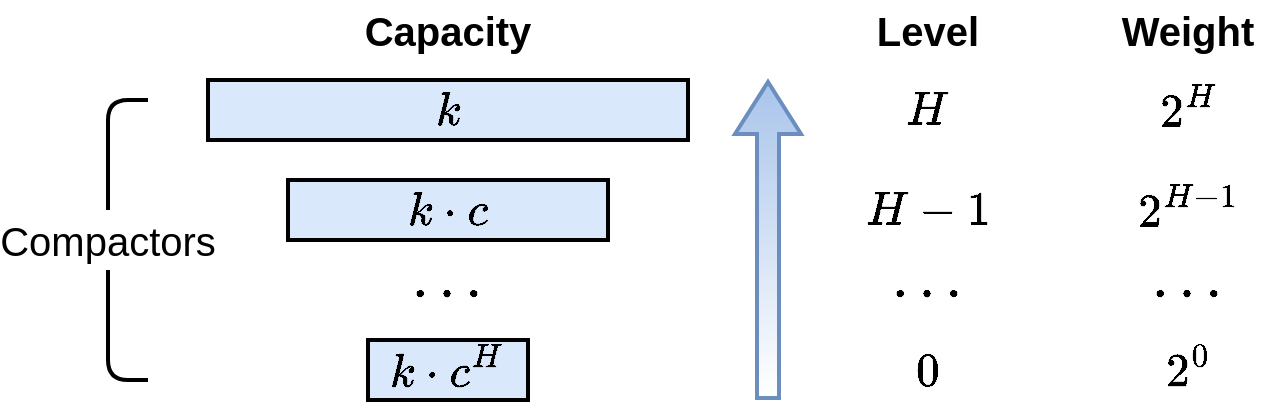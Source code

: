<mxfile version="26.0.4" pages="8">
  <diagram name="KLL-structure" id="RIdGHcOCZjLfOZpH6eP5">
    <mxGraphModel dx="1352" dy="1114" grid="1" gridSize="10" guides="1" tooltips="1" connect="1" arrows="1" fold="1" page="0" pageScale="1" pageWidth="827" pageHeight="1169" math="1" shadow="0">
      <root>
        <mxCell id="0" />
        <mxCell id="1" parent="0" />
        <mxCell id="oDtsW4RmFpOyFjkodEfx-1" value="&lt;font style=&quot;font-size: 20px;&quot;&gt;`k`&lt;/font&gt;" style="rounded=0;whiteSpace=wrap;html=1;fillColor=#dae8fc;strokeColor=#000000;shadow=0;strokeWidth=2;" vertex="1" parent="1">
          <mxGeometry x="-40" y="-40" width="240" height="30" as="geometry" />
        </mxCell>
        <mxCell id="oDtsW4RmFpOyFjkodEfx-8" value="&lt;font style=&quot;font-size: 20px;&quot;&gt;`k\cdot c`&lt;/font&gt;" style="rounded=0;whiteSpace=wrap;html=1;fillColor=#dae8fc;strokeColor=#000000;strokeWidth=2;" vertex="1" parent="1">
          <mxGeometry y="10" width="160" height="30" as="geometry" />
        </mxCell>
        <mxCell id="oDtsW4RmFpOyFjkodEfx-9" value="&lt;font style=&quot;font-size: 20px;&quot;&gt;`k\cdot c^{H}`&lt;/font&gt;" style="rounded=0;whiteSpace=wrap;html=1;fillColor=#dae8fc;strokeColor=#000000;strokeWidth=2;" vertex="1" parent="1">
          <mxGeometry x="40" y="90" width="80" height="30" as="geometry" />
        </mxCell>
        <mxCell id="oDtsW4RmFpOyFjkodEfx-10" value="&lt;font size=&quot;1&quot; face=&quot;Helvetica&quot;&gt;&lt;b style=&quot;font-size: 20px;&quot;&gt;Capacity&lt;/b&gt;&lt;/font&gt;" style="text;html=1;align=center;verticalAlign=middle;whiteSpace=wrap;rounded=0;fontSize=16;" vertex="1" parent="1">
          <mxGeometry x="50" y="-80" width="60" height="30" as="geometry" />
        </mxCell>
        <mxCell id="oDtsW4RmFpOyFjkodEfx-11" value="&lt;font style=&quot;font-size: 25px;&quot; face=&quot;Helvetica&quot;&gt;`\cdots`&lt;/font&gt;" style="text;html=1;align=center;verticalAlign=middle;whiteSpace=wrap;rounded=0;fontSize=16;rotation=0;" vertex="1" parent="1">
          <mxGeometry x="50" y="50" width="60" height="30" as="geometry" />
        </mxCell>
        <mxCell id="oDtsW4RmFpOyFjkodEfx-12" value="&lt;font size=&quot;1&quot; face=&quot;Helvetica&quot;&gt;&lt;b style=&quot;font-size: 20px;&quot;&gt;Level&lt;/b&gt;&lt;/font&gt;" style="text;html=1;align=center;verticalAlign=middle;whiteSpace=wrap;rounded=0;fontSize=16;" vertex="1" parent="1">
          <mxGeometry x="290" y="-80" width="60" height="30" as="geometry" />
        </mxCell>
        <mxCell id="oDtsW4RmFpOyFjkodEfx-13" value="&lt;font size=&quot;1&quot; face=&quot;Helvetica&quot;&gt;&lt;b style=&quot;font-size: 20px;&quot;&gt;`H`&lt;/b&gt;&lt;/font&gt;" style="text;html=1;align=center;verticalAlign=middle;whiteSpace=wrap;rounded=0;fontSize=16;" vertex="1" parent="1">
          <mxGeometry x="290" y="-40" width="60" height="30" as="geometry" />
        </mxCell>
        <mxCell id="oDtsW4RmFpOyFjkodEfx-14" value="&lt;font size=&quot;1&quot; face=&quot;Helvetica&quot;&gt;&lt;b style=&quot;font-size: 20px;&quot;&gt;`H-1`&lt;/b&gt;&lt;/font&gt;" style="text;html=1;align=center;verticalAlign=middle;whiteSpace=wrap;rounded=0;fontSize=16;" vertex="1" parent="1">
          <mxGeometry x="290" y="10" width="60" height="30" as="geometry" />
        </mxCell>
        <mxCell id="oDtsW4RmFpOyFjkodEfx-15" value="&lt;font size=&quot;1&quot; face=&quot;Helvetica&quot;&gt;&lt;b style=&quot;font-size: 20px;&quot;&gt;`0`&lt;/b&gt;&lt;/font&gt;" style="text;html=1;align=center;verticalAlign=middle;whiteSpace=wrap;rounded=0;fontSize=16;" vertex="1" parent="1">
          <mxGeometry x="290" y="90" width="60" height="30" as="geometry" />
        </mxCell>
        <mxCell id="oDtsW4RmFpOyFjkodEfx-16" value="&lt;font style=&quot;font-size: 25px;&quot; face=&quot;Helvetica&quot;&gt;`\cdots`&lt;/font&gt;" style="text;html=1;align=center;verticalAlign=middle;whiteSpace=wrap;rounded=0;fontSize=16;rotation=0;" vertex="1" parent="1">
          <mxGeometry x="290" y="50" width="60" height="30" as="geometry" />
        </mxCell>
        <mxCell id="oDtsW4RmFpOyFjkodEfx-17" value="&lt;span style=&quot;font-size: 20px;&quot;&gt;&lt;b&gt;Weight&lt;/b&gt;&lt;/span&gt;" style="text;html=1;align=center;verticalAlign=middle;whiteSpace=wrap;rounded=0;fontSize=16;" vertex="1" parent="1">
          <mxGeometry x="420" y="-80" width="60" height="30" as="geometry" />
        </mxCell>
        <mxCell id="oDtsW4RmFpOyFjkodEfx-18" value="&lt;font size=&quot;1&quot; face=&quot;Helvetica&quot;&gt;&lt;b style=&quot;font-size: 20px;&quot;&gt;`2^H`&lt;/b&gt;&lt;/font&gt;" style="text;html=1;align=center;verticalAlign=middle;whiteSpace=wrap;rounded=0;fontSize=16;" vertex="1" parent="1">
          <mxGeometry x="420" y="-40" width="60" height="30" as="geometry" />
        </mxCell>
        <mxCell id="oDtsW4RmFpOyFjkodEfx-19" value="&lt;font size=&quot;1&quot; face=&quot;Helvetica&quot;&gt;&lt;b style=&quot;font-size: 20px;&quot;&gt;`2^{H-1}`&lt;/b&gt;&lt;/font&gt;" style="text;html=1;align=center;verticalAlign=middle;whiteSpace=wrap;rounded=0;fontSize=16;" vertex="1" parent="1">
          <mxGeometry x="420" y="10" width="60" height="30" as="geometry" />
        </mxCell>
        <mxCell id="oDtsW4RmFpOyFjkodEfx-20" value="&lt;font size=&quot;1&quot; face=&quot;Helvetica&quot;&gt;&lt;b style=&quot;font-size: 20px;&quot;&gt;`2^0`&lt;/b&gt;&lt;/font&gt;" style="text;html=1;align=center;verticalAlign=middle;whiteSpace=wrap;rounded=0;fontSize=16;" vertex="1" parent="1">
          <mxGeometry x="420" y="90" width="60" height="30" as="geometry" />
        </mxCell>
        <mxCell id="oDtsW4RmFpOyFjkodEfx-21" value="&lt;font style=&quot;font-size: 25px;&quot; face=&quot;Helvetica&quot;&gt;`\cdots`&lt;/font&gt;" style="text;html=1;align=center;verticalAlign=middle;whiteSpace=wrap;rounded=0;fontSize=16;rotation=0;" vertex="1" parent="1">
          <mxGeometry x="420" y="50" width="60" height="30" as="geometry" />
        </mxCell>
        <mxCell id="oDtsW4RmFpOyFjkodEfx-22" value="" style="shape=flexArrow;endArrow=classic;html=1;rounded=0;fontSize=12;startSize=8;endSize=8;curved=1;fillColor=#FFFFFF;strokeColor=#6c8ebf;gradientColor=#A9C4EB;gradientDirection=north;strokeWidth=2;" edge="1" parent="1">
          <mxGeometry width="50" height="50" relative="1" as="geometry">
            <mxPoint x="240" y="120" as="sourcePoint" />
            <mxPoint x="240" y="-40" as="targetPoint" />
          </mxGeometry>
        </mxCell>
        <mxCell id="oDtsW4RmFpOyFjkodEfx-23" value="" style="shape=curlyBracket;whiteSpace=wrap;html=1;rounded=1;labelPosition=left;verticalLabelPosition=middle;align=right;verticalAlign=middle;strokeWidth=2;size=0;" vertex="1" parent="1">
          <mxGeometry x="-90" y="-30" width="20" height="140" as="geometry" />
        </mxCell>
        <mxCell id="oDtsW4RmFpOyFjkodEfx-24" value="&lt;font size=&quot;1&quot; face=&quot;Helvetica&quot;&gt;&lt;span style=&quot;font-size: 20px;&quot;&gt;Compactors&lt;/span&gt;&lt;/font&gt;" style="text;html=1;align=center;verticalAlign=middle;whiteSpace=wrap;rounded=0;fontSize=16;fillColor=default;" vertex="1" parent="1">
          <mxGeometry x="-120" y="25" width="60" height="30" as="geometry" />
        </mxCell>
      </root>
    </mxGraphModel>
  </diagram>
  <diagram id="RUEiOXi2WiEYHmCdhpVl" name="KLL-running">
    <mxGraphModel dx="1900" dy="1196" grid="1" gridSize="10" guides="1" tooltips="1" connect="1" arrows="1" fold="1" page="0" pageScale="1" pageWidth="827" pageHeight="1169" math="1" shadow="0">
      <root>
        <mxCell id="0" />
        <mxCell id="1" parent="0" />
        <mxCell id="swkKlC_e5zBLIGLJudcU-1" value="&lt;span style=&quot;font-size: 20px;&quot;&gt;`81`&lt;/span&gt;" style="rounded=0;whiteSpace=wrap;html=1;fillColor=#dae8fc;strokeColor=#000000;shadow=0;strokeWidth=2;" parent="1" vertex="1">
          <mxGeometry x="120" y="80" width="40" height="40" as="geometry" />
        </mxCell>
        <mxCell id="d5n2e0no9HZkKJMddUx4-1" value="&lt;span style=&quot;font-size: 20px;&quot;&gt;`81`&lt;/span&gt;" style="rounded=0;whiteSpace=wrap;html=1;fillColor=#dae8fc;strokeColor=#000000;shadow=0;strokeWidth=2;" parent="1" vertex="1">
          <mxGeometry x="160" y="80" width="40" height="40" as="geometry" />
        </mxCell>
        <mxCell id="d5n2e0no9HZkKJMddUx4-2" value="&lt;span style=&quot;font-size: 20px;&quot;&gt;`23`&lt;/span&gt;" style="rounded=0;whiteSpace=wrap;html=1;fillColor=#dae8fc;strokeColor=#000000;shadow=0;strokeWidth=2;" parent="1" vertex="1">
          <mxGeometry x="80" y="80" width="40" height="40" as="geometry" />
        </mxCell>
        <mxCell id="d5n2e0no9HZkKJMddUx4-3" value="" style="rounded=0;whiteSpace=wrap;html=1;fillColor=#dae8fc;strokeColor=#000000;shadow=0;strokeWidth=2;" parent="1" vertex="1">
          <mxGeometry x="200" y="80" width="40" height="40" as="geometry" />
        </mxCell>
        <mxCell id="1Z52DuJn3ZWFWy-Fh6X1-1" value="&lt;span style=&quot;font-size: 20px;&quot;&gt;`92`&lt;/span&gt;" style="rounded=0;whiteSpace=wrap;html=1;fillColor=#dae8fc;strokeColor=#000000;shadow=0;strokeWidth=2;" parent="1" vertex="1">
          <mxGeometry x="100" y="140" width="40" height="40" as="geometry" />
        </mxCell>
        <mxCell id="1Z52DuJn3ZWFWy-Fh6X1-2" value="&lt;span style=&quot;font-size: 20px;&quot;&gt;`92`&lt;/span&gt;" style="rounded=0;whiteSpace=wrap;html=1;fillColor=#dae8fc;strokeColor=#000000;shadow=0;strokeWidth=2;" parent="1" vertex="1">
          <mxGeometry x="140" y="140" width="40" height="40" as="geometry" />
        </mxCell>
        <mxCell id="1Z52DuJn3ZWFWy-Fh6X1-3" value="" style="rounded=0;whiteSpace=wrap;html=1;fillColor=#dae8fc;strokeColor=#000000;shadow=0;strokeWidth=2;" parent="1" vertex="1">
          <mxGeometry x="180" y="140" width="40" height="40" as="geometry" />
        </mxCell>
        <mxCell id="1Z52DuJn3ZWFWy-Fh6X1-4" value="&lt;span style=&quot;font-size: 20px;&quot;&gt;`16`&lt;/span&gt;" style="rounded=0;whiteSpace=wrap;html=1;fillColor=#dae8fc;strokeColor=#000000;shadow=0;strokeWidth=2;" parent="1" vertex="1">
          <mxGeometry x="120" y="200" width="40" height="40" as="geometry" />
        </mxCell>
        <mxCell id="1Z52DuJn3ZWFWy-Fh6X1-5" value="" style="rounded=0;whiteSpace=wrap;html=1;fillColor=#dae8fc;strokeColor=#000000;shadow=0;strokeWidth=2;" parent="1" vertex="1">
          <mxGeometry x="160" y="200" width="40" height="40" as="geometry" />
        </mxCell>
        <mxCell id="o-Gk7Ls13gf-6QM2arZO-2" style="edgeStyle=none;curved=1;rounded=0;orthogonalLoop=1;jettySize=auto;html=1;exitX=1;exitY=0.5;exitDx=0;exitDy=0;fontSize=12;startSize=8;endSize=6;strokeWidth=1.5;fillColor=#b1ddf0;strokeColor=#000000;" parent="1" source="o-Gk7Ls13gf-6QM2arZO-1" edge="1">
          <mxGeometry relative="1" as="geometry">
            <mxPoint x="150" y="250" as="targetPoint" />
            <Array as="points">
              <mxPoint x="120" y="265" />
            </Array>
          </mxGeometry>
        </mxCell>
        <mxCell id="o-Gk7Ls13gf-6QM2arZO-1" value="&lt;font size=&quot;1&quot; face=&quot;Helvetica&quot;&gt;&lt;b style=&quot;font-size: 20px;&quot;&gt;`34`&lt;/b&gt;&lt;/font&gt;" style="text;html=1;align=center;verticalAlign=middle;whiteSpace=wrap;rounded=0;fontSize=16;fillColor=#fad9d5;strokeColor=#000000;" parent="1" vertex="1">
          <mxGeometry x="50" y="250" width="30" height="30" as="geometry" />
        </mxCell>
        <mxCell id="o-Gk7Ls13gf-6QM2arZO-3" value="&lt;span style=&quot;font-size: 20px;&quot;&gt;`81`&lt;/span&gt;" style="rounded=0;whiteSpace=wrap;html=1;fillColor=#dae8fc;strokeColor=#000000;shadow=0;strokeWidth=2;" parent="1" vertex="1">
          <mxGeometry x="740" y="20" width="40" height="40" as="geometry" />
        </mxCell>
        <mxCell id="o-Gk7Ls13gf-6QM2arZO-4" value="" style="rounded=0;whiteSpace=wrap;html=1;fillColor=#dae8fc;strokeColor=#000000;shadow=0;strokeWidth=2;" parent="1" vertex="1">
          <mxGeometry x="780" y="20" width="40" height="40" as="geometry" />
        </mxCell>
        <mxCell id="o-Gk7Ls13gf-6QM2arZO-5" value="&lt;span style=&quot;font-size: 20px;&quot;&gt;`34`&lt;/span&gt;" style="rounded=0;whiteSpace=wrap;html=1;fillColor=#dae8fc;strokeColor=#000000;shadow=0;strokeWidth=2;" parent="1" vertex="1">
          <mxGeometry x="700" y="20" width="40" height="40" as="geometry" />
        </mxCell>
        <mxCell id="o-Gk7Ls13gf-6QM2arZO-6" value="" style="rounded=0;whiteSpace=wrap;html=1;fillColor=#dae8fc;strokeColor=#000000;shadow=0;strokeWidth=2;" parent="1" vertex="1">
          <mxGeometry x="820" y="20" width="40" height="40" as="geometry" />
        </mxCell>
        <mxCell id="o-Gk7Ls13gf-6QM2arZO-7" value="" style="rounded=0;whiteSpace=wrap;html=1;fillColor=#dae8fc;strokeColor=#000000;shadow=0;strokeWidth=2;" parent="1" vertex="1">
          <mxGeometry x="720" y="80" width="40" height="40" as="geometry" />
        </mxCell>
        <mxCell id="o-Gk7Ls13gf-6QM2arZO-8" value="" style="rounded=0;whiteSpace=wrap;html=1;fillColor=#dae8fc;strokeColor=#000000;shadow=0;strokeWidth=2;" parent="1" vertex="1">
          <mxGeometry x="760" y="80" width="40" height="40" as="geometry" />
        </mxCell>
        <mxCell id="o-Gk7Ls13gf-6QM2arZO-9" value="" style="rounded=0;whiteSpace=wrap;html=1;fillColor=#dae8fc;strokeColor=#000000;shadow=0;strokeWidth=2;" parent="1" vertex="1">
          <mxGeometry x="800" y="80" width="40" height="40" as="geometry" />
        </mxCell>
        <mxCell id="o-Gk7Ls13gf-6QM2arZO-10" value="" style="rounded=0;whiteSpace=wrap;html=1;fillColor=#dae8fc;strokeColor=#000000;shadow=0;strokeWidth=2;" parent="1" vertex="1">
          <mxGeometry x="740" y="140" width="40" height="40" as="geometry" />
        </mxCell>
        <mxCell id="o-Gk7Ls13gf-6QM2arZO-11" value="" style="rounded=0;whiteSpace=wrap;html=1;fillColor=#dae8fc;strokeColor=#000000;shadow=0;strokeWidth=2;" parent="1" vertex="1">
          <mxGeometry x="780" y="140" width="40" height="40" as="geometry" />
        </mxCell>
        <mxCell id="o-Gk7Ls13gf-6QM2arZO-12" value="" style="rounded=0;whiteSpace=wrap;html=1;fillColor=#dae8fc;strokeColor=#000000;shadow=0;strokeWidth=2;" parent="1" vertex="1">
          <mxGeometry x="740" y="200" width="40" height="40" as="geometry" />
        </mxCell>
        <mxCell id="o-Gk7Ls13gf-6QM2arZO-13" value="" style="rounded=0;whiteSpace=wrap;html=1;fillColor=#dae8fc;strokeColor=#000000;shadow=0;strokeWidth=2;" parent="1" vertex="1">
          <mxGeometry x="780" y="200" width="40" height="40" as="geometry" />
        </mxCell>
        <mxCell id="BmH-ofQnkPZ7Wpo6smi0-1" value="&lt;font size=&quot;1&quot; face=&quot;Helvetica&quot;&gt;&lt;b style=&quot;font-size: 20px;&quot;&gt;Level&lt;/b&gt;&lt;/font&gt;" style="text;html=1;align=center;verticalAlign=middle;whiteSpace=wrap;rounded=0;fontSize=16;" parent="1" vertex="1">
          <mxGeometry x="-41" y="-32.5" width="60" height="30" as="geometry" />
        </mxCell>
        <mxCell id="BmH-ofQnkPZ7Wpo6smi0-4" value="&lt;font size=&quot;1&quot; face=&quot;Helvetica&quot;&gt;&lt;b style=&quot;font-size: 20px;&quot;&gt;`0`&lt;/b&gt;&lt;/font&gt;" style="text;html=1;align=center;verticalAlign=middle;whiteSpace=wrap;rounded=0;fontSize=16;" parent="1" vertex="1">
          <mxGeometry x="-41" y="205" width="60" height="30" as="geometry" />
        </mxCell>
        <mxCell id="BmH-ofQnkPZ7Wpo6smi0-6" value="&lt;font size=&quot;1&quot; face=&quot;Helvetica&quot;&gt;&lt;b style=&quot;font-size: 20px;&quot;&gt;`1`&lt;/b&gt;&lt;/font&gt;" style="text;html=1;align=center;verticalAlign=middle;whiteSpace=wrap;rounded=0;fontSize=16;" parent="1" vertex="1">
          <mxGeometry x="-41" y="145" width="60" height="30" as="geometry" />
        </mxCell>
        <mxCell id="BmH-ofQnkPZ7Wpo6smi0-7" value="&lt;font size=&quot;1&quot; face=&quot;Helvetica&quot;&gt;&lt;b style=&quot;font-size: 20px;&quot;&gt;`2`&lt;/b&gt;&lt;/font&gt;" style="text;html=1;align=center;verticalAlign=middle;whiteSpace=wrap;rounded=0;fontSize=16;" parent="1" vertex="1">
          <mxGeometry x="-41" y="85" width="60" height="30" as="geometry" />
        </mxCell>
        <mxCell id="BmH-ofQnkPZ7Wpo6smi0-8" value="&lt;font size=&quot;1&quot; face=&quot;Helvetica&quot;&gt;&lt;b style=&quot;font-size: 20px;&quot;&gt;`3`&lt;/b&gt;&lt;/font&gt;" style="text;html=1;align=center;verticalAlign=middle;whiteSpace=wrap;rounded=0;fontSize=16;" parent="1" vertex="1">
          <mxGeometry x="-41" y="25" width="60" height="30" as="geometry" />
        </mxCell>
        <mxCell id="qE8k34WhNVdMSP-4KwYV-1" value="&lt;span style=&quot;font-size: 20px;&quot;&gt;&lt;b&gt;Weight&lt;/b&gt;&lt;/span&gt;" style="text;html=1;align=center;verticalAlign=middle;whiteSpace=wrap;rounded=0;fontSize=16;" parent="1" vertex="1">
          <mxGeometry x="-110" y="-32.5" width="60" height="30" as="geometry" />
        </mxCell>
        <mxCell id="qE8k34WhNVdMSP-4KwYV-4" value="&lt;font size=&quot;1&quot; face=&quot;Helvetica&quot;&gt;&lt;b style=&quot;font-size: 20px;&quot;&gt;`1`&lt;/b&gt;&lt;/font&gt;" style="text;html=1;align=center;verticalAlign=middle;whiteSpace=wrap;rounded=0;fontSize=16;" parent="1" vertex="1">
          <mxGeometry x="-110" y="205" width="60" height="30" as="geometry" />
        </mxCell>
        <mxCell id="qE8k34WhNVdMSP-4KwYV-6" value="&lt;font size=&quot;1&quot; face=&quot;Helvetica&quot;&gt;&lt;b style=&quot;font-size: 20px;&quot;&gt;`2`&lt;/b&gt;&lt;/font&gt;" style="text;html=1;align=center;verticalAlign=middle;whiteSpace=wrap;rounded=0;fontSize=16;" parent="1" vertex="1">
          <mxGeometry x="-110" y="145" width="60" height="30" as="geometry" />
        </mxCell>
        <mxCell id="qE8k34WhNVdMSP-4KwYV-7" value="&lt;font size=&quot;1&quot; face=&quot;Helvetica&quot;&gt;&lt;b style=&quot;font-size: 20px;&quot;&gt;`4`&lt;/b&gt;&lt;/font&gt;" style="text;html=1;align=center;verticalAlign=middle;whiteSpace=wrap;rounded=0;fontSize=16;" parent="1" vertex="1">
          <mxGeometry x="-110" y="85" width="60" height="30" as="geometry" />
        </mxCell>
        <mxCell id="qE8k34WhNVdMSP-4KwYV-8" value="&lt;font size=&quot;1&quot; face=&quot;Helvetica&quot;&gt;&lt;b style=&quot;font-size: 20px;&quot;&gt;`8`&lt;/b&gt;&lt;/font&gt;" style="text;html=1;align=center;verticalAlign=middle;whiteSpace=wrap;rounded=0;fontSize=16;" parent="1" vertex="1">
          <mxGeometry x="-110" y="25" width="60" height="30" as="geometry" />
        </mxCell>
        <mxCell id="XNqgzOt_xTi3vF-xy6KP-1" value="" style="shape=flexArrow;endArrow=classic;html=1;rounded=0;fontSize=12;startSize=8;endSize=4.175;curved=1;fillColor=#B9E0A5;strokeColor=none;gradientDirection=north;strokeWidth=2;width=36.667;endWidth=29;" parent="1" edge="1">
          <mxGeometry width="50" height="50" relative="1" as="geometry">
            <mxPoint x="240" y="160" as="sourcePoint" />
            <mxPoint x="280" y="160" as="targetPoint" />
          </mxGeometry>
        </mxCell>
        <mxCell id="Zr0hHJqW6MYYVyat5a0h-1" value="" style="shape=flexArrow;endArrow=classic;html=1;rounded=0;fontSize=12;startSize=8;endSize=5.345;curved=1;fillColor=#b1ddf0;strokeColor=none;gradientDirection=north;strokeWidth=2;width=26.897;endWidth=19.643;" parent="1" edge="1">
          <mxGeometry width="50" height="50" relative="1" as="geometry">
            <mxPoint x="19" y="39.5" as="sourcePoint" />
            <mxPoint x="59" y="40" as="targetPoint" />
          </mxGeometry>
        </mxCell>
        <mxCell id="Zr0hHJqW6MYYVyat5a0h-2" value="" style="shape=flexArrow;endArrow=classic;html=1;rounded=0;fontSize=12;startSize=8;endSize=5.345;curved=1;fillColor=#b1ddf0;strokeColor=none;gradientDirection=north;strokeWidth=2;width=26.897;endWidth=19.643;" parent="1" edge="1">
          <mxGeometry width="50" height="50" relative="1" as="geometry">
            <mxPoint x="19" y="99.66" as="sourcePoint" />
            <mxPoint x="59" y="100.16" as="targetPoint" />
          </mxGeometry>
        </mxCell>
        <mxCell id="Zr0hHJqW6MYYVyat5a0h-3" value="" style="shape=flexArrow;endArrow=classic;html=1;rounded=0;fontSize=12;startSize=8;endSize=5.345;curved=1;fillColor=#b1ddf0;strokeColor=none;gradientDirection=north;strokeWidth=2;width=26.897;endWidth=19.643;" parent="1" edge="1">
          <mxGeometry width="50" height="50" relative="1" as="geometry">
            <mxPoint x="19" y="159.66" as="sourcePoint" />
            <mxPoint x="59" y="160.16" as="targetPoint" />
          </mxGeometry>
        </mxCell>
        <mxCell id="Zr0hHJqW6MYYVyat5a0h-4" value="" style="shape=flexArrow;endArrow=classic;html=1;rounded=0;fontSize=12;startSize=8;endSize=5.345;curved=1;fillColor=#b1ddf0;strokeColor=none;gradientDirection=north;strokeWidth=2;width=26.897;endWidth=19.643;" parent="1" edge="1">
          <mxGeometry width="50" height="50" relative="1" as="geometry">
            <mxPoint x="19" y="219.66" as="sourcePoint" />
            <mxPoint x="59" y="220.16" as="targetPoint" />
          </mxGeometry>
        </mxCell>
        <mxCell id="Zr0hHJqW6MYYVyat5a0h-5" value="&lt;span style=&quot;font-size: 20px;&quot;&gt;`81`&lt;/span&gt;" style="rounded=0;whiteSpace=wrap;html=1;fillColor=#dae8fc;strokeColor=#000000;shadow=0;strokeWidth=2;" parent="1" vertex="1">
          <mxGeometry x="320" y="80" width="40" height="40" as="geometry" />
        </mxCell>
        <mxCell id="Zr0hHJqW6MYYVyat5a0h-6" value="&lt;span style=&quot;font-size: 20px;&quot;&gt;`81`&lt;/span&gt;" style="rounded=0;whiteSpace=wrap;html=1;fillColor=#dae8fc;strokeColor=#000000;shadow=0;strokeWidth=2;" parent="1" vertex="1">
          <mxGeometry x="360" y="80" width="40" height="40" as="geometry" />
        </mxCell>
        <mxCell id="Zr0hHJqW6MYYVyat5a0h-7" value="&lt;span style=&quot;font-size: 20px;&quot;&gt;`23`&lt;/span&gt;" style="rounded=0;whiteSpace=wrap;html=1;fillColor=#dae8fc;strokeColor=#000000;shadow=0;strokeWidth=2;" parent="1" vertex="1">
          <mxGeometry x="280" y="80" width="40" height="40" as="geometry" />
        </mxCell>
        <mxCell id="Zr0hHJqW6MYYVyat5a0h-8" value="" style="rounded=0;whiteSpace=wrap;html=1;fillColor=#dae8fc;strokeColor=#000000;shadow=0;strokeWidth=2;" parent="1" vertex="1">
          <mxGeometry x="400" y="80" width="40" height="40" as="geometry" />
        </mxCell>
        <mxCell id="Zr0hHJqW6MYYVyat5a0h-9" value="&lt;span style=&quot;font-size: 20px;&quot;&gt;`92`&lt;/span&gt;" style="rounded=0;whiteSpace=wrap;html=1;fillColor=#dae8fc;strokeColor=#000000;shadow=0;strokeWidth=2;" parent="1" vertex="1">
          <mxGeometry x="340" y="140" width="40" height="40" as="geometry" />
        </mxCell>
        <mxCell id="Zr0hHJqW6MYYVyat5a0h-10" value="&lt;span style=&quot;font-size: 20px;&quot;&gt;`92`&lt;/span&gt;" style="rounded=0;whiteSpace=wrap;html=1;fillColor=#dae8fc;strokeColor=#000000;shadow=0;strokeWidth=2;" parent="1" vertex="1">
          <mxGeometry x="380" y="140" width="40" height="40" as="geometry" />
        </mxCell>
        <mxCell id="Zr0hHJqW6MYYVyat5a0h-12" value="" style="rounded=0;whiteSpace=wrap;html=1;fillColor=#dae8fc;strokeColor=#000000;shadow=0;strokeWidth=2;" parent="1" vertex="1">
          <mxGeometry x="320" y="200" width="40" height="40" as="geometry" />
        </mxCell>
        <mxCell id="Zr0hHJqW6MYYVyat5a0h-13" value="" style="rounded=0;whiteSpace=wrap;html=1;fillColor=#dae8fc;strokeColor=#000000;shadow=0;strokeWidth=2;" parent="1" vertex="1">
          <mxGeometry x="360" y="200" width="40" height="40" as="geometry" />
        </mxCell>
        <mxCell id="Zr0hHJqW6MYYVyat5a0h-14" value="&lt;span style=&quot;font-size: 20px;&quot;&gt;`34`&lt;/span&gt;" style="rounded=0;whiteSpace=wrap;html=1;fillColor=#dae8fc;strokeColor=#000000;shadow=0;strokeWidth=2;" parent="1" vertex="1">
          <mxGeometry x="300" y="140" width="40" height="40" as="geometry" />
        </mxCell>
        <mxCell id="Zr0hHJqW6MYYVyat5a0h-15" value="&lt;span style=&quot;font-size: 20px;&quot;&gt;`81`&lt;/span&gt;" style="rounded=0;whiteSpace=wrap;html=1;fillColor=#dae8fc;strokeColor=#000000;shadow=0;strokeWidth=2;" parent="1" vertex="1">
          <mxGeometry x="560" y="80" width="40" height="40" as="geometry" />
        </mxCell>
        <mxCell id="Zr0hHJqW6MYYVyat5a0h-16" value="&lt;span style=&quot;font-size: 20px;&quot;&gt;`81`&lt;/span&gt;" style="rounded=0;whiteSpace=wrap;html=1;fillColor=#dae8fc;strokeColor=#000000;shadow=0;strokeWidth=2;" parent="1" vertex="1">
          <mxGeometry x="600" y="80" width="40" height="40" as="geometry" />
        </mxCell>
        <mxCell id="Zr0hHJqW6MYYVyat5a0h-17" value="&lt;span style=&quot;font-size: 20px;&quot;&gt;`23`&lt;/span&gt;" style="rounded=0;whiteSpace=wrap;html=1;fillColor=#dae8fc;strokeColor=#000000;shadow=0;strokeWidth=2;" parent="1" vertex="1">
          <mxGeometry x="480" y="80" width="40" height="40" as="geometry" />
        </mxCell>
        <mxCell id="Zr0hHJqW6MYYVyat5a0h-19" value="" style="rounded=0;whiteSpace=wrap;html=1;fillColor=#dae8fc;strokeColor=#000000;shadow=0;strokeWidth=2;" parent="1" vertex="1">
          <mxGeometry x="540" y="140" width="40" height="40" as="geometry" />
        </mxCell>
        <mxCell id="Zr0hHJqW6MYYVyat5a0h-20" value="" style="rounded=0;whiteSpace=wrap;html=1;fillColor=#dae8fc;strokeColor=#000000;shadow=0;strokeWidth=2;" parent="1" vertex="1">
          <mxGeometry x="580" y="140" width="40" height="40" as="geometry" />
        </mxCell>
        <mxCell id="Zr0hHJqW6MYYVyat5a0h-21" value="" style="rounded=0;whiteSpace=wrap;html=1;fillColor=#dae8fc;strokeColor=#000000;shadow=0;strokeWidth=2;" parent="1" vertex="1">
          <mxGeometry x="520" y="200" width="40" height="40" as="geometry" />
        </mxCell>
        <mxCell id="Zr0hHJqW6MYYVyat5a0h-22" value="" style="rounded=0;whiteSpace=wrap;html=1;fillColor=#dae8fc;strokeColor=#000000;shadow=0;strokeWidth=2;" parent="1" vertex="1">
          <mxGeometry x="560" y="200" width="40" height="40" as="geometry" />
        </mxCell>
        <mxCell id="Zr0hHJqW6MYYVyat5a0h-23" value="" style="rounded=0;whiteSpace=wrap;html=1;fillColor=#dae8fc;strokeColor=#000000;shadow=0;strokeWidth=2;" parent="1" vertex="1">
          <mxGeometry x="500" y="140" width="40" height="40" as="geometry" />
        </mxCell>
        <mxCell id="Zr0hHJqW6MYYVyat5a0h-24" value="&lt;span style=&quot;font-size: 20px;&quot;&gt;`34`&lt;/span&gt;" style="rounded=0;whiteSpace=wrap;html=1;fillColor=#dae8fc;strokeColor=#000000;shadow=0;strokeWidth=2;" parent="1" vertex="1">
          <mxGeometry x="520" y="80" width="40" height="40" as="geometry" />
        </mxCell>
        <mxCell id="Zr0hHJqW6MYYVyat5a0h-25" value="&lt;span style=&quot;font-size: 20px;&quot;&gt;`92`&lt;/span&gt;" style="rounded=0;whiteSpace=wrap;html=1;fillColor=#eeeeee;strokeColor=#36393d;shadow=0;strokeWidth=2;dashed=1;" parent="1" vertex="1">
          <mxGeometry x="640" y="80" width="40" height="40" as="geometry" />
        </mxCell>
        <mxCell id="Zr0hHJqW6MYYVyat5a0h-26" value="&lt;font style=&quot;font-size: 20px;&quot; face=&quot;Helvetica&quot;&gt;&lt;span style=&quot;font-size: 20px;&quot;&gt;even-index&lt;/span&gt;&lt;/font&gt;" style="text;html=1;align=center;verticalAlign=middle;whiteSpace=wrap;rounded=0;fontSize=20;" parent="1" vertex="1">
          <mxGeometry x="210" y="200" width="100" height="30" as="geometry" />
        </mxCell>
        <mxCell id="Zr0hHJqW6MYYVyat5a0h-27" value="&lt;font style=&quot;font-size: 20px;&quot; face=&quot;Helvetica&quot;&gt;&lt;span style=&quot;font-size: 20px;&quot;&gt;34 up&lt;/span&gt;&lt;/font&gt;" style="text;html=1;align=center;verticalAlign=middle;whiteSpace=wrap;rounded=0;fontSize=20;" parent="1" vertex="1">
          <mxGeometry x="220" y="230" width="80" height="30" as="geometry" />
        </mxCell>
        <mxCell id="Zr0hHJqW6MYYVyat5a0h-28" value="" style="shape=flexArrow;endArrow=classic;html=1;rounded=0;fontSize=12;startSize=8;endSize=4.175;curved=1;fillColor=#B9E0A5;strokeColor=none;gradientDirection=north;strokeWidth=2;width=36.667;endWidth=29;" parent="1" edge="1">
          <mxGeometry width="50" height="50" relative="1" as="geometry">
            <mxPoint x="440" y="160" as="sourcePoint" />
            <mxPoint x="480" y="160" as="targetPoint" />
          </mxGeometry>
        </mxCell>
        <mxCell id="Zr0hHJqW6MYYVyat5a0h-32" value="" style="shape=flexArrow;endArrow=classic;html=1;rounded=0;fontSize=12;startSize=8;endSize=4.175;curved=1;fillColor=#B9E0A5;strokeColor=none;gradientDirection=north;strokeWidth=2;width=36.667;endWidth=29;" parent="1" edge="1">
          <mxGeometry width="50" height="50" relative="1" as="geometry">
            <mxPoint x="660" y="160" as="sourcePoint" />
            <mxPoint x="700" y="160" as="targetPoint" />
          </mxGeometry>
        </mxCell>
        <mxCell id="Zr0hHJqW6MYYVyat5a0h-35" value="&lt;font style=&quot;font-size: 20px;&quot; face=&quot;Helvetica&quot;&gt;&lt;span style=&quot;font-size: 20px;&quot;&gt;odd-index&lt;/span&gt;&lt;/font&gt;" style="text;html=1;align=center;verticalAlign=middle;whiteSpace=wrap;rounded=0;fontSize=20;" parent="1" vertex="1">
          <mxGeometry x="410" y="200" width="100" height="30" as="geometry" />
        </mxCell>
        <mxCell id="Zr0hHJqW6MYYVyat5a0h-36" value="&lt;font style=&quot;font-size: 20px;&quot; face=&quot;Helvetica&quot;&gt;&lt;span style=&quot;font-size: 20px;&quot;&gt;34, 92 up&lt;/span&gt;&lt;/font&gt;" style="text;html=1;align=center;verticalAlign=middle;whiteSpace=wrap;rounded=0;fontSize=20;" parent="1" vertex="1">
          <mxGeometry x="415" y="230" width="90" height="30" as="geometry" />
        </mxCell>
        <mxCell id="Zr0hHJqW6MYYVyat5a0h-37" value="&lt;font style=&quot;font-size: 20px;&quot; face=&quot;Helvetica&quot;&gt;&lt;span style=&quot;font-size: 20px;&quot;&gt;even-index&lt;/span&gt;&lt;/font&gt;" style="text;html=1;align=center;verticalAlign=middle;whiteSpace=wrap;rounded=0;fontSize=20;" parent="1" vertex="1">
          <mxGeometry x="620" y="200" width="100" height="30" as="geometry" />
        </mxCell>
        <mxCell id="Zr0hHJqW6MYYVyat5a0h-38" value="&lt;font style=&quot;font-size: 20px;&quot; face=&quot;Helvetica&quot;&gt;&lt;span style=&quot;font-size: 20px;&quot;&gt;34, 81 up&lt;/span&gt;&lt;/font&gt;" style="text;html=1;align=center;verticalAlign=middle;whiteSpace=wrap;rounded=0;fontSize=20;" parent="1" vertex="1">
          <mxGeometry x="625" y="230" width="90" height="30" as="geometry" />
        </mxCell>
      </root>
    </mxGraphModel>
  </diagram>
  <diagram name="KLL-running 的副本" id="v1LHFyMwMebogtMOhcS8">
    <mxGraphModel dx="1900" dy="1196" grid="1" gridSize="10" guides="1" tooltips="1" connect="1" arrows="1" fold="1" page="0" pageScale="1" pageWidth="827" pageHeight="1169" math="1" shadow="0">
      <root>
        <mxCell id="wYFfiPVNEmxSaql0Wqml-0" />
        <mxCell id="wYFfiPVNEmxSaql0Wqml-1" parent="wYFfiPVNEmxSaql0Wqml-0" />
        <mxCell id="wYFfiPVNEmxSaql0Wqml-2" value="&lt;span style=&quot;font-size: 20px;&quot;&gt;`81`&lt;/span&gt;" style="rounded=0;whiteSpace=wrap;html=1;fillColor=#dae8fc;strokeColor=#000000;shadow=0;strokeWidth=2;" vertex="1" parent="wYFfiPVNEmxSaql0Wqml-1">
          <mxGeometry x="120" y="80" width="40" height="40" as="geometry" />
        </mxCell>
        <mxCell id="wYFfiPVNEmxSaql0Wqml-3" value="&lt;span style=&quot;font-size: 20px;&quot;&gt;`81`&lt;/span&gt;" style="rounded=0;whiteSpace=wrap;html=1;fillColor=#dae8fc;strokeColor=#000000;shadow=0;strokeWidth=2;" vertex="1" parent="wYFfiPVNEmxSaql0Wqml-1">
          <mxGeometry x="160" y="80" width="40" height="40" as="geometry" />
        </mxCell>
        <mxCell id="wYFfiPVNEmxSaql0Wqml-4" value="&lt;span style=&quot;font-size: 20px;&quot;&gt;`23`&lt;/span&gt;" style="rounded=0;whiteSpace=wrap;html=1;fillColor=#dae8fc;strokeColor=#000000;shadow=0;strokeWidth=2;" vertex="1" parent="wYFfiPVNEmxSaql0Wqml-1">
          <mxGeometry x="80" y="80" width="40" height="40" as="geometry" />
        </mxCell>
        <mxCell id="wYFfiPVNEmxSaql0Wqml-5" value="" style="rounded=0;whiteSpace=wrap;html=1;fillColor=#dae8fc;strokeColor=#000000;shadow=0;strokeWidth=2;" vertex="1" parent="wYFfiPVNEmxSaql0Wqml-1">
          <mxGeometry x="200" y="80" width="40" height="40" as="geometry" />
        </mxCell>
        <mxCell id="wYFfiPVNEmxSaql0Wqml-6" value="&lt;span style=&quot;font-size: 20px;&quot;&gt;`92`&lt;/span&gt;" style="rounded=0;whiteSpace=wrap;html=1;fillColor=#dae8fc;strokeColor=#000000;shadow=0;strokeWidth=2;" vertex="1" parent="wYFfiPVNEmxSaql0Wqml-1">
          <mxGeometry x="100" y="140" width="40" height="40" as="geometry" />
        </mxCell>
        <mxCell id="wYFfiPVNEmxSaql0Wqml-7" value="&lt;span style=&quot;font-size: 20px;&quot;&gt;`92`&lt;/span&gt;" style="rounded=0;whiteSpace=wrap;html=1;fillColor=#dae8fc;strokeColor=#000000;shadow=0;strokeWidth=2;" vertex="1" parent="wYFfiPVNEmxSaql0Wqml-1">
          <mxGeometry x="140" y="140" width="40" height="40" as="geometry" />
        </mxCell>
        <mxCell id="wYFfiPVNEmxSaql0Wqml-8" value="" style="rounded=0;whiteSpace=wrap;html=1;fillColor=#dae8fc;strokeColor=#000000;shadow=0;strokeWidth=2;" vertex="1" parent="wYFfiPVNEmxSaql0Wqml-1">
          <mxGeometry x="180" y="140" width="40" height="40" as="geometry" />
        </mxCell>
        <mxCell id="wYFfiPVNEmxSaql0Wqml-9" value="&lt;span style=&quot;font-size: 20px;&quot;&gt;`16`&lt;/span&gt;" style="rounded=0;whiteSpace=wrap;html=1;fillColor=#dae8fc;strokeColor=#000000;shadow=0;strokeWidth=2;" vertex="1" parent="wYFfiPVNEmxSaql0Wqml-1">
          <mxGeometry x="120" y="200" width="40" height="40" as="geometry" />
        </mxCell>
        <mxCell id="wYFfiPVNEmxSaql0Wqml-10" value="" style="rounded=0;whiteSpace=wrap;html=1;fillColor=#dae8fc;strokeColor=#000000;shadow=0;strokeWidth=2;" vertex="1" parent="wYFfiPVNEmxSaql0Wqml-1">
          <mxGeometry x="160" y="200" width="40" height="40" as="geometry" />
        </mxCell>
        <mxCell id="wYFfiPVNEmxSaql0Wqml-11" style="edgeStyle=none;curved=1;rounded=0;orthogonalLoop=1;jettySize=auto;html=1;exitX=1;exitY=0.5;exitDx=0;exitDy=0;fontSize=12;startSize=8;endSize=6;strokeWidth=1.5;fillColor=#b1ddf0;strokeColor=#000000;" edge="1" parent="wYFfiPVNEmxSaql0Wqml-1" source="wYFfiPVNEmxSaql0Wqml-12">
          <mxGeometry relative="1" as="geometry">
            <mxPoint x="150" y="250" as="targetPoint" />
            <Array as="points">
              <mxPoint x="120" y="265" />
            </Array>
          </mxGeometry>
        </mxCell>
        <mxCell id="wYFfiPVNEmxSaql0Wqml-12" value="&lt;font size=&quot;1&quot; face=&quot;Helvetica&quot;&gt;&lt;b style=&quot;font-size: 20px;&quot;&gt;`34`&lt;/b&gt;&lt;/font&gt;" style="text;html=1;align=center;verticalAlign=middle;whiteSpace=wrap;rounded=0;fontSize=16;fillColor=#fad9d5;strokeColor=#000000;" vertex="1" parent="wYFfiPVNEmxSaql0Wqml-1">
          <mxGeometry x="50" y="250" width="30" height="30" as="geometry" />
        </mxCell>
        <mxCell id="wYFfiPVNEmxSaql0Wqml-13" value="&lt;span style=&quot;font-size: 20px;&quot;&gt;`81`&lt;/span&gt;" style="rounded=0;whiteSpace=wrap;html=1;fillColor=#dae8fc;strokeColor=#000000;shadow=0;strokeWidth=2;" vertex="1" parent="wYFfiPVNEmxSaql0Wqml-1">
          <mxGeometry x="740" y="20" width="40" height="40" as="geometry" />
        </mxCell>
        <mxCell id="wYFfiPVNEmxSaql0Wqml-14" value="" style="rounded=0;whiteSpace=wrap;html=1;fillColor=#dae8fc;strokeColor=#000000;shadow=0;strokeWidth=2;" vertex="1" parent="wYFfiPVNEmxSaql0Wqml-1">
          <mxGeometry x="780" y="20" width="40" height="40" as="geometry" />
        </mxCell>
        <mxCell id="wYFfiPVNEmxSaql0Wqml-15" value="&lt;span style=&quot;font-size: 20px;&quot;&gt;`34`&lt;/span&gt;" style="rounded=0;whiteSpace=wrap;html=1;fillColor=#dae8fc;strokeColor=#000000;shadow=0;strokeWidth=2;" vertex="1" parent="wYFfiPVNEmxSaql0Wqml-1">
          <mxGeometry x="700" y="20" width="40" height="40" as="geometry" />
        </mxCell>
        <mxCell id="wYFfiPVNEmxSaql0Wqml-16" value="" style="rounded=0;whiteSpace=wrap;html=1;fillColor=#dae8fc;strokeColor=#000000;shadow=0;strokeWidth=2;" vertex="1" parent="wYFfiPVNEmxSaql0Wqml-1">
          <mxGeometry x="820" y="20" width="40" height="40" as="geometry" />
        </mxCell>
        <mxCell id="wYFfiPVNEmxSaql0Wqml-17" value="" style="rounded=0;whiteSpace=wrap;html=1;fillColor=#dae8fc;strokeColor=#000000;shadow=0;strokeWidth=2;" vertex="1" parent="wYFfiPVNEmxSaql0Wqml-1">
          <mxGeometry x="720" y="80" width="40" height="40" as="geometry" />
        </mxCell>
        <mxCell id="wYFfiPVNEmxSaql0Wqml-18" value="" style="rounded=0;whiteSpace=wrap;html=1;fillColor=#dae8fc;strokeColor=#000000;shadow=0;strokeWidth=2;" vertex="1" parent="wYFfiPVNEmxSaql0Wqml-1">
          <mxGeometry x="760" y="80" width="40" height="40" as="geometry" />
        </mxCell>
        <mxCell id="wYFfiPVNEmxSaql0Wqml-19" value="" style="rounded=0;whiteSpace=wrap;html=1;fillColor=#dae8fc;strokeColor=#000000;shadow=0;strokeWidth=2;" vertex="1" parent="wYFfiPVNEmxSaql0Wqml-1">
          <mxGeometry x="800" y="80" width="40" height="40" as="geometry" />
        </mxCell>
        <mxCell id="wYFfiPVNEmxSaql0Wqml-20" value="" style="rounded=0;whiteSpace=wrap;html=1;fillColor=#dae8fc;strokeColor=#000000;shadow=0;strokeWidth=2;" vertex="1" parent="wYFfiPVNEmxSaql0Wqml-1">
          <mxGeometry x="740" y="140" width="40" height="40" as="geometry" />
        </mxCell>
        <mxCell id="wYFfiPVNEmxSaql0Wqml-21" value="" style="rounded=0;whiteSpace=wrap;html=1;fillColor=#dae8fc;strokeColor=#000000;shadow=0;strokeWidth=2;" vertex="1" parent="wYFfiPVNEmxSaql0Wqml-1">
          <mxGeometry x="780" y="140" width="40" height="40" as="geometry" />
        </mxCell>
        <mxCell id="wYFfiPVNEmxSaql0Wqml-22" value="" style="rounded=0;whiteSpace=wrap;html=1;fillColor=#dae8fc;strokeColor=#000000;shadow=0;strokeWidth=2;" vertex="1" parent="wYFfiPVNEmxSaql0Wqml-1">
          <mxGeometry x="740" y="200" width="40" height="40" as="geometry" />
        </mxCell>
        <mxCell id="wYFfiPVNEmxSaql0Wqml-23" value="" style="rounded=0;whiteSpace=wrap;html=1;fillColor=#dae8fc;strokeColor=#000000;shadow=0;strokeWidth=2;" vertex="1" parent="wYFfiPVNEmxSaql0Wqml-1">
          <mxGeometry x="780" y="200" width="40" height="40" as="geometry" />
        </mxCell>
        <mxCell id="wYFfiPVNEmxSaql0Wqml-24" value="&lt;font size=&quot;1&quot; face=&quot;Helvetica&quot;&gt;&lt;b style=&quot;font-size: 20px;&quot;&gt;Level&lt;/b&gt;&lt;/font&gt;" style="text;html=1;align=center;verticalAlign=middle;whiteSpace=wrap;rounded=0;fontSize=16;" vertex="1" parent="wYFfiPVNEmxSaql0Wqml-1">
          <mxGeometry x="-41" y="-32.5" width="60" height="30" as="geometry" />
        </mxCell>
        <mxCell id="wYFfiPVNEmxSaql0Wqml-25" value="&lt;font size=&quot;1&quot; face=&quot;Helvetica&quot;&gt;&lt;b style=&quot;font-size: 20px;&quot;&gt;`0`&lt;/b&gt;&lt;/font&gt;" style="text;html=1;align=center;verticalAlign=middle;whiteSpace=wrap;rounded=0;fontSize=16;" vertex="1" parent="wYFfiPVNEmxSaql0Wqml-1">
          <mxGeometry x="-41" y="205" width="60" height="30" as="geometry" />
        </mxCell>
        <mxCell id="wYFfiPVNEmxSaql0Wqml-26" value="&lt;font size=&quot;1&quot; face=&quot;Helvetica&quot;&gt;&lt;b style=&quot;font-size: 20px;&quot;&gt;`1`&lt;/b&gt;&lt;/font&gt;" style="text;html=1;align=center;verticalAlign=middle;whiteSpace=wrap;rounded=0;fontSize=16;" vertex="1" parent="wYFfiPVNEmxSaql0Wqml-1">
          <mxGeometry x="-41" y="145" width="60" height="30" as="geometry" />
        </mxCell>
        <mxCell id="wYFfiPVNEmxSaql0Wqml-27" value="&lt;font size=&quot;1&quot; face=&quot;Helvetica&quot;&gt;&lt;b style=&quot;font-size: 20px;&quot;&gt;`2`&lt;/b&gt;&lt;/font&gt;" style="text;html=1;align=center;verticalAlign=middle;whiteSpace=wrap;rounded=0;fontSize=16;" vertex="1" parent="wYFfiPVNEmxSaql0Wqml-1">
          <mxGeometry x="-41" y="85" width="60" height="30" as="geometry" />
        </mxCell>
        <mxCell id="wYFfiPVNEmxSaql0Wqml-28" value="&lt;font size=&quot;1&quot; face=&quot;Helvetica&quot;&gt;&lt;b style=&quot;font-size: 20px;&quot;&gt;`3`&lt;/b&gt;&lt;/font&gt;" style="text;html=1;align=center;verticalAlign=middle;whiteSpace=wrap;rounded=0;fontSize=16;" vertex="1" parent="wYFfiPVNEmxSaql0Wqml-1">
          <mxGeometry x="-41" y="25" width="60" height="30" as="geometry" />
        </mxCell>
        <mxCell id="wYFfiPVNEmxSaql0Wqml-29" value="&lt;span style=&quot;font-size: 20px;&quot;&gt;&lt;b&gt;Weight&lt;/b&gt;&lt;/span&gt;" style="text;html=1;align=center;verticalAlign=middle;whiteSpace=wrap;rounded=0;fontSize=16;" vertex="1" parent="wYFfiPVNEmxSaql0Wqml-1">
          <mxGeometry x="-110" y="-32.5" width="60" height="30" as="geometry" />
        </mxCell>
        <mxCell id="wYFfiPVNEmxSaql0Wqml-30" value="&lt;font size=&quot;1&quot; face=&quot;Helvetica&quot;&gt;&lt;b style=&quot;font-size: 20px;&quot;&gt;`1`&lt;/b&gt;&lt;/font&gt;" style="text;html=1;align=center;verticalAlign=middle;whiteSpace=wrap;rounded=0;fontSize=16;" vertex="1" parent="wYFfiPVNEmxSaql0Wqml-1">
          <mxGeometry x="-110" y="205" width="60" height="30" as="geometry" />
        </mxCell>
        <mxCell id="wYFfiPVNEmxSaql0Wqml-31" value="&lt;font size=&quot;1&quot; face=&quot;Helvetica&quot;&gt;&lt;b style=&quot;font-size: 20px;&quot;&gt;`2`&lt;/b&gt;&lt;/font&gt;" style="text;html=1;align=center;verticalAlign=middle;whiteSpace=wrap;rounded=0;fontSize=16;" vertex="1" parent="wYFfiPVNEmxSaql0Wqml-1">
          <mxGeometry x="-110" y="145" width="60" height="30" as="geometry" />
        </mxCell>
        <mxCell id="wYFfiPVNEmxSaql0Wqml-32" value="&lt;font size=&quot;1&quot; face=&quot;Helvetica&quot;&gt;&lt;b style=&quot;font-size: 20px;&quot;&gt;`4`&lt;/b&gt;&lt;/font&gt;" style="text;html=1;align=center;verticalAlign=middle;whiteSpace=wrap;rounded=0;fontSize=16;" vertex="1" parent="wYFfiPVNEmxSaql0Wqml-1">
          <mxGeometry x="-110" y="85" width="60" height="30" as="geometry" />
        </mxCell>
        <mxCell id="wYFfiPVNEmxSaql0Wqml-33" value="&lt;font size=&quot;1&quot; face=&quot;Helvetica&quot;&gt;&lt;b style=&quot;font-size: 20px;&quot;&gt;`8`&lt;/b&gt;&lt;/font&gt;" style="text;html=1;align=center;verticalAlign=middle;whiteSpace=wrap;rounded=0;fontSize=16;" vertex="1" parent="wYFfiPVNEmxSaql0Wqml-1">
          <mxGeometry x="-110" y="25" width="60" height="30" as="geometry" />
        </mxCell>
        <mxCell id="wYFfiPVNEmxSaql0Wqml-34" value="" style="shape=flexArrow;endArrow=classic;html=1;rounded=0;fontSize=12;startSize=8;endSize=4.175;curved=1;fillColor=#B9E0A5;strokeColor=none;gradientDirection=north;strokeWidth=2;width=36.667;endWidth=29;" edge="1" parent="wYFfiPVNEmxSaql0Wqml-1">
          <mxGeometry width="50" height="50" relative="1" as="geometry">
            <mxPoint x="240" y="160" as="sourcePoint" />
            <mxPoint x="280" y="160" as="targetPoint" />
          </mxGeometry>
        </mxCell>
        <mxCell id="wYFfiPVNEmxSaql0Wqml-35" value="" style="shape=flexArrow;endArrow=classic;html=1;rounded=0;fontSize=12;startSize=8;endSize=5.345;curved=1;fillColor=#b1ddf0;strokeColor=none;gradientDirection=north;strokeWidth=2;width=26.897;endWidth=19.643;" edge="1" parent="wYFfiPVNEmxSaql0Wqml-1">
          <mxGeometry width="50" height="50" relative="1" as="geometry">
            <mxPoint x="19" y="39.5" as="sourcePoint" />
            <mxPoint x="59" y="40" as="targetPoint" />
          </mxGeometry>
        </mxCell>
        <mxCell id="wYFfiPVNEmxSaql0Wqml-36" value="" style="shape=flexArrow;endArrow=classic;html=1;rounded=0;fontSize=12;startSize=8;endSize=5.345;curved=1;fillColor=#b1ddf0;strokeColor=none;gradientDirection=north;strokeWidth=2;width=26.897;endWidth=19.643;" edge="1" parent="wYFfiPVNEmxSaql0Wqml-1">
          <mxGeometry width="50" height="50" relative="1" as="geometry">
            <mxPoint x="19" y="99.66" as="sourcePoint" />
            <mxPoint x="59" y="100.16" as="targetPoint" />
          </mxGeometry>
        </mxCell>
        <mxCell id="wYFfiPVNEmxSaql0Wqml-37" value="" style="shape=flexArrow;endArrow=classic;html=1;rounded=0;fontSize=12;startSize=8;endSize=5.345;curved=1;fillColor=#b1ddf0;strokeColor=none;gradientDirection=north;strokeWidth=2;width=26.897;endWidth=19.643;" edge="1" parent="wYFfiPVNEmxSaql0Wqml-1">
          <mxGeometry width="50" height="50" relative="1" as="geometry">
            <mxPoint x="19" y="159.66" as="sourcePoint" />
            <mxPoint x="59" y="160.16" as="targetPoint" />
          </mxGeometry>
        </mxCell>
        <mxCell id="wYFfiPVNEmxSaql0Wqml-38" value="" style="shape=flexArrow;endArrow=classic;html=1;rounded=0;fontSize=12;startSize=8;endSize=5.345;curved=1;fillColor=#b1ddf0;strokeColor=none;gradientDirection=north;strokeWidth=2;width=26.897;endWidth=19.643;" edge="1" parent="wYFfiPVNEmxSaql0Wqml-1">
          <mxGeometry width="50" height="50" relative="1" as="geometry">
            <mxPoint x="19" y="219.66" as="sourcePoint" />
            <mxPoint x="59" y="220.16" as="targetPoint" />
          </mxGeometry>
        </mxCell>
        <mxCell id="wYFfiPVNEmxSaql0Wqml-39" value="&lt;span style=&quot;font-size: 20px;&quot;&gt;`81`&lt;/span&gt;" style="rounded=0;whiteSpace=wrap;html=1;fillColor=#dae8fc;strokeColor=#000000;shadow=0;strokeWidth=2;" vertex="1" parent="wYFfiPVNEmxSaql0Wqml-1">
          <mxGeometry x="320" y="80" width="40" height="40" as="geometry" />
        </mxCell>
        <mxCell id="wYFfiPVNEmxSaql0Wqml-40" value="&lt;span style=&quot;font-size: 20px;&quot;&gt;`81`&lt;/span&gt;" style="rounded=0;whiteSpace=wrap;html=1;fillColor=#dae8fc;strokeColor=#000000;shadow=0;strokeWidth=2;" vertex="1" parent="wYFfiPVNEmxSaql0Wqml-1">
          <mxGeometry x="360" y="80" width="40" height="40" as="geometry" />
        </mxCell>
        <mxCell id="wYFfiPVNEmxSaql0Wqml-41" value="&lt;span style=&quot;font-size: 20px;&quot;&gt;`23`&lt;/span&gt;" style="rounded=0;whiteSpace=wrap;html=1;fillColor=#dae8fc;strokeColor=#000000;shadow=0;strokeWidth=2;" vertex="1" parent="wYFfiPVNEmxSaql0Wqml-1">
          <mxGeometry x="280" y="80" width="40" height="40" as="geometry" />
        </mxCell>
        <mxCell id="wYFfiPVNEmxSaql0Wqml-42" value="" style="rounded=0;whiteSpace=wrap;html=1;fillColor=#dae8fc;strokeColor=#000000;shadow=0;strokeWidth=2;" vertex="1" parent="wYFfiPVNEmxSaql0Wqml-1">
          <mxGeometry x="400" y="80" width="40" height="40" as="geometry" />
        </mxCell>
        <mxCell id="wYFfiPVNEmxSaql0Wqml-43" value="&lt;span style=&quot;font-size: 20px;&quot;&gt;`92`&lt;/span&gt;" style="rounded=0;whiteSpace=wrap;html=1;fillColor=#dae8fc;strokeColor=#000000;shadow=0;strokeWidth=2;" vertex="1" parent="wYFfiPVNEmxSaql0Wqml-1">
          <mxGeometry x="340" y="140" width="40" height="40" as="geometry" />
        </mxCell>
        <mxCell id="wYFfiPVNEmxSaql0Wqml-44" value="&lt;span style=&quot;font-size: 20px;&quot;&gt;`92`&lt;/span&gt;" style="rounded=0;whiteSpace=wrap;html=1;fillColor=#dae8fc;strokeColor=#000000;shadow=0;strokeWidth=2;" vertex="1" parent="wYFfiPVNEmxSaql0Wqml-1">
          <mxGeometry x="380" y="140" width="40" height="40" as="geometry" />
        </mxCell>
        <mxCell id="wYFfiPVNEmxSaql0Wqml-45" value="" style="rounded=0;whiteSpace=wrap;html=1;fillColor=#dae8fc;strokeColor=#000000;shadow=0;strokeWidth=2;" vertex="1" parent="wYFfiPVNEmxSaql0Wqml-1">
          <mxGeometry x="320" y="200" width="40" height="40" as="geometry" />
        </mxCell>
        <mxCell id="wYFfiPVNEmxSaql0Wqml-46" value="" style="rounded=0;whiteSpace=wrap;html=1;fillColor=#dae8fc;strokeColor=#000000;shadow=0;strokeWidth=2;" vertex="1" parent="wYFfiPVNEmxSaql0Wqml-1">
          <mxGeometry x="360" y="200" width="40" height="40" as="geometry" />
        </mxCell>
        <mxCell id="wYFfiPVNEmxSaql0Wqml-47" value="&lt;span style=&quot;font-size: 20px;&quot;&gt;`34`&lt;/span&gt;" style="rounded=0;whiteSpace=wrap;html=1;fillColor=#dae8fc;strokeColor=#000000;shadow=0;strokeWidth=2;" vertex="1" parent="wYFfiPVNEmxSaql0Wqml-1">
          <mxGeometry x="300" y="140" width="40" height="40" as="geometry" />
        </mxCell>
        <mxCell id="wYFfiPVNEmxSaql0Wqml-48" value="&lt;span style=&quot;font-size: 20px;&quot;&gt;`81`&lt;/span&gt;" style="rounded=0;whiteSpace=wrap;html=1;fillColor=#dae8fc;strokeColor=#000000;shadow=0;strokeWidth=2;" vertex="1" parent="wYFfiPVNEmxSaql0Wqml-1">
          <mxGeometry x="560" y="80" width="40" height="40" as="geometry" />
        </mxCell>
        <mxCell id="wYFfiPVNEmxSaql0Wqml-49" value="&lt;span style=&quot;font-size: 20px;&quot;&gt;`81`&lt;/span&gt;" style="rounded=0;whiteSpace=wrap;html=1;fillColor=#dae8fc;strokeColor=#000000;shadow=0;strokeWidth=2;" vertex="1" parent="wYFfiPVNEmxSaql0Wqml-1">
          <mxGeometry x="600" y="80" width="40" height="40" as="geometry" />
        </mxCell>
        <mxCell id="wYFfiPVNEmxSaql0Wqml-50" value="&lt;span style=&quot;font-size: 20px;&quot;&gt;`23`&lt;/span&gt;" style="rounded=0;whiteSpace=wrap;html=1;fillColor=#dae8fc;strokeColor=#000000;shadow=0;strokeWidth=2;" vertex="1" parent="wYFfiPVNEmxSaql0Wqml-1">
          <mxGeometry x="480" y="80" width="40" height="40" as="geometry" />
        </mxCell>
        <mxCell id="wYFfiPVNEmxSaql0Wqml-51" value="" style="rounded=0;whiteSpace=wrap;html=1;fillColor=#dae8fc;strokeColor=#000000;shadow=0;strokeWidth=2;" vertex="1" parent="wYFfiPVNEmxSaql0Wqml-1">
          <mxGeometry x="540" y="140" width="40" height="40" as="geometry" />
        </mxCell>
        <mxCell id="wYFfiPVNEmxSaql0Wqml-52" value="" style="rounded=0;whiteSpace=wrap;html=1;fillColor=#dae8fc;strokeColor=#000000;shadow=0;strokeWidth=2;" vertex="1" parent="wYFfiPVNEmxSaql0Wqml-1">
          <mxGeometry x="580" y="140" width="40" height="40" as="geometry" />
        </mxCell>
        <mxCell id="wYFfiPVNEmxSaql0Wqml-53" value="" style="rounded=0;whiteSpace=wrap;html=1;fillColor=#dae8fc;strokeColor=#000000;shadow=0;strokeWidth=2;" vertex="1" parent="wYFfiPVNEmxSaql0Wqml-1">
          <mxGeometry x="520" y="200" width="40" height="40" as="geometry" />
        </mxCell>
        <mxCell id="wYFfiPVNEmxSaql0Wqml-54" value="" style="rounded=0;whiteSpace=wrap;html=1;fillColor=#dae8fc;strokeColor=#000000;shadow=0;strokeWidth=2;" vertex="1" parent="wYFfiPVNEmxSaql0Wqml-1">
          <mxGeometry x="560" y="200" width="40" height="40" as="geometry" />
        </mxCell>
        <mxCell id="wYFfiPVNEmxSaql0Wqml-55" value="" style="rounded=0;whiteSpace=wrap;html=1;fillColor=#dae8fc;strokeColor=#000000;shadow=0;strokeWidth=2;" vertex="1" parent="wYFfiPVNEmxSaql0Wqml-1">
          <mxGeometry x="500" y="140" width="40" height="40" as="geometry" />
        </mxCell>
        <mxCell id="wYFfiPVNEmxSaql0Wqml-56" value="&lt;span style=&quot;font-size: 20px;&quot;&gt;`34`&lt;/span&gt;" style="rounded=0;whiteSpace=wrap;html=1;fillColor=#dae8fc;strokeColor=#000000;shadow=0;strokeWidth=2;" vertex="1" parent="wYFfiPVNEmxSaql0Wqml-1">
          <mxGeometry x="520" y="80" width="40" height="40" as="geometry" />
        </mxCell>
        <mxCell id="wYFfiPVNEmxSaql0Wqml-57" value="&lt;span style=&quot;font-size: 20px;&quot;&gt;`92`&lt;/span&gt;" style="rounded=0;whiteSpace=wrap;html=1;fillColor=#eeeeee;strokeColor=#36393d;shadow=0;strokeWidth=2;dashed=1;" vertex="1" parent="wYFfiPVNEmxSaql0Wqml-1">
          <mxGeometry x="640" y="80" width="40" height="40" as="geometry" />
        </mxCell>
        <mxCell id="wYFfiPVNEmxSaql0Wqml-58" value="&lt;font style=&quot;font-size: 20px;&quot; face=&quot;Helvetica&quot;&gt;&lt;span style=&quot;font-size: 20px;&quot;&gt;even-index&lt;/span&gt;&lt;/font&gt;" style="text;html=1;align=center;verticalAlign=middle;whiteSpace=wrap;rounded=0;fontSize=20;" vertex="1" parent="wYFfiPVNEmxSaql0Wqml-1">
          <mxGeometry x="210" y="200" width="100" height="30" as="geometry" />
        </mxCell>
        <mxCell id="wYFfiPVNEmxSaql0Wqml-59" value="&lt;font style=&quot;font-size: 20px;&quot; face=&quot;Helvetica&quot;&gt;&lt;span style=&quot;font-size: 20px;&quot;&gt;34 up&lt;/span&gt;&lt;/font&gt;" style="text;html=1;align=center;verticalAlign=middle;whiteSpace=wrap;rounded=0;fontSize=20;" vertex="1" parent="wYFfiPVNEmxSaql0Wqml-1">
          <mxGeometry x="220" y="230" width="80" height="30" as="geometry" />
        </mxCell>
        <mxCell id="wYFfiPVNEmxSaql0Wqml-60" value="" style="shape=flexArrow;endArrow=classic;html=1;rounded=0;fontSize=12;startSize=8;endSize=4.175;curved=1;fillColor=#B9E0A5;strokeColor=none;gradientDirection=north;strokeWidth=2;width=36.667;endWidth=29;" edge="1" parent="wYFfiPVNEmxSaql0Wqml-1">
          <mxGeometry width="50" height="50" relative="1" as="geometry">
            <mxPoint x="440" y="160" as="sourcePoint" />
            <mxPoint x="480" y="160" as="targetPoint" />
          </mxGeometry>
        </mxCell>
        <mxCell id="wYFfiPVNEmxSaql0Wqml-61" value="" style="shape=flexArrow;endArrow=classic;html=1;rounded=0;fontSize=12;startSize=8;endSize=4.175;curved=1;fillColor=#B9E0A5;strokeColor=none;gradientDirection=north;strokeWidth=2;width=36.667;endWidth=29;" edge="1" parent="wYFfiPVNEmxSaql0Wqml-1">
          <mxGeometry width="50" height="50" relative="1" as="geometry">
            <mxPoint x="660" y="160" as="sourcePoint" />
            <mxPoint x="700" y="160" as="targetPoint" />
          </mxGeometry>
        </mxCell>
        <mxCell id="wYFfiPVNEmxSaql0Wqml-62" value="&lt;font style=&quot;font-size: 20px;&quot; face=&quot;Helvetica&quot;&gt;&lt;span style=&quot;font-size: 20px;&quot;&gt;odd-index&lt;/span&gt;&lt;/font&gt;" style="text;html=1;align=center;verticalAlign=middle;whiteSpace=wrap;rounded=0;fontSize=20;" vertex="1" parent="wYFfiPVNEmxSaql0Wqml-1">
          <mxGeometry x="410" y="200" width="100" height="30" as="geometry" />
        </mxCell>
        <mxCell id="wYFfiPVNEmxSaql0Wqml-63" value="&lt;font style=&quot;font-size: 20px;&quot; face=&quot;Helvetica&quot;&gt;&lt;span style=&quot;font-size: 20px;&quot;&gt;34, 92 up&lt;/span&gt;&lt;/font&gt;" style="text;html=1;align=center;verticalAlign=middle;whiteSpace=wrap;rounded=0;fontSize=20;" vertex="1" parent="wYFfiPVNEmxSaql0Wqml-1">
          <mxGeometry x="415" y="230" width="90" height="30" as="geometry" />
        </mxCell>
        <mxCell id="wYFfiPVNEmxSaql0Wqml-64" value="&lt;font style=&quot;font-size: 20px;&quot; face=&quot;Helvetica&quot;&gt;&lt;span style=&quot;font-size: 20px;&quot;&gt;even-index&lt;/span&gt;&lt;/font&gt;" style="text;html=1;align=center;verticalAlign=middle;whiteSpace=wrap;rounded=0;fontSize=20;" vertex="1" parent="wYFfiPVNEmxSaql0Wqml-1">
          <mxGeometry x="620" y="200" width="100" height="30" as="geometry" />
        </mxCell>
        <mxCell id="wYFfiPVNEmxSaql0Wqml-65" value="&lt;font style=&quot;font-size: 20px;&quot; face=&quot;Helvetica&quot;&gt;&lt;span style=&quot;font-size: 20px;&quot;&gt;34, 81 up&lt;/span&gt;&lt;/font&gt;" style="text;html=1;align=center;verticalAlign=middle;whiteSpace=wrap;rounded=0;fontSize=20;" vertex="1" parent="wYFfiPVNEmxSaql0Wqml-1">
          <mxGeometry x="625" y="230" width="90" height="30" as="geometry" />
        </mxCell>
        <mxCell id="1UfWzNvj_2DkfDIJDXHT-0" value="" style="shape=flexArrow;endArrow=classic;html=1;rounded=0;fontSize=12;startSize=8;endSize=4.175;curved=1;fillColor=#ffcc99;strokeColor=#36393d;gradientDirection=north;strokeWidth=2;width=36.667;endWidth=29;" edge="1" parent="wYFfiPVNEmxSaql0Wqml-1">
          <mxGeometry width="50" height="50" relative="1" as="geometry">
            <mxPoint x="158.82" y="280" as="sourcePoint" />
            <mxPoint x="158.82" y="330" as="targetPoint" />
          </mxGeometry>
        </mxCell>
        <mxCell id="1UfWzNvj_2DkfDIJDXHT-1" value="&lt;span style=&quot;font-size: 20px;&quot;&gt;`16`&lt;/span&gt;" style="rounded=0;whiteSpace=wrap;html=1;fillColor=#cce5ff;strokeColor=#36393d;shadow=0;strokeWidth=2;" vertex="1" parent="wYFfiPVNEmxSaql0Wqml-1">
          <mxGeometry y="340" width="40" height="40" as="geometry" />
        </mxCell>
        <mxCell id="1UfWzNvj_2DkfDIJDXHT-6" value="&lt;span style=&quot;font-size: 20px;&quot;&gt;`92`&lt;/span&gt;" style="rounded=0;whiteSpace=wrap;html=1;fillColor=#cce5ff;strokeColor=#36393d;shadow=0;strokeWidth=2;" vertex="1" parent="wYFfiPVNEmxSaql0Wqml-1">
          <mxGeometry x="200" y="340" width="40" height="40" as="geometry" />
        </mxCell>
        <mxCell id="1UfWzNvj_2DkfDIJDXHT-7" value="&lt;span style=&quot;font-size: 20px;&quot;&gt;`92`&lt;/span&gt;" style="rounded=0;whiteSpace=wrap;html=1;fillColor=#cce5ff;strokeColor=#36393d;shadow=0;strokeWidth=2;" vertex="1" parent="wYFfiPVNEmxSaql0Wqml-1">
          <mxGeometry x="240" y="340" width="40" height="40" as="geometry" />
        </mxCell>
        <mxCell id="1UfWzNvj_2DkfDIJDXHT-8" value="&lt;span style=&quot;font-size: 20px;&quot;&gt;`92`&lt;/span&gt;" style="rounded=0;whiteSpace=wrap;html=1;fillColor=#cce5ff;strokeColor=#36393d;shadow=0;strokeWidth=2;" vertex="1" parent="wYFfiPVNEmxSaql0Wqml-1">
          <mxGeometry x="280" y="340" width="40" height="40" as="geometry" />
        </mxCell>
        <mxCell id="1UfWzNvj_2DkfDIJDXHT-9" value="&lt;span style=&quot;font-size: 20px;&quot;&gt;`92`&lt;/span&gt;" style="rounded=0;whiteSpace=wrap;html=1;fillColor=#cce5ff;strokeColor=#36393d;shadow=0;strokeWidth=2;" vertex="1" parent="wYFfiPVNEmxSaql0Wqml-1">
          <mxGeometry x="320" y="340" width="40" height="40" as="geometry" />
        </mxCell>
        <mxCell id="1UfWzNvj_2DkfDIJDXHT-10" value="&lt;span style=&quot;font-size: 20px;&quot;&gt;`81`&lt;/span&gt;" style="rounded=0;whiteSpace=wrap;html=1;shadow=0;strokeWidth=2;fillColor=#cdeb8b;strokeColor=#36393d;" vertex="1" parent="wYFfiPVNEmxSaql0Wqml-1">
          <mxGeometry x="360" y="340" width="40" height="40" as="geometry" />
        </mxCell>
        <mxCell id="1UfWzNvj_2DkfDIJDXHT-14" value="&lt;span style=&quot;font-size: 20px;&quot;&gt;`81`&lt;/span&gt;" style="rounded=0;whiteSpace=wrap;html=1;shadow=0;strokeWidth=2;fillColor=#cdeb8b;strokeColor=#36393d;" vertex="1" parent="wYFfiPVNEmxSaql0Wqml-1">
          <mxGeometry x="400" y="340" width="40" height="40" as="geometry" />
        </mxCell>
        <mxCell id="1UfWzNvj_2DkfDIJDXHT-15" value="&lt;span style=&quot;font-size: 20px;&quot;&gt;`81`&lt;/span&gt;" style="rounded=0;whiteSpace=wrap;html=1;shadow=0;strokeWidth=2;fillColor=#cdeb8b;strokeColor=#36393d;" vertex="1" parent="wYFfiPVNEmxSaql0Wqml-1">
          <mxGeometry x="440" y="340" width="40" height="40" as="geometry" />
        </mxCell>
        <mxCell id="1UfWzNvj_2DkfDIJDXHT-16" value="&lt;span style=&quot;font-size: 20px;&quot;&gt;`81`&lt;/span&gt;" style="rounded=0;whiteSpace=wrap;html=1;shadow=0;strokeWidth=2;fillColor=#cdeb8b;strokeColor=#36393d;" vertex="1" parent="wYFfiPVNEmxSaql0Wqml-1">
          <mxGeometry x="480" y="340" width="40" height="40" as="geometry" />
        </mxCell>
        <mxCell id="1UfWzNvj_2DkfDIJDXHT-2" value="&lt;span style=&quot;font-size: 20px;&quot;&gt;`23`&lt;/span&gt;" style="rounded=0;whiteSpace=wrap;html=1;shadow=0;strokeWidth=2;fillColor=#cdeb8b;strokeColor=#36393d;" vertex="1" parent="wYFfiPVNEmxSaql0Wqml-1">
          <mxGeometry x="40" y="340" width="40" height="40" as="geometry" />
        </mxCell>
        <mxCell id="1UfWzNvj_2DkfDIJDXHT-3" value="&lt;span style=&quot;font-size: 20px;&quot;&gt;`23`&lt;/span&gt;" style="rounded=0;whiteSpace=wrap;html=1;shadow=0;strokeWidth=2;fillColor=#cdeb8b;strokeColor=#36393d;" vertex="1" parent="wYFfiPVNEmxSaql0Wqml-1">
          <mxGeometry x="80" y="340" width="40" height="40" as="geometry" />
        </mxCell>
        <mxCell id="1UfWzNvj_2DkfDIJDXHT-4" value="&lt;span style=&quot;font-size: 20px;&quot;&gt;`23`&lt;/span&gt;" style="rounded=0;whiteSpace=wrap;html=1;shadow=0;strokeWidth=2;fillColor=#cdeb8b;strokeColor=#36393d;" vertex="1" parent="wYFfiPVNEmxSaql0Wqml-1">
          <mxGeometry x="120" y="340" width="40" height="40" as="geometry" />
        </mxCell>
        <mxCell id="1UfWzNvj_2DkfDIJDXHT-5" value="&lt;span style=&quot;font-size: 20px;&quot;&gt;`23`&lt;/span&gt;" style="rounded=0;whiteSpace=wrap;html=1;shadow=0;strokeWidth=2;fillColor=#cdeb8b;strokeColor=#36393d;" vertex="1" parent="wYFfiPVNEmxSaql0Wqml-1">
          <mxGeometry x="160" y="340" width="40" height="40" as="geometry" />
        </mxCell>
        <mxCell id="1UfWzNvj_2DkfDIJDXHT-17" value="&lt;span style=&quot;font-size: 20px;&quot;&gt;`81`&lt;/span&gt;" style="rounded=0;whiteSpace=wrap;html=1;shadow=0;strokeWidth=2;fillColor=#cdeb8b;strokeColor=#36393d;" vertex="1" parent="wYFfiPVNEmxSaql0Wqml-1">
          <mxGeometry x="520" y="340" width="40" height="40" as="geometry" />
        </mxCell>
        <mxCell id="1UfWzNvj_2DkfDIJDXHT-18" value="&lt;span style=&quot;font-size: 20px;&quot;&gt;`81`&lt;/span&gt;" style="rounded=0;whiteSpace=wrap;html=1;shadow=0;strokeWidth=2;fillColor=#cdeb8b;strokeColor=#36393d;" vertex="1" parent="wYFfiPVNEmxSaql0Wqml-1">
          <mxGeometry x="560" y="340" width="40" height="40" as="geometry" />
        </mxCell>
        <mxCell id="1UfWzNvj_2DkfDIJDXHT-19" value="&lt;span style=&quot;font-size: 20px;&quot;&gt;`81`&lt;/span&gt;" style="rounded=0;whiteSpace=wrap;html=1;shadow=0;strokeWidth=2;fillColor=#cdeb8b;strokeColor=#36393d;" vertex="1" parent="wYFfiPVNEmxSaql0Wqml-1">
          <mxGeometry x="600" y="340" width="40" height="40" as="geometry" />
        </mxCell>
        <mxCell id="1UfWzNvj_2DkfDIJDXHT-20" value="&lt;span style=&quot;font-size: 20px;&quot;&gt;`81`&lt;/span&gt;" style="rounded=0;whiteSpace=wrap;html=1;shadow=0;strokeWidth=2;fillColor=#cdeb8b;strokeColor=#36393d;" vertex="1" parent="wYFfiPVNEmxSaql0Wqml-1">
          <mxGeometry x="640" y="340" width="40" height="40" as="geometry" />
        </mxCell>
        <mxCell id="1UfWzNvj_2DkfDIJDXHT-21" value="&lt;font size=&quot;1&quot; face=&quot;Helvetica&quot;&gt;&lt;b style=&quot;font-size: 20px;&quot;&gt;`N=17`&lt;/b&gt;&lt;/font&gt;" style="text;html=1;align=center;verticalAlign=middle;whiteSpace=wrap;rounded=0;fontSize=16;" vertex="1" parent="wYFfiPVNEmxSaql0Wqml-1">
          <mxGeometry x="-80" y="345" width="60" height="30" as="geometry" />
        </mxCell>
        <mxCell id="1UfWzNvj_2DkfDIJDXHT-22" value="&lt;font size=&quot;1&quot; face=&quot;Helvetica&quot;&gt;&lt;span style=&quot;font-size: 20px;&quot;&gt;`Rank`&lt;/span&gt;&lt;/font&gt;" style="text;html=1;align=center;verticalAlign=middle;whiteSpace=wrap;rounded=0;fontSize=16;" vertex="1" parent="wYFfiPVNEmxSaql0Wqml-1">
          <mxGeometry x="-80" y="380" width="60" height="30" as="geometry" />
        </mxCell>
        <mxCell id="1UfWzNvj_2DkfDIJDXHT-23" value="&lt;font size=&quot;1&quot; face=&quot;Helvetica&quot;&gt;&lt;span style=&quot;font-size: 20px;&quot;&gt;`Quantil\e(0.1) = item\ with\ rank\ \ceil{0.1\times17} = 23`&lt;/span&gt;&lt;/font&gt;" style="text;html=1;align=center;verticalAlign=middle;whiteSpace=wrap;rounded=0;fontSize=16;" vertex="1" parent="wYFfiPVNEmxSaql0Wqml-1">
          <mxGeometry x="-20" y="420" width="560" height="30" as="geometry" />
        </mxCell>
        <mxCell id="1UfWzNvj_2DkfDIJDXHT-24" value="&lt;font style=&quot;font-size: 18px;&quot;&gt;1&lt;/font&gt;" style="rounded=0;whiteSpace=wrap;html=1;fillColor=#f9f7ed;strokeColor=#36393d;shadow=0;strokeWidth=2;" vertex="1" parent="wYFfiPVNEmxSaql0Wqml-1">
          <mxGeometry y="380" width="40" height="30" as="geometry" />
        </mxCell>
        <mxCell id="1UfWzNvj_2DkfDIJDXHT-25" value="&lt;font style=&quot;font-size: 18px;&quot;&gt;2&lt;/font&gt;" style="rounded=0;whiteSpace=wrap;html=1;fillColor=#f9f7ed;strokeColor=#36393d;shadow=0;strokeWidth=2;" vertex="1" parent="wYFfiPVNEmxSaql0Wqml-1">
          <mxGeometry x="40" y="380" width="40" height="30" as="geometry" />
        </mxCell>
        <mxCell id="1UfWzNvj_2DkfDIJDXHT-26" value="&lt;font style=&quot;font-size: 18px;&quot;&gt;3&lt;/font&gt;" style="rounded=0;whiteSpace=wrap;html=1;fillColor=#f9f7ed;strokeColor=#36393d;shadow=0;strokeWidth=2;" vertex="1" parent="wYFfiPVNEmxSaql0Wqml-1">
          <mxGeometry x="80" y="380" width="40" height="30" as="geometry" />
        </mxCell>
        <mxCell id="1UfWzNvj_2DkfDIJDXHT-27" value="&lt;span style=&quot;font-size: 18px;&quot;&gt;4&lt;/span&gt;" style="rounded=0;whiteSpace=wrap;html=1;fillColor=#f9f7ed;strokeColor=#36393d;shadow=0;strokeWidth=2;" vertex="1" parent="wYFfiPVNEmxSaql0Wqml-1">
          <mxGeometry x="120" y="380" width="40" height="30" as="geometry" />
        </mxCell>
        <mxCell id="1UfWzNvj_2DkfDIJDXHT-31" value="&lt;font style=&quot;font-size: 18px;&quot;&gt;5&lt;/font&gt;" style="rounded=0;whiteSpace=wrap;html=1;fillColor=#f9f7ed;strokeColor=#36393d;shadow=0;strokeWidth=2;" vertex="1" parent="wYFfiPVNEmxSaql0Wqml-1">
          <mxGeometry x="160" y="380" width="40" height="30" as="geometry" />
        </mxCell>
        <mxCell id="1UfWzNvj_2DkfDIJDXHT-32" value="&lt;font style=&quot;font-size: 18px;&quot;&gt;6&lt;/font&gt;" style="rounded=0;whiteSpace=wrap;html=1;fillColor=#f9f7ed;strokeColor=#36393d;shadow=0;strokeWidth=2;" vertex="1" parent="wYFfiPVNEmxSaql0Wqml-1">
          <mxGeometry x="200" y="380" width="40" height="30" as="geometry" />
        </mxCell>
        <mxCell id="1UfWzNvj_2DkfDIJDXHT-33" value="&lt;font style=&quot;font-size: 18px;&quot;&gt;7&lt;/font&gt;" style="rounded=0;whiteSpace=wrap;html=1;fillColor=#f9f7ed;strokeColor=#36393d;shadow=0;strokeWidth=2;" vertex="1" parent="wYFfiPVNEmxSaql0Wqml-1">
          <mxGeometry x="240" y="380" width="40" height="30" as="geometry" />
        </mxCell>
        <mxCell id="1UfWzNvj_2DkfDIJDXHT-34" value="&lt;font style=&quot;font-size: 18px;&quot;&gt;8&lt;/font&gt;" style="rounded=0;whiteSpace=wrap;html=1;fillColor=#f9f7ed;strokeColor=#36393d;shadow=0;strokeWidth=2;" vertex="1" parent="wYFfiPVNEmxSaql0Wqml-1">
          <mxGeometry x="280" y="380" width="40" height="30" as="geometry" />
        </mxCell>
        <mxCell id="1UfWzNvj_2DkfDIJDXHT-35" value="&lt;font style=&quot;font-size: 18px;&quot;&gt;9&lt;/font&gt;" style="rounded=0;whiteSpace=wrap;html=1;fillColor=#f9f7ed;strokeColor=#36393d;shadow=0;strokeWidth=2;" vertex="1" parent="wYFfiPVNEmxSaql0Wqml-1">
          <mxGeometry x="320" y="380" width="40" height="30" as="geometry" />
        </mxCell>
        <mxCell id="1UfWzNvj_2DkfDIJDXHT-36" value="&lt;font style=&quot;font-size: 18px;&quot;&gt;10&lt;/font&gt;" style="rounded=0;whiteSpace=wrap;html=1;fillColor=#f9f7ed;strokeColor=#36393d;shadow=0;strokeWidth=2;" vertex="1" parent="wYFfiPVNEmxSaql0Wqml-1">
          <mxGeometry x="360" y="380" width="40" height="30" as="geometry" />
        </mxCell>
        <mxCell id="1UfWzNvj_2DkfDIJDXHT-37" value="&lt;font style=&quot;font-size: 18px;&quot;&gt;11&lt;/font&gt;" style="rounded=0;whiteSpace=wrap;html=1;fillColor=#f9f7ed;strokeColor=#36393d;shadow=0;strokeWidth=2;" vertex="1" parent="wYFfiPVNEmxSaql0Wqml-1">
          <mxGeometry x="400" y="380" width="40" height="30" as="geometry" />
        </mxCell>
        <mxCell id="1UfWzNvj_2DkfDIJDXHT-38" value="&lt;font style=&quot;font-size: 18px;&quot;&gt;12&lt;/font&gt;" style="rounded=0;whiteSpace=wrap;html=1;fillColor=#f9f7ed;strokeColor=#36393d;shadow=0;strokeWidth=2;" vertex="1" parent="wYFfiPVNEmxSaql0Wqml-1">
          <mxGeometry x="440" y="380" width="40" height="30" as="geometry" />
        </mxCell>
        <mxCell id="1UfWzNvj_2DkfDIJDXHT-39" value="&lt;font style=&quot;font-size: 18px;&quot;&gt;13&lt;/font&gt;" style="rounded=0;whiteSpace=wrap;html=1;fillColor=#f9f7ed;strokeColor=#36393d;shadow=0;strokeWidth=2;" vertex="1" parent="wYFfiPVNEmxSaql0Wqml-1">
          <mxGeometry x="480" y="380" width="40" height="30" as="geometry" />
        </mxCell>
        <mxCell id="1UfWzNvj_2DkfDIJDXHT-40" value="&lt;font style=&quot;font-size: 18px;&quot;&gt;14&lt;/font&gt;" style="rounded=0;whiteSpace=wrap;html=1;fillColor=#f9f7ed;strokeColor=#36393d;shadow=0;strokeWidth=2;" vertex="1" parent="wYFfiPVNEmxSaql0Wqml-1">
          <mxGeometry x="520" y="380" width="40" height="30" as="geometry" />
        </mxCell>
        <mxCell id="1UfWzNvj_2DkfDIJDXHT-41" value="&lt;font style=&quot;font-size: 18px;&quot;&gt;15&lt;/font&gt;" style="rounded=0;whiteSpace=wrap;html=1;fillColor=#f9f7ed;strokeColor=#36393d;shadow=0;strokeWidth=2;" vertex="1" parent="wYFfiPVNEmxSaql0Wqml-1">
          <mxGeometry x="560" y="380" width="40" height="30" as="geometry" />
        </mxCell>
        <mxCell id="1UfWzNvj_2DkfDIJDXHT-42" value="&lt;font style=&quot;font-size: 18px;&quot;&gt;16&lt;/font&gt;" style="rounded=0;whiteSpace=wrap;html=1;fillColor=#f9f7ed;strokeColor=#36393d;shadow=0;strokeWidth=2;" vertex="1" parent="wYFfiPVNEmxSaql0Wqml-1">
          <mxGeometry x="600" y="380" width="40" height="30" as="geometry" />
        </mxCell>
        <mxCell id="1UfWzNvj_2DkfDIJDXHT-43" value="&lt;font style=&quot;font-size: 18px;&quot;&gt;17&lt;/font&gt;" style="rounded=0;whiteSpace=wrap;html=1;fillColor=#f9f7ed;strokeColor=#36393d;shadow=0;strokeWidth=2;" vertex="1" parent="wYFfiPVNEmxSaql0Wqml-1">
          <mxGeometry x="640" y="380" width="40" height="30" as="geometry" />
        </mxCell>
        <mxCell id="1UfWzNvj_2DkfDIJDXHT-45" value="&lt;font size=&quot;1&quot; face=&quot;Helvetica&quot;&gt;&lt;span style=&quot;font-size: 20px;&quot;&gt;`Quantil\e(0.6) = item\ with\ rank\ \ceil{0.6\times17} = 81`&lt;/span&gt;&lt;/font&gt;" style="text;html=1;align=center;verticalAlign=middle;whiteSpace=wrap;rounded=0;fontSize=16;" vertex="1" parent="wYFfiPVNEmxSaql0Wqml-1">
          <mxGeometry x="-20" y="460" width="560" height="30" as="geometry" />
        </mxCell>
        <mxCell id="1UfWzNvj_2DkfDIJDXHT-46" value="" style="shape=flexArrow;endArrow=classic;html=1;rounded=0;fontSize=12;startSize=8;endSize=4.175;curved=1;fillColor=#ffcc99;strokeColor=#36393d;gradientDirection=north;strokeWidth=2;width=36.667;endWidth=29;" edge="1" parent="wYFfiPVNEmxSaql0Wqml-1">
          <mxGeometry width="50" height="50" relative="1" as="geometry">
            <mxPoint x="780.0" y="280" as="sourcePoint" />
            <mxPoint x="780" y="510" as="targetPoint" />
          </mxGeometry>
        </mxCell>
        <mxCell id="1UfWzNvj_2DkfDIJDXHT-47" value="&lt;span style=&quot;font-size: 20px;&quot;&gt;`34`&lt;/span&gt;" style="rounded=0;whiteSpace=wrap;html=1;fillColor=#cce5ff;strokeColor=#36393d;shadow=0;strokeWidth=2;" vertex="1" parent="wYFfiPVNEmxSaql0Wqml-1">
          <mxGeometry x="200" y="520" width="40" height="40" as="geometry" />
        </mxCell>
        <mxCell id="1UfWzNvj_2DkfDIJDXHT-48" value="&lt;span style=&quot;font-size: 20px;&quot;&gt;`34`&lt;/span&gt;" style="rounded=0;whiteSpace=wrap;html=1;fillColor=#cce5ff;strokeColor=#36393d;shadow=0;strokeWidth=2;" vertex="1" parent="wYFfiPVNEmxSaql0Wqml-1">
          <mxGeometry x="240" y="520" width="40" height="40" as="geometry" />
        </mxCell>
        <mxCell id="1UfWzNvj_2DkfDIJDXHT-49" value="&lt;span style=&quot;font-size: 20px;&quot;&gt;`34`&lt;/span&gt;" style="rounded=0;whiteSpace=wrap;html=1;fillColor=#cce5ff;strokeColor=#36393d;shadow=0;strokeWidth=2;" vertex="1" parent="wYFfiPVNEmxSaql0Wqml-1">
          <mxGeometry x="280" y="520" width="40" height="40" as="geometry" />
        </mxCell>
        <mxCell id="1UfWzNvj_2DkfDIJDXHT-50" value="&lt;span style=&quot;font-size: 20px;&quot;&gt;`34`&lt;/span&gt;" style="rounded=0;whiteSpace=wrap;html=1;fillColor=#cce5ff;strokeColor=#36393d;shadow=0;strokeWidth=2;" vertex="1" parent="wYFfiPVNEmxSaql0Wqml-1">
          <mxGeometry x="320" y="520" width="40" height="40" as="geometry" />
        </mxCell>
        <mxCell id="1UfWzNvj_2DkfDIJDXHT-51" value="&lt;span style=&quot;font-size: 20px;&quot;&gt;`34`&lt;/span&gt;" style="rounded=0;whiteSpace=wrap;html=1;fillColor=#cce5ff;strokeColor=#36393d;shadow=0;strokeWidth=2;" vertex="1" parent="wYFfiPVNEmxSaql0Wqml-1">
          <mxGeometry x="360" y="520" width="40" height="40" as="geometry" />
        </mxCell>
        <mxCell id="1UfWzNvj_2DkfDIJDXHT-52" value="&lt;span style=&quot;font-size: 20px;&quot;&gt;`34`&lt;/span&gt;" style="rounded=0;whiteSpace=wrap;html=1;fillColor=#cce5ff;strokeColor=#36393d;shadow=0;strokeWidth=2;" vertex="1" parent="wYFfiPVNEmxSaql0Wqml-1">
          <mxGeometry x="400" y="520" width="40" height="40" as="geometry" />
        </mxCell>
        <mxCell id="1UfWzNvj_2DkfDIJDXHT-53" value="&lt;span style=&quot;font-size: 20px;&quot;&gt;`34`&lt;/span&gt;" style="rounded=0;whiteSpace=wrap;html=1;fillColor=#cce5ff;strokeColor=#36393d;shadow=0;strokeWidth=2;" vertex="1" parent="wYFfiPVNEmxSaql0Wqml-1">
          <mxGeometry x="440" y="520" width="40" height="40" as="geometry" />
        </mxCell>
        <mxCell id="1UfWzNvj_2DkfDIJDXHT-54" value="&lt;span style=&quot;font-size: 20px;&quot;&gt;`34`&lt;/span&gt;" style="rounded=0;whiteSpace=wrap;html=1;fillColor=#cce5ff;strokeColor=#36393d;shadow=0;strokeWidth=2;" vertex="1" parent="wYFfiPVNEmxSaql0Wqml-1">
          <mxGeometry x="480" y="520" width="40" height="40" as="geometry" />
        </mxCell>
        <mxCell id="1UfWzNvj_2DkfDIJDXHT-55" value="&lt;span style=&quot;font-size: 20px;&quot;&gt;`81`&lt;/span&gt;" style="rounded=0;whiteSpace=wrap;html=1;shadow=0;strokeWidth=2;fillColor=#cdeb8b;strokeColor=#36393d;" vertex="1" parent="wYFfiPVNEmxSaql0Wqml-1">
          <mxGeometry x="520" y="520" width="40" height="40" as="geometry" />
        </mxCell>
        <mxCell id="1UfWzNvj_2DkfDIJDXHT-56" value="&lt;span style=&quot;font-size: 20px;&quot;&gt;`81`&lt;/span&gt;" style="rounded=0;whiteSpace=wrap;html=1;shadow=0;strokeWidth=2;fillColor=#cdeb8b;strokeColor=#36393d;" vertex="1" parent="wYFfiPVNEmxSaql0Wqml-1">
          <mxGeometry x="560" y="520" width="40" height="40" as="geometry" />
        </mxCell>
        <mxCell id="1UfWzNvj_2DkfDIJDXHT-57" value="&lt;span style=&quot;font-size: 20px;&quot;&gt;`81`&lt;/span&gt;" style="rounded=0;whiteSpace=wrap;html=1;shadow=0;strokeWidth=2;fillColor=#cdeb8b;strokeColor=#36393d;" vertex="1" parent="wYFfiPVNEmxSaql0Wqml-1">
          <mxGeometry x="600" y="520" width="40" height="40" as="geometry" />
        </mxCell>
        <mxCell id="1UfWzNvj_2DkfDIJDXHT-58" value="&lt;span style=&quot;font-size: 20px;&quot;&gt;`81`&lt;/span&gt;" style="rounded=0;whiteSpace=wrap;html=1;shadow=0;strokeWidth=2;fillColor=#cdeb8b;strokeColor=#36393d;" vertex="1" parent="wYFfiPVNEmxSaql0Wqml-1">
          <mxGeometry x="640" y="520" width="40" height="40" as="geometry" />
        </mxCell>
        <mxCell id="1UfWzNvj_2DkfDIJDXHT-59" value="&lt;span style=&quot;font-size: 20px;&quot;&gt;`81`&lt;/span&gt;" style="rounded=0;whiteSpace=wrap;html=1;shadow=0;strokeWidth=2;fillColor=#cdeb8b;strokeColor=#36393d;" vertex="1" parent="wYFfiPVNEmxSaql0Wqml-1">
          <mxGeometry x="680" y="520" width="40" height="40" as="geometry" />
        </mxCell>
        <mxCell id="1UfWzNvj_2DkfDIJDXHT-60" value="&lt;span style=&quot;font-size: 20px;&quot;&gt;`81`&lt;/span&gt;" style="rounded=0;whiteSpace=wrap;html=1;shadow=0;strokeWidth=2;fillColor=#cdeb8b;strokeColor=#36393d;" vertex="1" parent="wYFfiPVNEmxSaql0Wqml-1">
          <mxGeometry x="720" y="520" width="40" height="40" as="geometry" />
        </mxCell>
        <mxCell id="1UfWzNvj_2DkfDIJDXHT-61" value="&lt;span style=&quot;font-size: 20px;&quot;&gt;`81`&lt;/span&gt;" style="rounded=0;whiteSpace=wrap;html=1;shadow=0;strokeWidth=2;fillColor=#cdeb8b;strokeColor=#36393d;" vertex="1" parent="wYFfiPVNEmxSaql0Wqml-1">
          <mxGeometry x="760" y="520" width="40" height="40" as="geometry" />
        </mxCell>
        <mxCell id="1UfWzNvj_2DkfDIJDXHT-62" value="&lt;span style=&quot;font-size: 20px;&quot;&gt;`81`&lt;/span&gt;" style="rounded=0;whiteSpace=wrap;html=1;shadow=0;strokeWidth=2;fillColor=#cdeb8b;strokeColor=#36393d;" vertex="1" parent="wYFfiPVNEmxSaql0Wqml-1">
          <mxGeometry x="800" y="520" width="40" height="40" as="geometry" />
        </mxCell>
        <mxCell id="1UfWzNvj_2DkfDIJDXHT-63" value="&lt;font size=&quot;1&quot; face=&quot;Helvetica&quot;&gt;&lt;b style=&quot;font-size: 20px;&quot;&gt;`N=16`&lt;/b&gt;&lt;/font&gt;" style="text;html=1;align=center;verticalAlign=middle;whiteSpace=wrap;rounded=0;fontSize=16;" vertex="1" parent="wYFfiPVNEmxSaql0Wqml-1">
          <mxGeometry x="120" y="525" width="60" height="30" as="geometry" />
        </mxCell>
        <mxCell id="1UfWzNvj_2DkfDIJDXHT-64" value="&lt;font size=&quot;1&quot; face=&quot;Helvetica&quot;&gt;&lt;span style=&quot;font-size: 20px;&quot;&gt;`Rank`&lt;/span&gt;&lt;/font&gt;" style="text;html=1;align=center;verticalAlign=middle;whiteSpace=wrap;rounded=0;fontSize=16;" vertex="1" parent="wYFfiPVNEmxSaql0Wqml-1">
          <mxGeometry x="120" y="560" width="60" height="30" as="geometry" />
        </mxCell>
        <mxCell id="1UfWzNvj_2DkfDIJDXHT-65" value="&lt;font style=&quot;font-size: 18px;&quot;&gt;1&lt;/font&gt;" style="rounded=0;whiteSpace=wrap;html=1;fillColor=#f9f7ed;strokeColor=#36393d;shadow=0;strokeWidth=2;" vertex="1" parent="wYFfiPVNEmxSaql0Wqml-1">
          <mxGeometry x="200" y="560" width="40" height="30" as="geometry" />
        </mxCell>
        <mxCell id="1UfWzNvj_2DkfDIJDXHT-66" value="&lt;font style=&quot;font-size: 18px;&quot;&gt;2&lt;/font&gt;" style="rounded=0;whiteSpace=wrap;html=1;fillColor=#f9f7ed;strokeColor=#36393d;shadow=0;strokeWidth=2;" vertex="1" parent="wYFfiPVNEmxSaql0Wqml-1">
          <mxGeometry x="240" y="560" width="40" height="30" as="geometry" />
        </mxCell>
        <mxCell id="1UfWzNvj_2DkfDIJDXHT-67" value="&lt;font style=&quot;font-size: 18px;&quot;&gt;3&lt;/font&gt;" style="rounded=0;whiteSpace=wrap;html=1;fillColor=#f9f7ed;strokeColor=#36393d;shadow=0;strokeWidth=2;" vertex="1" parent="wYFfiPVNEmxSaql0Wqml-1">
          <mxGeometry x="280" y="560" width="40" height="30" as="geometry" />
        </mxCell>
        <mxCell id="1UfWzNvj_2DkfDIJDXHT-68" value="&lt;span style=&quot;font-size: 18px;&quot;&gt;4&lt;/span&gt;" style="rounded=0;whiteSpace=wrap;html=1;fillColor=#f9f7ed;strokeColor=#36393d;shadow=0;strokeWidth=2;" vertex="1" parent="wYFfiPVNEmxSaql0Wqml-1">
          <mxGeometry x="320" y="560" width="40" height="30" as="geometry" />
        </mxCell>
        <mxCell id="1UfWzNvj_2DkfDIJDXHT-69" value="&lt;font style=&quot;font-size: 18px;&quot;&gt;5&lt;/font&gt;" style="rounded=0;whiteSpace=wrap;html=1;fillColor=#f9f7ed;strokeColor=#36393d;shadow=0;strokeWidth=2;" vertex="1" parent="wYFfiPVNEmxSaql0Wqml-1">
          <mxGeometry x="360" y="560" width="40" height="30" as="geometry" />
        </mxCell>
        <mxCell id="1UfWzNvj_2DkfDIJDXHT-70" value="&lt;font style=&quot;font-size: 18px;&quot;&gt;6&lt;/font&gt;" style="rounded=0;whiteSpace=wrap;html=1;fillColor=#f9f7ed;strokeColor=#36393d;shadow=0;strokeWidth=2;" vertex="1" parent="wYFfiPVNEmxSaql0Wqml-1">
          <mxGeometry x="400" y="560" width="40" height="30" as="geometry" />
        </mxCell>
        <mxCell id="1UfWzNvj_2DkfDIJDXHT-71" value="&lt;font style=&quot;font-size: 18px;&quot;&gt;7&lt;/font&gt;" style="rounded=0;whiteSpace=wrap;html=1;fillColor=#f9f7ed;strokeColor=#36393d;shadow=0;strokeWidth=2;" vertex="1" parent="wYFfiPVNEmxSaql0Wqml-1">
          <mxGeometry x="440" y="560" width="40" height="30" as="geometry" />
        </mxCell>
        <mxCell id="1UfWzNvj_2DkfDIJDXHT-72" value="&lt;font style=&quot;font-size: 18px;&quot;&gt;8&lt;/font&gt;" style="rounded=0;whiteSpace=wrap;html=1;fillColor=#f9f7ed;strokeColor=#36393d;shadow=0;strokeWidth=2;" vertex="1" parent="wYFfiPVNEmxSaql0Wqml-1">
          <mxGeometry x="480" y="560" width="40" height="30" as="geometry" />
        </mxCell>
        <mxCell id="1UfWzNvj_2DkfDIJDXHT-73" value="&lt;font style=&quot;font-size: 18px;&quot;&gt;9&lt;/font&gt;" style="rounded=0;whiteSpace=wrap;html=1;fillColor=#f9f7ed;strokeColor=#36393d;shadow=0;strokeWidth=2;" vertex="1" parent="wYFfiPVNEmxSaql0Wqml-1">
          <mxGeometry x="520" y="560" width="40" height="30" as="geometry" />
        </mxCell>
        <mxCell id="1UfWzNvj_2DkfDIJDXHT-74" value="&lt;font style=&quot;font-size: 18px;&quot;&gt;10&lt;/font&gt;" style="rounded=0;whiteSpace=wrap;html=1;fillColor=#f9f7ed;strokeColor=#36393d;shadow=0;strokeWidth=2;" vertex="1" parent="wYFfiPVNEmxSaql0Wqml-1">
          <mxGeometry x="560" y="560" width="40" height="30" as="geometry" />
        </mxCell>
        <mxCell id="1UfWzNvj_2DkfDIJDXHT-75" value="&lt;font style=&quot;font-size: 18px;&quot;&gt;11&lt;/font&gt;" style="rounded=0;whiteSpace=wrap;html=1;fillColor=#f9f7ed;strokeColor=#36393d;shadow=0;strokeWidth=2;" vertex="1" parent="wYFfiPVNEmxSaql0Wqml-1">
          <mxGeometry x="600" y="560" width="40" height="30" as="geometry" />
        </mxCell>
        <mxCell id="1UfWzNvj_2DkfDIJDXHT-76" value="&lt;font style=&quot;font-size: 18px;&quot;&gt;12&lt;/font&gt;" style="rounded=0;whiteSpace=wrap;html=1;fillColor=#f9f7ed;strokeColor=#36393d;shadow=0;strokeWidth=2;" vertex="1" parent="wYFfiPVNEmxSaql0Wqml-1">
          <mxGeometry x="640" y="560" width="40" height="30" as="geometry" />
        </mxCell>
        <mxCell id="1UfWzNvj_2DkfDIJDXHT-77" value="&lt;font style=&quot;font-size: 18px;&quot;&gt;13&lt;/font&gt;" style="rounded=0;whiteSpace=wrap;html=1;fillColor=#f9f7ed;strokeColor=#36393d;shadow=0;strokeWidth=2;" vertex="1" parent="wYFfiPVNEmxSaql0Wqml-1">
          <mxGeometry x="680" y="560" width="40" height="30" as="geometry" />
        </mxCell>
        <mxCell id="1UfWzNvj_2DkfDIJDXHT-78" value="&lt;font style=&quot;font-size: 18px;&quot;&gt;14&lt;/font&gt;" style="rounded=0;whiteSpace=wrap;html=1;fillColor=#f9f7ed;strokeColor=#36393d;shadow=0;strokeWidth=2;" vertex="1" parent="wYFfiPVNEmxSaql0Wqml-1">
          <mxGeometry x="720" y="560" width="40" height="30" as="geometry" />
        </mxCell>
        <mxCell id="1UfWzNvj_2DkfDIJDXHT-79" value="&lt;font style=&quot;font-size: 18px;&quot;&gt;15&lt;/font&gt;" style="rounded=0;whiteSpace=wrap;html=1;fillColor=#f9f7ed;strokeColor=#36393d;shadow=0;strokeWidth=2;" vertex="1" parent="wYFfiPVNEmxSaql0Wqml-1">
          <mxGeometry x="760" y="560" width="40" height="30" as="geometry" />
        </mxCell>
        <mxCell id="1UfWzNvj_2DkfDIJDXHT-80" value="&lt;font style=&quot;font-size: 18px;&quot;&gt;16&lt;/font&gt;" style="rounded=0;whiteSpace=wrap;html=1;fillColor=#f9f7ed;strokeColor=#36393d;shadow=0;strokeWidth=2;" vertex="1" parent="wYFfiPVNEmxSaql0Wqml-1">
          <mxGeometry x="800" y="560" width="40" height="30" as="geometry" />
        </mxCell>
        <mxCell id="1UfWzNvj_2DkfDIJDXHT-82" value="&lt;font size=&quot;1&quot; face=&quot;Helvetica&quot;&gt;&lt;span style=&quot;font-size: 20px;&quot;&gt;`Quantil\e(0.1) = item\ with\ rank\ \ceil{0.1\times16} = 34`&lt;/span&gt;&lt;/font&gt;" style="text;html=1;align=center;verticalAlign=middle;whiteSpace=wrap;rounded=0;fontSize=16;" vertex="1" parent="wYFfiPVNEmxSaql0Wqml-1">
          <mxGeometry x="200" y="600" width="560" height="30" as="geometry" />
        </mxCell>
        <mxCell id="1UfWzNvj_2DkfDIJDXHT-83" value="&lt;font size=&quot;1&quot; face=&quot;Helvetica&quot;&gt;&lt;span style=&quot;font-size: 20px;&quot;&gt;`Quantil\e(0.6) = item\ with\ rank\ \ceil{0.6\times16} = 81`&lt;/span&gt;&lt;/font&gt;" style="text;html=1;align=center;verticalAlign=middle;whiteSpace=wrap;rounded=0;fontSize=16;" vertex="1" parent="wYFfiPVNEmxSaql0Wqml-1">
          <mxGeometry x="200" y="640" width="560" height="30" as="geometry" />
        </mxCell>
      </root>
    </mxGraphModel>
  </diagram>
  <diagram id="4EcD7Y_hvG9u861MaCfG" name="Cooled-KLL-structure">
    <mxGraphModel grid="1" page="0" gridSize="10" guides="1" tooltips="1" connect="1" arrows="1" fold="1" pageScale="1" pageWidth="827" pageHeight="1169" math="1" shadow="0">
      <root>
        <mxCell id="0" />
        <mxCell id="1" parent="0" />
        <mxCell id="lO9Mg5BQJLiAt-7SMqUg-1" value="" style="rounded=1;whiteSpace=wrap;html=1;fillColor=#fdf4ee;strokeColor=#843C0C;shadow=0;strokeWidth=2;dashed=1;perimeterSpacing=0;arcSize=2;" vertex="1" parent="1">
          <mxGeometry x="-220" y="70" width="300" height="450" as="geometry" />
        </mxCell>
        <mxCell id="6eQF9TKPtAClSLCFWzE5-1" value="&lt;font size=&quot;1&quot; color=&quot;#843c0c&quot; style=&quot;&quot; face=&quot;Helvetica&quot;&gt;&lt;i style=&quot;&quot;&gt;&lt;b style=&quot;font-size: 25px;&quot;&gt;Hot Filter&lt;/b&gt;&lt;/i&gt;&lt;/font&gt;" style="text;html=1;align=center;verticalAlign=middle;whiteSpace=wrap;rounded=0;fontSize=20;" vertex="1" parent="1">
          <mxGeometry x="-210" y="80" width="120" height="30" as="geometry" />
        </mxCell>
        <mxCell id="4lz-ZrDbgPISzJuj7c6j-1" value="" style="rounded=1;whiteSpace=wrap;html=1;fillColor=#f1f7fb;strokeColor=#2e74b6;shadow=0;strokeWidth=2;dashed=1;perimeterSpacing=0;glass=0;arcSize=2;" vertex="1" parent="1">
          <mxGeometry x="240" y="160" width="260" height="280" as="geometry" />
        </mxCell>
        <mxCell id="4lz-ZrDbgPISzJuj7c6j-2" value="&lt;font size=&quot;1&quot; color=&quot;#2e74b6&quot; style=&quot;&quot; face=&quot;Helvetica&quot;&gt;&lt;i style=&quot;&quot;&gt;&lt;b style=&quot;font-size: 25px;&quot;&gt;KLL Sketch&lt;/b&gt;&lt;/i&gt;&lt;/font&gt;" style="text;html=1;align=center;verticalAlign=middle;whiteSpace=wrap;rounded=0;fontSize=20;" vertex="1" parent="1">
          <mxGeometry x="250" y="170" width="140" height="30" as="geometry" />
        </mxCell>
        <mxCell id="e2V1Y5j9smsqvBlrCck7-1" value="" style="text;html=1;align=center;verticalAlign=middle;whiteSpace=wrap;rounded=0;fontSize=16;fillColor=#fad9d5;strokeColor=#000000;" vertex="1" parent="1">
          <mxGeometry x="-120" y="120" width="100" height="30" as="geometry" />
        </mxCell>
        <mxCell id="e2V1Y5j9smsqvBlrCck7-2" value="" style="text;html=1;align=center;verticalAlign=middle;whiteSpace=wrap;rounded=0;fontSize=16;fillColor=#fad9d5;strokeColor=#000000;" vertex="1" parent="1">
          <mxGeometry x="-120" y="150" width="100" height="30" as="geometry" />
        </mxCell>
        <mxCell id="e2V1Y5j9smsqvBlrCck7-3" value="" style="text;html=1;align=center;verticalAlign=middle;whiteSpace=wrap;rounded=0;fontSize=16;fillColor=#fad9d5;strokeColor=#000000;" vertex="1" parent="1">
          <mxGeometry x="-120" y="180" width="100" height="30" as="geometry" />
        </mxCell>
        <mxCell id="e2V1Y5j9smsqvBlrCck7-4" value="&lt;font style=&quot;font-size: 25px;&quot;&gt;`\cdots`&lt;/font&gt;" style="text;html=1;align=center;verticalAlign=middle;whiteSpace=wrap;rounded=0;fontSize=16;fillColor=#fad9d5;strokeColor=#000000;" vertex="1" parent="1">
          <mxGeometry x="-120" y="210" width="100" height="60" as="geometry" />
        </mxCell>
        <mxCell id="e2V1Y5j9smsqvBlrCck7-15" style="edgeStyle=none;curved=1;rounded=0;orthogonalLoop=1;jettySize=auto;html=1;exitX=0;exitY=1;exitDx=0;exitDy=0;entryX=0;entryY=0;entryDx=0;entryDy=0;fontSize=12;startSize=8;endSize=8;endArrow=none;endFill=0;strokeWidth=1;dashed=1;" edge="1" parent="1" source="e2V1Y5j9smsqvBlrCck7-6" target="e2V1Y5j9smsqvBlrCck7-9">
          <mxGeometry relative="1" as="geometry" />
        </mxCell>
        <mxCell id="e2V1Y5j9smsqvBlrCck7-16" style="edgeStyle=none;curved=1;rounded=0;orthogonalLoop=1;jettySize=auto;html=1;exitX=1;exitY=1;exitDx=0;exitDy=0;entryX=1;entryY=0;entryDx=0;entryDy=0;fontSize=12;startSize=8;endSize=8;endArrow=none;endFill=0;strokeWidth=1;dashed=1;" edge="1" parent="1" source="e2V1Y5j9smsqvBlrCck7-6" target="e2V1Y5j9smsqvBlrCck7-10">
          <mxGeometry relative="1" as="geometry" />
        </mxCell>
        <mxCell id="e2V1Y5j9smsqvBlrCck7-6" value="&lt;font style=&quot;font-size: 20px;&quot;&gt;`B[h(x)]`&lt;/font&gt;" style="text;html=1;align=center;verticalAlign=middle;whiteSpace=wrap;rounded=0;fontSize=16;fillColor=#fad9d5;strokeColor=#000000;" vertex="1" parent="1">
          <mxGeometry x="-120" y="270" width="100" height="30" as="geometry" />
        </mxCell>
        <mxCell id="e2V1Y5j9smsqvBlrCck7-9" value="&lt;b&gt;&lt;font style=&quot;font-size: 20px;&quot;&gt;Item&lt;/font&gt;&lt;/b&gt;" style="text;html=1;align=center;verticalAlign=middle;whiteSpace=wrap;rounded=0;fontSize=16;strokeColor=default;fillColor=default;" vertex="1" parent="1">
          <mxGeometry x="-190" y="340" width="120" height="30" as="geometry" />
        </mxCell>
        <mxCell id="e2V1Y5j9smsqvBlrCck7-10" value="&lt;b&gt;&lt;font style=&quot;font-size: 20px;&quot;&gt;Frequency&lt;/font&gt;&lt;/b&gt;" style="text;html=1;align=center;verticalAlign=middle;whiteSpace=wrap;rounded=0;fontSize=16;strokeColor=default;fillColor=default;" vertex="1" parent="1">
          <mxGeometry x="-70" y="340" width="120" height="30" as="geometry" />
        </mxCell>
        <mxCell id="e2V1Y5j9smsqvBlrCck7-11" value="&lt;span style=&quot;font-size: 25px;&quot;&gt;`\cdots`&lt;/span&gt;" style="text;html=1;align=center;verticalAlign=middle;whiteSpace=wrap;rounded=0;fontSize=16;strokeColor=#36393d;fillColor=#F5F5F5;" vertex="1" parent="1">
          <mxGeometry x="-190" y="370" width="120" height="30" as="geometry" />
        </mxCell>
        <mxCell id="e2V1Y5j9smsqvBlrCck7-12" value="&lt;span style=&quot;font-size: 25px;&quot;&gt;`\cdots`&lt;/span&gt;" style="text;html=1;align=center;verticalAlign=middle;whiteSpace=wrap;rounded=0;fontSize=16;strokeColor=#36393d;fillColor=#F5F5F5;" vertex="1" parent="1">
          <mxGeometry x="-70" y="370" width="120" height="30" as="geometry" />
        </mxCell>
        <mxCell id="e2V1Y5j9smsqvBlrCck7-13" value="" style="text;html=1;align=center;verticalAlign=middle;whiteSpace=wrap;rounded=0;fontSize=16;strokeColor=#36393d;fillColor=#F5F5F5;" vertex="1" parent="1">
          <mxGeometry x="-190" y="400" width="120" height="30" as="geometry" />
        </mxCell>
        <mxCell id="e2V1Y5j9smsqvBlrCck7-14" value="" style="text;html=1;align=center;verticalAlign=middle;whiteSpace=wrap;rounded=0;fontSize=16;strokeColor=#36393d;fillColor=#F5F5F5;" vertex="1" parent="1">
          <mxGeometry x="-70" y="400" width="120" height="30" as="geometry" />
        </mxCell>
        <mxCell id="e2V1Y5j9smsqvBlrCck7-17" value="&lt;b&gt;&lt;font style=&quot;font-size: 20px;&quot;&gt;Vote&lt;/font&gt;&lt;/b&gt;" style="text;html=1;align=center;verticalAlign=middle;whiteSpace=wrap;rounded=0;fontSize=16;strokeColor=#36393d;fillColor=#F5F5F5;" vertex="1" parent="1">
          <mxGeometry x="-190" y="430" width="240" height="30" as="geometry" />
        </mxCell>
        <mxCell id="xYczqi-A99SxHiSee3-1-1" value="&lt;font size=&quot;1&quot; face=&quot;Helvetica&quot;&gt;&lt;b style=&quot;font-size: 25px;&quot;&gt;`x`&lt;/b&gt;&lt;/font&gt;" style="text;html=1;align=center;verticalAlign=middle;whiteSpace=wrap;rounded=0;fontSize=16;fillColor=#F5F5F5;strokeColor=#000000;fontColor=#333333;" vertex="1" parent="1">
          <mxGeometry x="-340" y="260" width="40" height="40" as="geometry" />
        </mxCell>
        <mxCell id="vs-7Y68gqGXN04zwoDEZ-2" value="&lt;b style=&quot;&quot;&gt;&lt;i style=&quot;&quot;&gt;&lt;font style=&quot;font-size: 20px;&quot;&gt;`h(x)`&lt;/font&gt;&lt;/i&gt;&lt;/b&gt;" style="text;html=1;align=center;verticalAlign=middle;whiteSpace=wrap;rounded=0;fontSize=20;rotation=0;" vertex="1" parent="1">
          <mxGeometry x="-300" y="210" width="70" height="30" as="geometry" />
        </mxCell>
        <mxCell id="79a-3fDaxFojGpPOelR_-1" value="&lt;font style=&quot;font-size: 20px;&quot;&gt;`k`&lt;/font&gt;" style="rounded=0;whiteSpace=wrap;html=1;fillColor=#dae8fc;strokeColor=#000000;shadow=0;strokeWidth=2;" vertex="1" parent="1">
          <mxGeometry x="270" y="230" width="200" height="30" as="geometry" />
        </mxCell>
        <mxCell id="79a-3fDaxFojGpPOelR_-2" value="&lt;font style=&quot;font-size: 20px;&quot;&gt;`k\cdot c`&lt;/font&gt;" style="rounded=0;whiteSpace=wrap;html=1;fillColor=#dae8fc;strokeColor=#000000;strokeWidth=2;" vertex="1" parent="1">
          <mxGeometry x="290" y="280" width="160" height="30" as="geometry" />
        </mxCell>
        <mxCell id="79a-3fDaxFojGpPOelR_-3" value="&lt;font style=&quot;font-size: 20px;&quot;&gt;`k\cdot c^{H}`&lt;/font&gt;" style="rounded=0;whiteSpace=wrap;html=1;fillColor=#dae8fc;strokeColor=#000000;strokeWidth=2;" vertex="1" parent="1">
          <mxGeometry x="330" y="360" width="80" height="30" as="geometry" />
        </mxCell>
        <mxCell id="79a-3fDaxFojGpPOelR_-4" value="&lt;font style=&quot;font-size: 25px;&quot; face=&quot;Helvetica&quot;&gt;`\cdots`&lt;/font&gt;" style="text;html=1;align=center;verticalAlign=middle;whiteSpace=wrap;rounded=0;fontSize=16;rotation=0;" vertex="1" parent="1">
          <mxGeometry x="340" y="320" width="60" height="30" as="geometry" />
        </mxCell>
        <mxCell id="79a-3fDaxFojGpPOelR_-8" value="&lt;font size=&quot;1&quot; color=&quot;#2e74b6&quot; style=&quot;&quot; face=&quot;Helvetica&quot;&gt;&lt;span style=&quot;font-size: 25px;&quot;&gt;&lt;b style=&quot;&quot;&gt;Cold Items&lt;/b&gt;&lt;/span&gt;&lt;/font&gt;" style="text;html=1;align=center;verticalAlign=middle;whiteSpace=wrap;rounded=0;fontSize=20;" vertex="1" parent="1">
          <mxGeometry x="90" y="210" width="140" height="30" as="geometry" />
        </mxCell>
        <mxCell id="79a-3fDaxFojGpPOelR_-9" value="&lt;font size=&quot;1&quot; color=&quot;#843c0c&quot; style=&quot;&quot; face=&quot;Helvetica&quot;&gt;&lt;b style=&quot;font-size: 25px;&quot;&gt;Hot Items&lt;/b&gt;&lt;/font&gt;" style="text;html=1;align=center;verticalAlign=middle;whiteSpace=wrap;rounded=0;fontSize=20;" vertex="1" parent="1">
          <mxGeometry x="-130" y="480" width="120" height="30" as="geometry" />
        </mxCell>
        <mxCell id="laVS6pFK0yC3FylXw17C-1" value="" style="shape=flexArrow;endArrow=classic;html=1;rounded=0;fontSize=12;startSize=8;endSize=5.667;curved=1;fillColor=#F5DDC4;strokeColor=none;gradientDirection=north;strokeWidth=2;width=40.833;endWidth=34;" edge="1" parent="1">
          <mxGeometry width="50" height="50" relative="1" as="geometry">
            <mxPoint x="-290" y="280" as="sourcePoint" />
            <mxPoint x="-230" y="280" as="targetPoint" />
          </mxGeometry>
        </mxCell>
        <mxCell id="laVS6pFK0yC3FylXw17C-2" value="" style="shape=flexArrow;endArrow=classic;html=1;rounded=0;fontSize=12;startSize=8;endSize=5.667;curved=1;fillColor=#b1ddf0;strokeColor=none;gradientDirection=north;strokeWidth=2;width=40.833;endWidth=34;" edge="1" parent="1">
          <mxGeometry width="50" height="50" relative="1" as="geometry">
            <mxPoint x="120" y="280" as="sourcePoint" />
            <mxPoint x="200" y="280" as="targetPoint" />
          </mxGeometry>
        </mxCell>
      </root>
    </mxGraphModel>
  </diagram>
  <diagram id="H82kkvnJ1LWDCAzbscPk" name="Cooled-KLL-running">
    <mxGraphModel dx="1124" dy="784" grid="1" gridSize="10" guides="1" tooltips="1" connect="1" arrows="1" fold="1" page="0" pageScale="1" pageWidth="827" pageHeight="1169" math="1" shadow="0">
      <root>
        <mxCell id="0" />
        <mxCell id="1" parent="0" />
        <mxCell id="8s1hTEod1s_fxXzFZ9uC-1" value="" style="rounded=1;whiteSpace=wrap;html=1;fillColor=#FFF6F0;strokeColor=#843C0C;shadow=0;strokeWidth=2;dashed=1;perimeterSpacing=0;arcSize=2;opacity=70;" parent="1" vertex="1">
          <mxGeometry x="-340" y="-60" width="1480" height="440" as="geometry" />
        </mxCell>
        <mxCell id="8s1hTEod1s_fxXzFZ9uC-2" value="&lt;font size=&quot;1&quot; color=&quot;#843c0c&quot; style=&quot;&quot; face=&quot;Helvetica&quot;&gt;&lt;i style=&quot;&quot;&gt;&lt;b style=&quot;font-size: 25px;&quot;&gt;Hot Filter&lt;/b&gt;&lt;/i&gt;&lt;/font&gt;" style="text;html=1;align=center;verticalAlign=middle;whiteSpace=wrap;rounded=0;fontSize=20;" parent="1" vertex="1">
          <mxGeometry x="-330" y="-50" width="120" height="30" as="geometry" />
        </mxCell>
        <mxCell id="uKJzq1nHtcv9LDhk2Iek-1" value="&lt;span style=&quot;font-size: 20px;&quot;&gt;`B[h(x_1)]`&lt;/span&gt;" style="text;html=1;align=center;verticalAlign=middle;whiteSpace=wrap;rounded=0;fontSize=16;fillColor=#FFDDD9;strokeColor=#000000;opacity=80;" parent="1" vertex="1">
          <mxGeometry x="-200" y="40" width="120" height="40" as="geometry" />
        </mxCell>
        <mxCell id="uKJzq1nHtcv9LDhk2Iek-2" value="" style="text;html=1;align=center;verticalAlign=middle;whiteSpace=wrap;rounded=0;fontSize=16;fillColor=#FFDDD9;strokeColor=#000000;opacity=80;" parent="1" vertex="1">
          <mxGeometry x="-80" y="40" width="120" height="40" as="geometry" />
        </mxCell>
        <mxCell id="uKJzq1nHtcv9LDhk2Iek-3" value="" style="text;html=1;align=center;verticalAlign=middle;whiteSpace=wrap;rounded=0;fontSize=16;fillColor=#FFDDD9;strokeColor=#000000;opacity=80;" parent="1" vertex="1">
          <mxGeometry x="40" y="40" width="120" height="40" as="geometry" />
        </mxCell>
        <mxCell id="uKJzq1nHtcv9LDhk2Iek-4" value="&lt;span style=&quot;font-size: 20px;&quot;&gt;`B[h(x_4)]`&lt;/span&gt;" style="text;html=1;align=center;verticalAlign=middle;whiteSpace=wrap;rounded=0;fontSize=16;fillColor=#FFDDD9;strokeColor=#000000;opacity=80;" parent="1" vertex="1">
          <mxGeometry x="160" y="40" width="120" height="40" as="geometry" />
        </mxCell>
        <mxCell id="uKJzq1nHtcv9LDhk2Iek-5" value="" style="text;html=1;align=center;verticalAlign=middle;whiteSpace=wrap;rounded=0;fontSize=16;fillColor=#FFDDD9;strokeColor=#000000;opacity=80;" parent="1" vertex="1">
          <mxGeometry x="280" y="40" width="120" height="40" as="geometry" />
        </mxCell>
        <mxCell id="uKJzq1nHtcv9LDhk2Iek-6" value="" style="text;html=1;align=center;verticalAlign=middle;whiteSpace=wrap;rounded=0;fontSize=16;fillColor=#FFDDD9;strokeColor=#000000;opacity=80;" parent="1" vertex="1">
          <mxGeometry x="400" y="40" width="120" height="40" as="geometry" />
        </mxCell>
        <mxCell id="uKJzq1nHtcv9LDhk2Iek-7" value="&lt;span style=&quot;font-size: 20px;&quot;&gt;`B[h(x_9)]`&lt;/span&gt;" style="text;html=1;align=center;verticalAlign=middle;whiteSpace=wrap;rounded=0;fontSize=16;fillColor=#FFDDD9;strokeColor=#000000;opacity=80;" parent="1" vertex="1">
          <mxGeometry x="520" y="40" width="120" height="40" as="geometry" />
        </mxCell>
        <mxCell id="uKJzq1nHtcv9LDhk2Iek-8" value="" style="text;html=1;align=center;verticalAlign=middle;whiteSpace=wrap;rounded=0;fontSize=16;fillColor=#FFDDD9;strokeColor=#000000;opacity=80;" parent="1" vertex="1">
          <mxGeometry x="640" y="40" width="120" height="40" as="geometry" />
        </mxCell>
        <mxCell id="uKJzq1nHtcv9LDhk2Iek-9" value="" style="text;html=1;align=center;verticalAlign=middle;whiteSpace=wrap;rounded=0;fontSize=16;fillColor=#FFDDD9;strokeColor=#000000;opacity=80;" parent="1" vertex="1">
          <mxGeometry x="760" y="40" width="120" height="40" as="geometry" />
        </mxCell>
        <mxCell id="uKJzq1nHtcv9LDhk2Iek-10" value="&lt;span style=&quot;font-size: 20px;&quot;&gt;`B[h(x_10)]`&lt;/span&gt;" style="text;html=1;align=center;verticalAlign=middle;whiteSpace=wrap;rounded=0;fontSize=16;fillColor=#FFDDD9;strokeColor=#000000;opacity=80;" parent="1" vertex="1">
          <mxGeometry x="880" y="40" width="120" height="40" as="geometry" />
        </mxCell>
        <mxCell id="uND5UW30Ho6crJ_DfaL7-2" value="" style="rounded=1;whiteSpace=wrap;html=1;fillColor=#f5f5f5;strokeColor=#000000;shadow=0;strokeWidth=1;dashed=1;perimeterSpacing=0;arcSize=2;fontColor=#333333;" parent="1" vertex="1">
          <mxGeometry x="-310" y="120" width="340" height="240" as="geometry" />
        </mxCell>
        <mxCell id="udKWDmun40CkhGDl0mZq-1" style="edgeStyle=none;curved=1;rounded=0;orthogonalLoop=1;jettySize=auto;html=1;exitX=0;exitY=1;exitDx=0;exitDy=0;entryX=0;entryY=0;entryDx=0;entryDy=0;fontSize=12;startSize=8;endSize=8;endArrow=none;endFill=0;strokeWidth=1;dashed=1;" parent="1" source="uKJzq1nHtcv9LDhk2Iek-1" target="uND5UW30Ho6crJ_DfaL7-2" edge="1">
          <mxGeometry relative="1" as="geometry">
            <mxPoint x="-120" y="300" as="sourcePoint" />
            <mxPoint x="-190" y="340" as="targetPoint" />
          </mxGeometry>
        </mxCell>
        <mxCell id="udKWDmun40CkhGDl0mZq-2" style="edgeStyle=none;curved=1;rounded=0;orthogonalLoop=1;jettySize=auto;html=1;exitX=1;exitY=1;exitDx=0;exitDy=0;entryX=1;entryY=0;entryDx=0;entryDy=0;fontSize=12;startSize=8;endSize=8;endArrow=none;endFill=0;strokeWidth=1;dashed=1;" parent="1" source="uKJzq1nHtcv9LDhk2Iek-1" target="uND5UW30Ho6crJ_DfaL7-2" edge="1">
          <mxGeometry relative="1" as="geometry">
            <mxPoint x="-190" y="90" as="sourcePoint" />
            <mxPoint x="-310" y="130" as="targetPoint" />
          </mxGeometry>
        </mxCell>
        <mxCell id="udKWDmun40CkhGDl0mZq-3" value="" style="rounded=1;whiteSpace=wrap;html=1;fillColor=#f5f5f5;strokeColor=#000000;shadow=0;strokeWidth=1;dashed=1;perimeterSpacing=0;arcSize=2;fontColor=#333333;" parent="1" vertex="1">
          <mxGeometry x="50" y="120" width="340" height="240" as="geometry" />
        </mxCell>
        <mxCell id="udKWDmun40CkhGDl0mZq-4" style="edgeStyle=none;curved=1;rounded=0;orthogonalLoop=1;jettySize=auto;html=1;exitX=0;exitY=1;exitDx=0;exitDy=0;entryX=0;entryY=0;entryDx=0;entryDy=0;fontSize=12;startSize=8;endSize=8;endArrow=none;endFill=0;strokeWidth=1;dashed=1;" parent="1" source="uKJzq1nHtcv9LDhk2Iek-4" target="udKWDmun40CkhGDl0mZq-3" edge="1">
          <mxGeometry relative="1" as="geometry">
            <mxPoint x="160" y="80" as="sourcePoint" />
            <mxPoint x="170" y="340" as="targetPoint" />
          </mxGeometry>
        </mxCell>
        <mxCell id="udKWDmun40CkhGDl0mZq-5" style="edgeStyle=none;curved=1;rounded=0;orthogonalLoop=1;jettySize=auto;html=1;entryX=1;entryY=0;entryDx=0;entryDy=0;fontSize=12;startSize=8;endSize=8;endArrow=none;endFill=0;strokeWidth=1;dashed=1;exitX=1;exitY=1;exitDx=0;exitDy=0;" parent="1" source="uKJzq1nHtcv9LDhk2Iek-4" target="udKWDmun40CkhGDl0mZq-3" edge="1">
          <mxGeometry relative="1" as="geometry">
            <mxPoint x="270" y="100" as="sourcePoint" />
            <mxPoint x="50" y="130" as="targetPoint" />
          </mxGeometry>
        </mxCell>
        <mxCell id="udKWDmun40CkhGDl0mZq-6" value="" style="rounded=1;whiteSpace=wrap;html=1;fillColor=#f5f5f5;strokeColor=#000000;shadow=0;strokeWidth=1;dashed=1;perimeterSpacing=0;arcSize=2;fontColor=#333333;" parent="1" vertex="1">
          <mxGeometry x="410" y="120" width="340" height="240" as="geometry" />
        </mxCell>
        <mxCell id="udKWDmun40CkhGDl0mZq-7" style="edgeStyle=none;curved=1;rounded=0;orthogonalLoop=1;jettySize=auto;html=1;entryX=0;entryY=0;entryDx=0;entryDy=0;fontSize=12;startSize=8;endSize=8;endArrow=none;endFill=0;strokeWidth=1;dashed=1;exitX=0;exitY=1;exitDx=0;exitDy=0;" parent="1" source="uKJzq1nHtcv9LDhk2Iek-7" target="udKWDmun40CkhGDl0mZq-6" edge="1">
          <mxGeometry relative="1" as="geometry">
            <mxPoint x="520" y="90" as="sourcePoint" />
            <mxPoint x="530" y="340" as="targetPoint" />
          </mxGeometry>
        </mxCell>
        <mxCell id="udKWDmun40CkhGDl0mZq-8" style="edgeStyle=none;curved=1;rounded=0;orthogonalLoop=1;jettySize=auto;html=1;entryX=1;entryY=0;entryDx=0;entryDy=0;fontSize=12;startSize=8;endSize=8;endArrow=none;endFill=0;strokeWidth=1;dashed=1;exitX=1;exitY=1;exitDx=0;exitDy=0;" parent="1" source="uKJzq1nHtcv9LDhk2Iek-7" target="udKWDmun40CkhGDl0mZq-6" edge="1">
          <mxGeometry relative="1" as="geometry">
            <mxPoint x="650" y="90" as="sourcePoint" />
            <mxPoint x="410" y="130" as="targetPoint" />
          </mxGeometry>
        </mxCell>
        <mxCell id="udKWDmun40CkhGDl0mZq-9" value="" style="rounded=1;whiteSpace=wrap;html=1;fillColor=#f5f5f5;strokeColor=#000000;shadow=0;strokeWidth=1;dashed=1;perimeterSpacing=0;arcSize=2;fontColor=#333333;" parent="1" vertex="1">
          <mxGeometry x="770" y="120" width="340" height="240" as="geometry" />
        </mxCell>
        <mxCell id="udKWDmun40CkhGDl0mZq-10" style="edgeStyle=none;curved=1;rounded=0;orthogonalLoop=1;jettySize=auto;html=1;exitX=0;exitY=1;exitDx=0;exitDy=0;entryX=0;entryY=0;entryDx=0;entryDy=0;fontSize=12;startSize=8;endSize=8;endArrow=none;endFill=0;strokeWidth=1;dashed=1;" parent="1" source="uKJzq1nHtcv9LDhk2Iek-10" target="udKWDmun40CkhGDl0mZq-9" edge="1">
          <mxGeometry relative="1" as="geometry">
            <mxPoint x="880" y="10" as="sourcePoint" />
            <mxPoint x="900" y="400" as="targetPoint" />
          </mxGeometry>
        </mxCell>
        <mxCell id="udKWDmun40CkhGDl0mZq-11" style="edgeStyle=none;curved=1;rounded=0;orthogonalLoop=1;jettySize=auto;html=1;entryX=1;entryY=0;entryDx=0;entryDy=0;fontSize=12;startSize=8;endSize=8;endArrow=none;endFill=0;strokeWidth=1;dashed=1;exitX=1;exitY=1;exitDx=0;exitDy=0;" parent="1" source="uKJzq1nHtcv9LDhk2Iek-10" target="udKWDmun40CkhGDl0mZq-9" edge="1">
          <mxGeometry relative="1" as="geometry">
            <mxPoint x="1000" y="10" as="sourcePoint" />
            <mxPoint x="780" y="190" as="targetPoint" />
          </mxGeometry>
        </mxCell>
        <mxCell id="fkmA_vTXk-WO8drY0h2j-1" value="&lt;b&gt;&lt;font style=&quot;font-size: 20px;&quot;&gt;Item&lt;/font&gt;&lt;/b&gt;" style="text;html=1;align=center;verticalAlign=middle;whiteSpace=wrap;rounded=0;fontSize=16;strokeColor=default;fillColor=default;" parent="1" vertex="1">
          <mxGeometry x="-290" y="140" width="60" height="30" as="geometry" />
        </mxCell>
        <mxCell id="fkmA_vTXk-WO8drY0h2j-8" value="&lt;b&gt;&lt;font style=&quot;font-size: 20px;&quot;&gt;Freq.&lt;/font&gt;&lt;/b&gt;" style="text;html=1;align=center;verticalAlign=middle;whiteSpace=wrap;rounded=0;fontSize=16;strokeColor=default;fillColor=default;" parent="1" vertex="1">
          <mxGeometry x="-230" y="140" width="60" height="30" as="geometry" />
        </mxCell>
        <mxCell id="fkmA_vTXk-WO8drY0h2j-9" value="&lt;b&gt;&lt;font style=&quot;font-size: 20px;&quot;&gt;Item&lt;/font&gt;&lt;/b&gt;" style="text;html=1;align=center;verticalAlign=middle;whiteSpace=wrap;rounded=0;fontSize=16;strokeColor=default;fillColor=default;" parent="1" vertex="1">
          <mxGeometry x="-110" y="140" width="60" height="30" as="geometry" />
        </mxCell>
        <mxCell id="fkmA_vTXk-WO8drY0h2j-10" value="&lt;b&gt;&lt;font style=&quot;font-size: 20px;&quot;&gt;Freq.&lt;/font&gt;&lt;/b&gt;" style="text;html=1;align=center;verticalAlign=middle;whiteSpace=wrap;rounded=0;fontSize=16;strokeColor=default;fillColor=default;" parent="1" vertex="1">
          <mxGeometry x="-50" y="140" width="60" height="30" as="geometry" />
        </mxCell>
        <mxCell id="fkmA_vTXk-WO8drY0h2j-11" value="`x_1`" style="text;html=1;align=center;verticalAlign=middle;whiteSpace=wrap;rounded=0;fontSize=16;strokeColor=#000000;fillColor=#ffe6cc;" parent="1" vertex="1">
          <mxGeometry x="-290" y="170" width="60" height="30" as="geometry" />
        </mxCell>
        <mxCell id="fkmA_vTXk-WO8drY0h2j-12" value="`4`" style="text;html=1;align=center;verticalAlign=middle;whiteSpace=wrap;rounded=0;fontSize=16;strokeColor=#000000;fillColor=#ffe6cc;" parent="1" vertex="1">
          <mxGeometry x="-230" y="170" width="60" height="30" as="geometry" />
        </mxCell>
        <mxCell id="fkmA_vTXk-WO8drY0h2j-15" value="`x_2`" style="text;html=1;align=center;verticalAlign=middle;whiteSpace=wrap;rounded=0;fontSize=16;strokeColor=default;fillColor=default;" parent="1" vertex="1">
          <mxGeometry x="-290" y="200" width="60" height="30" as="geometry" />
        </mxCell>
        <mxCell id="fkmA_vTXk-WO8drY0h2j-16" value="`13`" style="text;html=1;align=center;verticalAlign=middle;whiteSpace=wrap;rounded=0;fontSize=16;strokeColor=default;fillColor=default;" parent="1" vertex="1">
          <mxGeometry x="-230" y="200" width="60" height="30" as="geometry" />
        </mxCell>
        <mxCell id="fkmA_vTXk-WO8drY0h2j-19" value="`x_1`" style="text;html=1;align=center;verticalAlign=middle;whiteSpace=wrap;rounded=0;fontSize=16;strokeColor=#000000;fillColor=#ffe6cc;" parent="1" vertex="1">
          <mxGeometry x="-110" y="170" width="60" height="30" as="geometry" />
        </mxCell>
        <mxCell id="fkmA_vTXk-WO8drY0h2j-20" value="&lt;font color=&quot;#ff0000&quot;&gt;`5`&lt;/font&gt;" style="text;html=1;align=center;verticalAlign=middle;whiteSpace=wrap;rounded=0;fontSize=16;strokeColor=#000000;fillColor=#ffe6cc;" parent="1" vertex="1">
          <mxGeometry x="-50" y="170" width="60" height="30" as="geometry" />
        </mxCell>
        <mxCell id="fkmA_vTXk-WO8drY0h2j-21" value="`x_2`" style="text;html=1;align=center;verticalAlign=middle;whiteSpace=wrap;rounded=0;fontSize=16;strokeColor=default;fillColor=default;" parent="1" vertex="1">
          <mxGeometry x="-110" y="200" width="60" height="30" as="geometry" />
        </mxCell>
        <mxCell id="fkmA_vTXk-WO8drY0h2j-22" value="`13`" style="text;html=1;align=center;verticalAlign=middle;whiteSpace=wrap;rounded=0;fontSize=16;strokeColor=default;fillColor=default;" parent="1" vertex="1">
          <mxGeometry x="-50" y="200" width="60" height="30" as="geometry" />
        </mxCell>
        <mxCell id="fkmA_vTXk-WO8drY0h2j-23" value="" style="shape=flexArrow;endArrow=classic;html=1;rounded=0;fontSize=12;startSize=8;endSize=4.048;curved=1;width=10.909;strokeWidth=1.5;fillColor=default;" parent="1" edge="1">
          <mxGeometry width="50" height="50" relative="1" as="geometry">
            <mxPoint x="-160" y="200" as="sourcePoint" />
            <mxPoint x="-120" y="200" as="targetPoint" />
          </mxGeometry>
        </mxCell>
        <mxCell id="fkmA_vTXk-WO8drY0h2j-37" value="&lt;b&gt;&lt;font style=&quot;font-size: 20px;&quot;&gt;Item&lt;/font&gt;&lt;/b&gt;" style="text;html=1;align=center;verticalAlign=middle;whiteSpace=wrap;rounded=0;fontSize=16;strokeColor=default;fillColor=default;" parent="1" vertex="1">
          <mxGeometry x="70" y="140" width="60" height="30" as="geometry" />
        </mxCell>
        <mxCell id="fkmA_vTXk-WO8drY0h2j-38" value="&lt;b&gt;&lt;font style=&quot;font-size: 20px;&quot;&gt;Freq.&lt;/font&gt;&lt;/b&gt;" style="text;html=1;align=center;verticalAlign=middle;whiteSpace=wrap;rounded=0;fontSize=16;strokeColor=default;fillColor=default;" parent="1" vertex="1">
          <mxGeometry x="130" y="140" width="60" height="30" as="geometry" />
        </mxCell>
        <mxCell id="fkmA_vTXk-WO8drY0h2j-39" value="&lt;b&gt;&lt;font style=&quot;font-size: 20px;&quot;&gt;Item&lt;/font&gt;&lt;/b&gt;" style="text;html=1;align=center;verticalAlign=middle;whiteSpace=wrap;rounded=0;fontSize=16;strokeColor=default;fillColor=default;" parent="1" vertex="1">
          <mxGeometry x="250" y="140" width="60" height="30" as="geometry" />
        </mxCell>
        <mxCell id="fkmA_vTXk-WO8drY0h2j-40" value="&lt;b&gt;&lt;font style=&quot;font-size: 20px;&quot;&gt;Freq.&lt;/font&gt;&lt;/b&gt;" style="text;html=1;align=center;verticalAlign=middle;whiteSpace=wrap;rounded=0;fontSize=16;strokeColor=default;fillColor=default;" parent="1" vertex="1">
          <mxGeometry x="310" y="140" width="60" height="30" as="geometry" />
        </mxCell>
        <mxCell id="fkmA_vTXk-WO8drY0h2j-41" value="`x_3`" style="text;html=1;align=center;verticalAlign=middle;whiteSpace=wrap;rounded=0;fontSize=16;strokeColor=#000000;fillColor=default;" parent="1" vertex="1">
          <mxGeometry x="70" y="170" width="60" height="30" as="geometry" />
        </mxCell>
        <mxCell id="fkmA_vTXk-WO8drY0h2j-42" value="`71`" style="text;html=1;align=center;verticalAlign=middle;whiteSpace=wrap;rounded=0;fontSize=16;strokeColor=#000000;fillColor=default;" parent="1" vertex="1">
          <mxGeometry x="130" y="170" width="60" height="30" as="geometry" />
        </mxCell>
        <mxCell id="fkmA_vTXk-WO8drY0h2j-43" value="`/`" style="text;html=1;align=center;verticalAlign=middle;whiteSpace=wrap;rounded=0;fontSize=16;strokeColor=#000000;fillColor=#F8EBFF;" parent="1" vertex="1">
          <mxGeometry x="70" y="200" width="60" height="30" as="geometry" />
        </mxCell>
        <mxCell id="fkmA_vTXk-WO8drY0h2j-44" value="`/`" style="text;html=1;align=center;verticalAlign=middle;whiteSpace=wrap;rounded=0;fontSize=16;strokeColor=#000000;fillColor=#F8EBFF;" parent="1" vertex="1">
          <mxGeometry x="130" y="200" width="60" height="30" as="geometry" />
        </mxCell>
        <mxCell id="fkmA_vTXk-WO8drY0h2j-47" value="&lt;font color=&quot;#ff0000&quot;&gt;`x_4`&lt;/font&gt;" style="text;html=1;align=center;verticalAlign=middle;whiteSpace=wrap;rounded=0;fontSize=16;strokeColor=#000000;fillColor=#F8EBFF;" parent="1" vertex="1">
          <mxGeometry x="250" y="200" width="60" height="30" as="geometry" />
        </mxCell>
        <mxCell id="fkmA_vTXk-WO8drY0h2j-48" value="&lt;font color=&quot;#ff0000&quot;&gt;`1`&lt;/font&gt;" style="text;html=1;align=center;verticalAlign=middle;whiteSpace=wrap;rounded=0;fontSize=16;strokeColor=#000000;fillColor=#F8EBFF;" parent="1" vertex="1">
          <mxGeometry x="310" y="200" width="60" height="30" as="geometry" />
        </mxCell>
        <mxCell id="fkmA_vTXk-WO8drY0h2j-49" value="" style="shape=flexArrow;endArrow=classic;html=1;rounded=0;fontSize=12;startSize=8;endSize=4.048;curved=1;width=10.909;strokeWidth=1.5;fillColor=default;" parent="1" edge="1">
          <mxGeometry width="50" height="50" relative="1" as="geometry">
            <mxPoint x="200" y="200.0" as="sourcePoint" />
            <mxPoint x="240" y="200.0" as="targetPoint" />
          </mxGeometry>
        </mxCell>
        <mxCell id="fkmA_vTXk-WO8drY0h2j-50" value="`vote=10`" style="text;html=1;align=center;verticalAlign=middle;whiteSpace=wrap;rounded=0;fontSize=16;strokeColor=default;fillColor=default;" parent="1" vertex="1">
          <mxGeometry x="-290" y="230" width="120" height="30" as="geometry" />
        </mxCell>
        <mxCell id="fkmA_vTXk-WO8drY0h2j-51" value="`vote=10`" style="text;html=1;align=center;verticalAlign=middle;whiteSpace=wrap;rounded=0;fontSize=16;strokeColor=default;fillColor=default;" parent="1" vertex="1">
          <mxGeometry x="-110" y="230" width="120" height="30" as="geometry" />
        </mxCell>
        <mxCell id="fkmA_vTXk-WO8drY0h2j-54" value="`vote=0`" style="text;html=1;align=center;verticalAlign=middle;whiteSpace=wrap;rounded=0;fontSize=16;strokeColor=default;fillColor=default;" parent="1" vertex="1">
          <mxGeometry x="70" y="230" width="120" height="30" as="geometry" />
        </mxCell>
        <mxCell id="fkmA_vTXk-WO8drY0h2j-55" value="`vote=0`" style="text;html=1;align=center;verticalAlign=middle;whiteSpace=wrap;rounded=0;fontSize=16;strokeColor=default;fillColor=default;" parent="1" vertex="1">
          <mxGeometry x="250" y="230" width="120" height="30" as="geometry" />
        </mxCell>
        <mxCell id="fkmA_vTXk-WO8drY0h2j-56" value="`x_3`" style="text;html=1;align=center;verticalAlign=middle;whiteSpace=wrap;rounded=0;fontSize=16;strokeColor=#000000;fillColor=default;" parent="1" vertex="1">
          <mxGeometry x="250" y="170" width="60" height="30" as="geometry" />
        </mxCell>
        <mxCell id="fkmA_vTXk-WO8drY0h2j-57" value="`71`" style="text;html=1;align=center;verticalAlign=middle;whiteSpace=wrap;rounded=0;fontSize=16;strokeColor=#000000;fillColor=default;" parent="1" vertex="1">
          <mxGeometry x="310" y="170" width="60" height="30" as="geometry" />
        </mxCell>
        <mxCell id="fkmA_vTXk-WO8drY0h2j-58" value="&lt;b&gt;&lt;font style=&quot;font-size: 20px;&quot;&gt;Item&lt;/font&gt;&lt;/b&gt;" style="text;html=1;align=center;verticalAlign=middle;whiteSpace=wrap;rounded=0;fontSize=16;strokeColor=default;fillColor=default;" parent="1" vertex="1">
          <mxGeometry x="430" y="140" width="60" height="30" as="geometry" />
        </mxCell>
        <mxCell id="fkmA_vTXk-WO8drY0h2j-59" value="&lt;b&gt;&lt;font style=&quot;font-size: 20px;&quot;&gt;Freq.&lt;/font&gt;&lt;/b&gt;" style="text;html=1;align=center;verticalAlign=middle;whiteSpace=wrap;rounded=0;fontSize=16;strokeColor=default;fillColor=default;" parent="1" vertex="1">
          <mxGeometry x="490" y="140" width="60" height="30" as="geometry" />
        </mxCell>
        <mxCell id="fkmA_vTXk-WO8drY0h2j-60" value="&lt;b&gt;&lt;font style=&quot;font-size: 20px;&quot;&gt;Item&lt;/font&gt;&lt;/b&gt;" style="text;html=1;align=center;verticalAlign=middle;whiteSpace=wrap;rounded=0;fontSize=16;strokeColor=default;fillColor=default;" parent="1" vertex="1">
          <mxGeometry x="610" y="140" width="60" height="30" as="geometry" />
        </mxCell>
        <mxCell id="fkmA_vTXk-WO8drY0h2j-61" value="&lt;b&gt;&lt;font style=&quot;font-size: 20px;&quot;&gt;Freq.&lt;/font&gt;&lt;/b&gt;" style="text;html=1;align=center;verticalAlign=middle;whiteSpace=wrap;rounded=0;fontSize=16;strokeColor=default;fillColor=default;" parent="1" vertex="1">
          <mxGeometry x="670" y="140" width="60" height="30" as="geometry" />
        </mxCell>
        <mxCell id="fkmA_vTXk-WO8drY0h2j-62" value="`x_5`" style="text;html=1;align=center;verticalAlign=middle;whiteSpace=wrap;rounded=0;fontSize=16;strokeColor=#000000;fillColor=default;" parent="1" vertex="1">
          <mxGeometry x="430" y="170" width="60" height="30" as="geometry" />
        </mxCell>
        <mxCell id="fkmA_vTXk-WO8drY0h2j-63" value="`11`" style="text;html=1;align=center;verticalAlign=middle;whiteSpace=wrap;rounded=0;fontSize=16;strokeColor=#000000;fillColor=default;" parent="1" vertex="1">
          <mxGeometry x="490" y="170" width="60" height="30" as="geometry" />
        </mxCell>
        <mxCell id="fkmA_vTXk-WO8drY0h2j-64" value="`x_6`" style="text;html=1;align=center;verticalAlign=middle;whiteSpace=wrap;rounded=0;fontSize=16;strokeColor=default;fillColor=default;" parent="1" vertex="1">
          <mxGeometry x="430" y="200" width="60" height="30" as="geometry" />
        </mxCell>
        <mxCell id="fkmA_vTXk-WO8drY0h2j-65" value="`23`" style="text;html=1;align=center;verticalAlign=middle;whiteSpace=wrap;rounded=0;fontSize=16;strokeColor=default;fillColor=default;" parent="1" vertex="1">
          <mxGeometry x="490" y="200" width="60" height="30" as="geometry" />
        </mxCell>
        <mxCell id="fkmA_vTXk-WO8drY0h2j-70" value="" style="shape=flexArrow;endArrow=classic;html=1;rounded=0;fontSize=12;startSize=8;endSize=4.048;curved=1;width=10.909;strokeWidth=1.5;fillColor=default;" parent="1" edge="1">
          <mxGeometry width="50" height="50" relative="1" as="geometry">
            <mxPoint x="560" y="200" as="sourcePoint" />
            <mxPoint x="600" y="200" as="targetPoint" />
          </mxGeometry>
        </mxCell>
        <mxCell id="fkmA_vTXk-WO8drY0h2j-71" value="`vote=32`" style="text;html=1;align=center;verticalAlign=middle;whiteSpace=wrap;rounded=0;fontSize=16;strokeColor=#000000;fillColor=#EBFFEA;" parent="1" vertex="1">
          <mxGeometry x="430" y="230" width="120" height="30" as="geometry" />
        </mxCell>
        <mxCell id="fkmA_vTXk-WO8drY0h2j-73" value="`x_5`" style="text;html=1;align=center;verticalAlign=middle;whiteSpace=wrap;rounded=0;fontSize=16;strokeColor=#000000;fillColor=default;" parent="1" vertex="1">
          <mxGeometry x="610" y="170" width="60" height="30" as="geometry" />
        </mxCell>
        <mxCell id="fkmA_vTXk-WO8drY0h2j-74" value="`11`" style="text;html=1;align=center;verticalAlign=middle;whiteSpace=wrap;rounded=0;fontSize=16;strokeColor=#000000;fillColor=default;" parent="1" vertex="1">
          <mxGeometry x="670" y="170" width="60" height="30" as="geometry" />
        </mxCell>
        <mxCell id="fkmA_vTXk-WO8drY0h2j-75" value="`x_6`" style="text;html=1;align=center;verticalAlign=middle;whiteSpace=wrap;rounded=0;fontSize=16;strokeColor=default;fillColor=default;" parent="1" vertex="1">
          <mxGeometry x="610" y="200" width="60" height="30" as="geometry" />
        </mxCell>
        <mxCell id="fkmA_vTXk-WO8drY0h2j-76" value="`23`" style="text;html=1;align=center;verticalAlign=middle;whiteSpace=wrap;rounded=0;fontSize=16;strokeColor=default;fillColor=default;" parent="1" vertex="1">
          <mxGeometry x="670" y="200" width="60" height="30" as="geometry" />
        </mxCell>
        <mxCell id="fkmA_vTXk-WO8drY0h2j-77" value="&lt;font color=&quot;#ff0000&quot;&gt;`vote=33`&lt;/font&gt;" style="text;html=1;align=center;verticalAlign=middle;whiteSpace=wrap;rounded=0;fontSize=16;strokeColor=#000000;fillColor=#EBFFEA;" parent="1" vertex="1">
          <mxGeometry x="610" y="230" width="120" height="30" as="geometry" />
        </mxCell>
        <mxCell id="fkmA_vTXk-WO8drY0h2j-93" value="&lt;b&gt;&lt;font style=&quot;font-size: 20px;&quot;&gt;Item&lt;/font&gt;&lt;/b&gt;" style="text;html=1;align=center;verticalAlign=middle;whiteSpace=wrap;rounded=0;fontSize=16;strokeColor=default;fillColor=default;" parent="1" vertex="1">
          <mxGeometry x="790" y="140" width="60" height="30" as="geometry" />
        </mxCell>
        <mxCell id="fkmA_vTXk-WO8drY0h2j-94" value="&lt;b&gt;&lt;font style=&quot;font-size: 20px;&quot;&gt;Freq.&lt;/font&gt;&lt;/b&gt;" style="text;html=1;align=center;verticalAlign=middle;whiteSpace=wrap;rounded=0;fontSize=16;strokeColor=default;fillColor=default;" parent="1" vertex="1">
          <mxGeometry x="850" y="140" width="60" height="30" as="geometry" />
        </mxCell>
        <mxCell id="fkmA_vTXk-WO8drY0h2j-95" value="&lt;b&gt;&lt;font style=&quot;font-size: 20px;&quot;&gt;Item&lt;/font&gt;&lt;/b&gt;" style="text;html=1;align=center;verticalAlign=middle;whiteSpace=wrap;rounded=0;fontSize=16;strokeColor=default;fillColor=default;" parent="1" vertex="1">
          <mxGeometry x="970" y="140" width="60" height="30" as="geometry" />
        </mxCell>
        <mxCell id="fkmA_vTXk-WO8drY0h2j-96" value="&lt;b&gt;&lt;font style=&quot;font-size: 20px;&quot;&gt;Freq.&lt;/font&gt;&lt;/b&gt;" style="text;html=1;align=center;verticalAlign=middle;whiteSpace=wrap;rounded=0;fontSize=16;strokeColor=default;fillColor=default;" parent="1" vertex="1">
          <mxGeometry x="1030" y="140" width="60" height="30" as="geometry" />
        </mxCell>
        <mxCell id="fkmA_vTXk-WO8drY0h2j-97" value="`x_7`" style="text;html=1;align=center;verticalAlign=middle;whiteSpace=wrap;rounded=0;fontSize=16;strokeColor=#000000;fillColor=#CCFFFF;" parent="1" vertex="1">
          <mxGeometry x="790" y="170" width="60" height="30" as="geometry" />
        </mxCell>
        <mxCell id="fkmA_vTXk-WO8drY0h2j-98" value="`12`" style="text;html=1;align=center;verticalAlign=middle;whiteSpace=wrap;rounded=0;fontSize=16;strokeColor=#000000;fillColor=#CCFFFF;" parent="1" vertex="1">
          <mxGeometry x="850" y="170" width="60" height="30" as="geometry" />
        </mxCell>
        <mxCell id="fkmA_vTXk-WO8drY0h2j-99" value="`x_8`" style="text;html=1;align=center;verticalAlign=middle;whiteSpace=wrap;rounded=0;fontSize=16;strokeColor=default;fillColor=default;" parent="1" vertex="1">
          <mxGeometry x="790" y="200" width="60" height="30" as="geometry" />
        </mxCell>
        <mxCell id="fkmA_vTXk-WO8drY0h2j-100" value="`53`" style="text;html=1;align=center;verticalAlign=middle;whiteSpace=wrap;rounded=0;fontSize=16;strokeColor=default;fillColor=default;" parent="1" vertex="1">
          <mxGeometry x="850" y="200" width="60" height="30" as="geometry" />
        </mxCell>
        <mxCell id="fkmA_vTXk-WO8drY0h2j-101" value="&lt;font color=&quot;#ff0000&quot;&gt;`x_10`&lt;/font&gt;" style="text;html=1;align=center;verticalAlign=middle;whiteSpace=wrap;rounded=0;fontSize=16;strokeColor=#000000;fillColor=#CCFFFF;" parent="1" vertex="1">
          <mxGeometry x="970" y="170" width="60" height="30" as="geometry" />
        </mxCell>
        <mxCell id="fkmA_vTXk-WO8drY0h2j-102" value="&lt;font color=&quot;#ff0000&quot;&gt;`1`&lt;/font&gt;" style="text;html=1;align=center;verticalAlign=middle;whiteSpace=wrap;rounded=0;fontSize=16;strokeColor=#000000;fillColor=#CCFFFF;" parent="1" vertex="1">
          <mxGeometry x="1030" y="170" width="60" height="30" as="geometry" />
        </mxCell>
        <mxCell id="fkmA_vTXk-WO8drY0h2j-103" value="`x_8`" style="text;html=1;align=center;verticalAlign=middle;whiteSpace=wrap;rounded=0;fontSize=16;strokeColor=default;fillColor=default;" parent="1" vertex="1">
          <mxGeometry x="970" y="200" width="60" height="30" as="geometry" />
        </mxCell>
        <mxCell id="fkmA_vTXk-WO8drY0h2j-104" value="`53`" style="text;html=1;align=center;verticalAlign=middle;whiteSpace=wrap;rounded=0;fontSize=16;strokeColor=default;fillColor=default;" parent="1" vertex="1">
          <mxGeometry x="1030" y="200" width="60" height="30" as="geometry" />
        </mxCell>
        <mxCell id="fkmA_vTXk-WO8drY0h2j-105" value="" style="shape=flexArrow;endArrow=classic;html=1;rounded=0;fontSize=12;startSize=8;endSize=4.048;curved=1;width=10.909;strokeWidth=1.5;fillColor=#FFFFFF;" parent="1" edge="1">
          <mxGeometry width="50" height="50" relative="1" as="geometry">
            <mxPoint x="920" y="200" as="sourcePoint" />
            <mxPoint x="960" y="200" as="targetPoint" />
          </mxGeometry>
        </mxCell>
        <mxCell id="fkmA_vTXk-WO8drY0h2j-106" value="`vote=47`" style="text;html=1;align=center;verticalAlign=middle;whiteSpace=wrap;rounded=0;fontSize=16;strokeColor=#000000;fillColor=#CCFFFF;" parent="1" vertex="1">
          <mxGeometry x="790" y="230" width="120" height="30" as="geometry" />
        </mxCell>
        <mxCell id="fkmA_vTXk-WO8drY0h2j-108" value="&lt;font color=&quot;#ff0000&quot;&gt;`vote=0`&lt;/font&gt;" style="text;html=1;align=center;verticalAlign=middle;whiteSpace=wrap;rounded=0;fontSize=16;strokeColor=#000000;fillColor=#CCFFFF;" parent="1" vertex="1">
          <mxGeometry x="970" y="230" width="120" height="30" as="geometry" />
        </mxCell>
        <mxCell id="NlCzl4FNMuJtVznVNhRD-1" value="&lt;font size=&quot;1&quot; face=&quot;Helvetica&quot;&gt;&lt;b style=&quot;font-size: 20px;&quot;&gt;`x_1`&lt;/b&gt;&lt;/font&gt;" style="text;html=1;align=center;verticalAlign=middle;whiteSpace=wrap;rounded=0;fontSize=16;fillColor=#fad9d5;strokeColor=#000000;opacity=80;" parent="1" vertex="1">
          <mxGeometry x="-80" y="-40" width="40" height="40" as="geometry" />
        </mxCell>
        <mxCell id="XR1lT4dWnMuSi640qXU5-1" style="edgeStyle=none;curved=1;rounded=0;orthogonalLoop=1;jettySize=auto;html=1;exitX=0.5;exitY=1;exitDx=0;exitDy=0;fontSize=12;startSize=8;endSize=8;strokeWidth=1;endArrow=classicThin;endFill=1;entryX=0.5;entryY=0;entryDx=0;entryDy=0;" parent="1" source="NlCzl4FNMuJtVznVNhRD-1" target="uKJzq1nHtcv9LDhk2Iek-1" edge="1">
          <mxGeometry relative="1" as="geometry">
            <mxPoint x="257" y="285" as="targetPoint" />
            <mxPoint x="-20" y="285" as="sourcePoint" />
          </mxGeometry>
        </mxCell>
        <mxCell id="J-BFxvNaJzBXdXOJ9Cup-1" value="&lt;b style=&quot;&quot;&gt;&lt;i style=&quot;&quot;&gt;&lt;font style=&quot;font-size: 20px;&quot;&gt;`h(x_1)`&lt;/font&gt;&lt;/i&gt;&lt;/b&gt;" style="text;html=1;align=center;verticalAlign=middle;whiteSpace=wrap;rounded=0;fontSize=20;rotation=0;" parent="1" vertex="1">
          <mxGeometry x="-160" y="-10" width="70" height="30" as="geometry" />
        </mxCell>
        <mxCell id="Y19O8-cnEWdO-tnnLZaV-1" value="&lt;font size=&quot;1&quot; face=&quot;Helvetica&quot;&gt;&lt;b style=&quot;font-size: 20px;&quot;&gt;`x_4`&lt;/b&gt;&lt;/font&gt;" style="text;html=1;align=center;verticalAlign=middle;whiteSpace=wrap;rounded=0;fontSize=16;fillColor=#fad9d5;strokeColor=#000000;opacity=80;" parent="1" vertex="1">
          <mxGeometry x="280" y="-40" width="40" height="40" as="geometry" />
        </mxCell>
        <mxCell id="Y19O8-cnEWdO-tnnLZaV-2" style="edgeStyle=none;curved=1;rounded=0;orthogonalLoop=1;jettySize=auto;html=1;exitX=0.5;exitY=1;exitDx=0;exitDy=0;fontSize=12;startSize=8;endSize=8;strokeWidth=1;endArrow=classicThin;endFill=1;entryX=0.5;entryY=0;entryDx=0;entryDy=0;" parent="1" source="Y19O8-cnEWdO-tnnLZaV-1" target="uKJzq1nHtcv9LDhk2Iek-4" edge="1">
          <mxGeometry relative="1" as="geometry">
            <mxPoint x="260" y="30" as="targetPoint" />
            <mxPoint x="340" y="285" as="sourcePoint" />
          </mxGeometry>
        </mxCell>
        <mxCell id="Y19O8-cnEWdO-tnnLZaV-3" value="&lt;b style=&quot;&quot;&gt;&lt;i style=&quot;&quot;&gt;&lt;font style=&quot;font-size: 20px;&quot;&gt;`h(x_4)`&lt;/font&gt;&lt;/i&gt;&lt;/b&gt;" style="text;html=1;align=center;verticalAlign=middle;whiteSpace=wrap;rounded=0;fontSize=20;rotation=0;" parent="1" vertex="1">
          <mxGeometry x="200" y="-10" width="70" height="30" as="geometry" />
        </mxCell>
        <mxCell id="Y19O8-cnEWdO-tnnLZaV-4" value="&lt;font size=&quot;1&quot; face=&quot;Helvetica&quot;&gt;&lt;b style=&quot;font-size: 20px;&quot;&gt;`x_9`&lt;/b&gt;&lt;/font&gt;" style="text;html=1;align=center;verticalAlign=middle;whiteSpace=wrap;rounded=0;fontSize=16;fillColor=#fad9d5;strokeColor=#000000;opacity=80;" parent="1" vertex="1">
          <mxGeometry x="640" y="-40" width="40" height="40" as="geometry" />
        </mxCell>
        <mxCell id="Y19O8-cnEWdO-tnnLZaV-5" style="edgeStyle=none;curved=1;rounded=0;orthogonalLoop=1;jettySize=auto;html=1;exitX=0.5;exitY=1;exitDx=0;exitDy=0;fontSize=12;startSize=8;endSize=8;strokeWidth=1;endArrow=classicThin;endFill=1;entryX=0.5;entryY=0;entryDx=0;entryDy=0;" parent="1" source="Y19O8-cnEWdO-tnnLZaV-4" target="uKJzq1nHtcv9LDhk2Iek-7" edge="1">
          <mxGeometry relative="1" as="geometry">
            <mxPoint x="350" y="20" as="targetPoint" />
            <mxPoint x="470" y="265" as="sourcePoint" />
          </mxGeometry>
        </mxCell>
        <mxCell id="Y19O8-cnEWdO-tnnLZaV-6" value="&lt;b style=&quot;&quot;&gt;&lt;i style=&quot;&quot;&gt;&lt;font style=&quot;font-size: 20px;&quot;&gt;`h(x_9)`&lt;/font&gt;&lt;/i&gt;&lt;/b&gt;" style="text;html=1;align=center;verticalAlign=middle;whiteSpace=wrap;rounded=0;fontSize=20;rotation=0;" parent="1" vertex="1">
          <mxGeometry x="560" y="-10" width="70" height="30" as="geometry" />
        </mxCell>
        <mxCell id="Yx6gvPmuNwqOvZQOKMUE-2" value="&lt;font size=&quot;1&quot; face=&quot;Helvetica&quot;&gt;&lt;b style=&quot;font-size: 20px;&quot;&gt;`x_10`&lt;/b&gt;&lt;/font&gt;" style="text;html=1;align=center;verticalAlign=middle;whiteSpace=wrap;rounded=0;fontSize=16;fillColor=#fad9d5;strokeColor=#000000;opacity=80;" parent="1" vertex="1">
          <mxGeometry x="1000" y="-40" width="40" height="40" as="geometry" />
        </mxCell>
        <mxCell id="Yx6gvPmuNwqOvZQOKMUE-3" style="edgeStyle=none;curved=1;rounded=0;orthogonalLoop=1;jettySize=auto;html=1;exitX=0.5;exitY=1;exitDx=0;exitDy=0;fontSize=12;startSize=8;endSize=8;strokeWidth=1;endArrow=classicThin;endFill=1;entryX=0.5;entryY=0;entryDx=0;entryDy=0;" parent="1" source="Yx6gvPmuNwqOvZQOKMUE-2" target="uKJzq1nHtcv9LDhk2Iek-10" edge="1">
          <mxGeometry relative="1" as="geometry">
            <mxPoint x="1000" y="30" as="targetPoint" />
            <mxPoint x="830" y="265" as="sourcePoint" />
          </mxGeometry>
        </mxCell>
        <mxCell id="Yx6gvPmuNwqOvZQOKMUE-4" value="&lt;b style=&quot;&quot;&gt;&lt;i style=&quot;&quot;&gt;&lt;font style=&quot;font-size: 20px;&quot;&gt;`h(x_10)`&lt;/font&gt;&lt;/i&gt;&lt;/b&gt;" style="text;html=1;align=center;verticalAlign=middle;whiteSpace=wrap;rounded=0;fontSize=20;rotation=0;" parent="1" vertex="1">
          <mxGeometry x="920" y="-10" width="70" height="30" as="geometry" />
        </mxCell>
        <mxCell id="Yx6gvPmuNwqOvZQOKMUE-5" value="&lt;b style=&quot;&quot;&gt;&lt;font color=&quot;#ff0000&quot; style=&quot;font-size: 20px;&quot;&gt;KLL.Insert`(x_9)`&lt;/font&gt;&lt;/b&gt;" style="text;html=1;align=center;verticalAlign=middle;whiteSpace=wrap;rounded=0;fontSize=20;rotation=0;" parent="1" vertex="1">
          <mxGeometry x="600" y="320" width="150" height="30" as="geometry" />
        </mxCell>
        <mxCell id="Yx6gvPmuNwqOvZQOKMUE-6" value="&lt;font size=&quot;1&quot; color=&quot;#ff0000&quot; style=&quot;&quot;&gt;&lt;b style=&quot;font-size: 20px;&quot;&gt;KLL.Insert`(x_7, 12)`&lt;/b&gt;&lt;/font&gt;" style="text;html=1;align=center;verticalAlign=middle;whiteSpace=wrap;rounded=0;fontSize=20;rotation=0;" parent="1" vertex="1">
          <mxGeometry x="930" y="320" width="180" height="30" as="geometry" />
        </mxCell>
        <mxCell id="Yx6gvPmuNwqOvZQOKMUE-7" value="" style="shape=flexArrow;endArrow=classic;html=1;rounded=0;fontSize=12;startSize=8;endSize=4.048;curved=1;width=10.909;strokeWidth=1;fillColor=#dae8fc;strokeColor=#000000;" parent="1" edge="1">
          <mxGeometry width="50" height="50" relative="1" as="geometry">
            <mxPoint x="710.59" y="270" as="sourcePoint" />
            <mxPoint x="710" y="320" as="targetPoint" />
          </mxGeometry>
        </mxCell>
        <mxCell id="xFo4Yp1APOiYZbcEu--E-1" value="&lt;font color=&quot;#398fe0&quot; size=&quot;1&quot; style=&quot;&quot; face=&quot;Helvetica&quot;&gt;&lt;b style=&quot;font-size: 16px;&quot;&gt;Cold Item&lt;/b&gt;&lt;/font&gt;" style="text;html=1;align=center;verticalAlign=middle;whiteSpace=wrap;rounded=0;fontSize=20;" parent="1" vertex="1">
          <mxGeometry x="575" y="280" width="75" height="30" as="geometry" />
        </mxCell>
        <mxCell id="xFo4Yp1APOiYZbcEu--E-2" value="" style="shape=flexArrow;endArrow=classic;html=1;rounded=0;fontSize=12;startSize=8;endSize=4.048;curved=1;width=10.909;strokeWidth=1;fillColor=#dae8fc;strokeColor=#000000;" parent="1" edge="1">
          <mxGeometry width="50" height="50" relative="1" as="geometry">
            <mxPoint x="1070.3" y="270" as="sourcePoint" />
            <mxPoint x="1069.71" y="320" as="targetPoint" />
          </mxGeometry>
        </mxCell>
        <mxCell id="La7LujD2H3kMxu8vudgS-1" value="&lt;font color=&quot;#666666&quot; size=&quot;1&quot; style=&quot;&quot; face=&quot;Helvetica&quot;&gt;&lt;i style=&quot;&quot;&gt;&lt;b style=&quot;font-size: 25px;&quot;&gt;Case 1&lt;/b&gt;&lt;/i&gt;&lt;/font&gt;" style="text;html=1;align=center;verticalAlign=middle;whiteSpace=wrap;rounded=0;fontSize=20;" parent="1" vertex="1">
          <mxGeometry x="-300" y="320" width="90" height="30" as="geometry" />
        </mxCell>
        <mxCell id="La7LujD2H3kMxu8vudgS-5" value="&lt;font color=&quot;#666666&quot; size=&quot;1&quot; style=&quot;&quot; face=&quot;Helvetica&quot;&gt;&lt;i style=&quot;&quot;&gt;&lt;b style=&quot;font-size: 25px;&quot;&gt;Case 2&lt;/b&gt;&lt;/i&gt;&lt;/font&gt;" style="text;html=1;align=center;verticalAlign=middle;whiteSpace=wrap;rounded=0;fontSize=20;" parent="1" vertex="1">
          <mxGeometry x="60" y="320" width="90" height="30" as="geometry" />
        </mxCell>
        <mxCell id="La7LujD2H3kMxu8vudgS-6" value="&lt;font color=&quot;#666666&quot; size=&quot;1&quot; style=&quot;&quot; face=&quot;Helvetica&quot;&gt;&lt;i style=&quot;&quot;&gt;&lt;b style=&quot;font-size: 25px;&quot;&gt;Case 3&lt;/b&gt;&lt;/i&gt;&lt;/font&gt;" style="text;html=1;align=center;verticalAlign=middle;whiteSpace=wrap;rounded=0;fontSize=20;" parent="1" vertex="1">
          <mxGeometry x="420" y="320" width="90" height="30" as="geometry" />
        </mxCell>
        <mxCell id="La7LujD2H3kMxu8vudgS-7" value="&lt;font color=&quot;#666666&quot; size=&quot;1&quot; style=&quot;&quot; face=&quot;Helvetica&quot;&gt;&lt;i style=&quot;&quot;&gt;&lt;b style=&quot;font-size: 25px;&quot;&gt;Case 4&lt;/b&gt;&lt;/i&gt;&lt;/font&gt;" style="text;html=1;align=center;verticalAlign=middle;whiteSpace=wrap;rounded=0;fontSize=20;" parent="1" vertex="1">
          <mxGeometry x="780" y="320" width="90" height="30" as="geometry" />
        </mxCell>
        <mxCell id="La7LujD2H3kMxu8vudgS-8" style="edgeStyle=none;curved=1;rounded=0;orthogonalLoop=1;jettySize=auto;html=1;exitX=0.5;exitY=1;exitDx=0;exitDy=0;fontSize=12;startSize=8;endSize=8;" parent="1" source="8s1hTEod1s_fxXzFZ9uC-2" target="8s1hTEod1s_fxXzFZ9uC-2" edge="1">
          <mxGeometry relative="1" as="geometry" />
        </mxCell>
        <mxCell id="DohzmZBUzjUvsWPI_day-1" value="&lt;font size=&quot;1&quot; face=&quot;Helvetica&quot;&gt;&lt;b style=&quot;font-size: 16px;&quot;&gt;`x_9`&lt;/b&gt;&lt;/font&gt;" style="text;html=1;align=center;verticalAlign=middle;whiteSpace=wrap;rounded=0;fontSize=16;fillColor=#DAE8FC;strokeColor=#000000;opacity=80;" parent="1" vertex="1">
          <mxGeometry x="655" y="280" width="30" height="30" as="geometry" />
        </mxCell>
        <mxCell id="DohzmZBUzjUvsWPI_day-2" value="&lt;font color=&quot;#398fe0&quot; size=&quot;1&quot; style=&quot;&quot; face=&quot;Helvetica&quot;&gt;&lt;b style=&quot;font-size: 16px;&quot;&gt;Cold Item&lt;/b&gt;&lt;/font&gt;" style="text;html=1;align=center;verticalAlign=middle;whiteSpace=wrap;rounded=0;fontSize=20;" parent="1" vertex="1">
          <mxGeometry x="935" y="280" width="75" height="30" as="geometry" />
        </mxCell>
        <mxCell id="DohzmZBUzjUvsWPI_day-3" value="&lt;font size=&quot;1&quot; face=&quot;Helvetica&quot;&gt;&lt;b style=&quot;font-size: 16px;&quot;&gt;`x_7`&lt;/b&gt;&lt;/font&gt;" style="text;html=1;align=center;verticalAlign=middle;whiteSpace=wrap;rounded=0;fontSize=16;fillColor=#DAE8FC;strokeColor=#000000;opacity=80;" parent="1" vertex="1">
          <mxGeometry x="1015" y="280" width="30" height="30" as="geometry" />
        </mxCell>
        <mxCell id="DohzmZBUzjUvsWPI_day-4" value="&lt;b style=&quot;&quot;&gt;&lt;i style=&quot;&quot;&gt;&lt;font style=&quot;font-size: 20px;&quot;&gt;`(\lambda=4)`&lt;/font&gt;&lt;/i&gt;&lt;/b&gt;" style="text;html=1;align=center;verticalAlign=middle;whiteSpace=wrap;rounded=0;fontSize=20;rotation=0;" parent="1" vertex="1">
          <mxGeometry x="-305" y="-10" width="70" height="30" as="geometry" />
        </mxCell>
      </root>
    </mxGraphModel>
  </diagram>
  <diagram name="Cooled-KLL-running 的副本" id="VP2pSX5tANdftqE0atGj">
    <mxGraphModel dx="2500" dy="714" grid="1" gridSize="10" guides="1" tooltips="1" connect="1" arrows="1" fold="1" page="0" pageScale="1" pageWidth="827" pageHeight="1169" math="1" shadow="0">
      <root>
        <mxCell id="KKULhSebM4qgfI0KB3MP-0" />
        <mxCell id="KKULhSebM4qgfI0KB3MP-1" parent="KKULhSebM4qgfI0KB3MP-0" />
        <mxCell id="KKULhSebM4qgfI0KB3MP-2" value="" style="rounded=1;whiteSpace=wrap;html=1;fillColor=#f5f5f5;strokeColor=#000000;shadow=0;strokeWidth=1;dashed=1;perimeterSpacing=0;arcSize=2;fontColor=#333333;" parent="KKULhSebM4qgfI0KB3MP-1" vertex="1">
          <mxGeometry x="-340" y="400" width="580" height="260" as="geometry" />
        </mxCell>
        <mxCell id="KKULhSebM4qgfI0KB3MP-113" value="" style="rounded=0;whiteSpace=wrap;html=1;fillColor=#dae8fc;strokeColor=#000000;shadow=0;strokeWidth=2;" parent="KKULhSebM4qgfI0KB3MP-1" vertex="1">
          <mxGeometry x="-130" y="420" width="40" height="40" as="geometry" />
        </mxCell>
        <mxCell id="KKULhSebM4qgfI0KB3MP-114" value="" style="rounded=0;whiteSpace=wrap;html=1;fillColor=#dae8fc;strokeColor=#000000;shadow=0;strokeWidth=2;" parent="KKULhSebM4qgfI0KB3MP-1" vertex="1">
          <mxGeometry x="-90" y="420" width="40" height="40" as="geometry" />
        </mxCell>
        <mxCell id="KKULhSebM4qgfI0KB3MP-115" value="&lt;span style=&quot;font-size: 20px;&quot;&gt;`x_3`&lt;/span&gt;" style="rounded=0;whiteSpace=wrap;html=1;fillColor=#dae8fc;strokeColor=#000000;shadow=0;strokeWidth=2;" parent="KKULhSebM4qgfI0KB3MP-1" vertex="1">
          <mxGeometry x="-170" y="420" width="40" height="40" as="geometry" />
        </mxCell>
        <mxCell id="KKULhSebM4qgfI0KB3MP-116" value="" style="rounded=0;whiteSpace=wrap;html=1;fillColor=#dae8fc;strokeColor=#000000;shadow=0;strokeWidth=2;" parent="KKULhSebM4qgfI0KB3MP-1" vertex="1">
          <mxGeometry x="-50" y="420" width="40" height="40" as="geometry" />
        </mxCell>
        <mxCell id="KKULhSebM4qgfI0KB3MP-117" value="&lt;span style=&quot;font-size: 20px;&quot;&gt;`x_5`&lt;/span&gt;" style="rounded=0;whiteSpace=wrap;html=1;fillColor=#dae8fc;strokeColor=#000000;shadow=0;strokeWidth=2;" parent="KKULhSebM4qgfI0KB3MP-1" vertex="1">
          <mxGeometry x="-150" y="480" width="40" height="40" as="geometry" />
        </mxCell>
        <mxCell id="KKULhSebM4qgfI0KB3MP-118" value="" style="rounded=0;whiteSpace=wrap;html=1;fillColor=#dae8fc;strokeColor=#000000;shadow=0;strokeWidth=2;" parent="KKULhSebM4qgfI0KB3MP-1" vertex="1">
          <mxGeometry x="-110" y="480" width="40" height="40" as="geometry" />
        </mxCell>
        <mxCell id="KKULhSebM4qgfI0KB3MP-119" value="" style="rounded=0;whiteSpace=wrap;html=1;fillColor=#dae8fc;strokeColor=#000000;shadow=0;strokeWidth=2;" parent="KKULhSebM4qgfI0KB3MP-1" vertex="1">
          <mxGeometry x="-70" y="480" width="40" height="40" as="geometry" />
        </mxCell>
        <mxCell id="KKULhSebM4qgfI0KB3MP-120" value="&lt;span style=&quot;font-size: 20px;&quot;&gt;`x_9`&lt;/span&gt;" style="rounded=0;whiteSpace=wrap;html=1;fillColor=#dae8fc;strokeColor=#000000;shadow=0;strokeWidth=2;" parent="KKULhSebM4qgfI0KB3MP-1" vertex="1">
          <mxGeometry x="-130" y="540" width="40" height="40" as="geometry" />
        </mxCell>
        <mxCell id="KKULhSebM4qgfI0KB3MP-121" value="" style="rounded=0;whiteSpace=wrap;html=1;fillColor=#dae8fc;strokeColor=#000000;shadow=0;strokeWidth=2;" parent="KKULhSebM4qgfI0KB3MP-1" vertex="1">
          <mxGeometry x="-90" y="540" width="40" height="40" as="geometry" />
        </mxCell>
        <mxCell id="KKULhSebM4qgfI0KB3MP-122" value="" style="rounded=0;whiteSpace=wrap;html=1;fillColor=#dae8fc;strokeColor=#000000;shadow=0;strokeWidth=2;" parent="KKULhSebM4qgfI0KB3MP-1" vertex="1">
          <mxGeometry x="-130" y="600" width="40" height="40" as="geometry" />
        </mxCell>
        <mxCell id="KKULhSebM4qgfI0KB3MP-123" value="" style="rounded=0;whiteSpace=wrap;html=1;fillColor=#dae8fc;strokeColor=#000000;shadow=0;strokeWidth=2;" parent="KKULhSebM4qgfI0KB3MP-1" vertex="1">
          <mxGeometry x="-90" y="600" width="40" height="40" as="geometry" />
        </mxCell>
        <mxCell id="KKULhSebM4qgfI0KB3MP-124" value="&lt;font color=&quot;#666666&quot; size=&quot;1&quot; style=&quot;&quot; face=&quot;Helvetica&quot;&gt;&lt;i style=&quot;&quot;&gt;&lt;b style=&quot;font-size: 25px;&quot;&gt;Case 3&lt;/b&gt;&lt;/i&gt;&lt;/font&gt;" style="text;html=1;align=center;verticalAlign=middle;whiteSpace=wrap;rounded=0;fontSize=20;" parent="KKULhSebM4qgfI0KB3MP-1" vertex="1">
          <mxGeometry x="-330" y="410" width="90" height="30" as="geometry" />
        </mxCell>
        <mxCell id="KKULhSebM4qgfI0KB3MP-125" value="" style="shape=flexArrow;endArrow=classic;html=1;rounded=0;fontSize=12;startSize=8;endSize=4.175;curved=1;fillColor=#d5e8d4;strokeColor=#82b366;gradientDirection=north;strokeWidth=2;width=36.667;endWidth=29;" parent="KKULhSebM4qgfI0KB3MP-1" edge="1">
          <mxGeometry width="50" height="50" relative="1" as="geometry">
            <mxPoint x="10" y="529.23" as="sourcePoint" />
            <mxPoint x="50" y="529.23" as="targetPoint" />
          </mxGeometry>
        </mxCell>
        <mxCell id="KKULhSebM4qgfI0KB3MP-126" value="" style="rounded=0;whiteSpace=wrap;html=1;fillColor=#dae8fc;strokeColor=#000000;shadow=0;strokeWidth=2;" parent="KKULhSebM4qgfI0KB3MP-1" vertex="1">
          <mxGeometry x="100" y="420" width="40" height="40" as="geometry" />
        </mxCell>
        <mxCell id="KKULhSebM4qgfI0KB3MP-127" value="" style="rounded=0;whiteSpace=wrap;html=1;fillColor=#dae8fc;strokeColor=#000000;shadow=0;strokeWidth=2;" parent="KKULhSebM4qgfI0KB3MP-1" vertex="1">
          <mxGeometry x="140" y="420" width="40" height="40" as="geometry" />
        </mxCell>
        <mxCell id="KKULhSebM4qgfI0KB3MP-128" value="&lt;span style=&quot;font-size: 20px;&quot;&gt;`x_3`&lt;/span&gt;" style="rounded=0;whiteSpace=wrap;html=1;fillColor=#dae8fc;strokeColor=#000000;shadow=0;strokeWidth=2;" parent="KKULhSebM4qgfI0KB3MP-1" vertex="1">
          <mxGeometry x="60" y="420" width="40" height="40" as="geometry" />
        </mxCell>
        <mxCell id="KKULhSebM4qgfI0KB3MP-129" value="" style="rounded=0;whiteSpace=wrap;html=1;fillColor=#dae8fc;strokeColor=#000000;shadow=0;strokeWidth=2;" parent="KKULhSebM4qgfI0KB3MP-1" vertex="1">
          <mxGeometry x="180" y="420" width="40" height="40" as="geometry" />
        </mxCell>
        <mxCell id="KKULhSebM4qgfI0KB3MP-130" value="&lt;span style=&quot;font-size: 20px;&quot;&gt;`x_5`&lt;/span&gt;" style="rounded=0;whiteSpace=wrap;html=1;fillColor=#dae8fc;strokeColor=#000000;shadow=0;strokeWidth=2;" parent="KKULhSebM4qgfI0KB3MP-1" vertex="1">
          <mxGeometry x="80" y="480" width="40" height="40" as="geometry" />
        </mxCell>
        <mxCell id="KKULhSebM4qgfI0KB3MP-131" value="" style="rounded=0;whiteSpace=wrap;html=1;fillColor=#dae8fc;strokeColor=#000000;shadow=0;strokeWidth=2;" parent="KKULhSebM4qgfI0KB3MP-1" vertex="1">
          <mxGeometry x="120" y="480" width="40" height="40" as="geometry" />
        </mxCell>
        <mxCell id="KKULhSebM4qgfI0KB3MP-132" value="" style="rounded=0;whiteSpace=wrap;html=1;fillColor=#dae8fc;strokeColor=#000000;shadow=0;strokeWidth=2;" parent="KKULhSebM4qgfI0KB3MP-1" vertex="1">
          <mxGeometry x="160" y="480" width="40" height="40" as="geometry" />
        </mxCell>
        <mxCell id="KKULhSebM4qgfI0KB3MP-133" value="&lt;span style=&quot;font-size: 20px;&quot;&gt;`x_9`&lt;/span&gt;" style="rounded=0;whiteSpace=wrap;html=1;fillColor=#dae8fc;strokeColor=#000000;shadow=0;strokeWidth=2;" parent="KKULhSebM4qgfI0KB3MP-1" vertex="1">
          <mxGeometry x="100" y="540" width="40" height="40" as="geometry" />
        </mxCell>
        <mxCell id="KKULhSebM4qgfI0KB3MP-134" value="" style="rounded=0;whiteSpace=wrap;html=1;fillColor=#dae8fc;strokeColor=#000000;shadow=0;strokeWidth=2;" parent="KKULhSebM4qgfI0KB3MP-1" vertex="1">
          <mxGeometry x="140" y="540" width="40" height="40" as="geometry" />
        </mxCell>
        <mxCell id="KKULhSebM4qgfI0KB3MP-135" value="&lt;span style=&quot;font-size: 20px;&quot;&gt;`x_9`&lt;/span&gt;" style="rounded=0;whiteSpace=wrap;html=1;fillColor=#cdeb8b;strokeColor=#36393d;shadow=0;strokeWidth=2;" parent="KKULhSebM4qgfI0KB3MP-1" vertex="1">
          <mxGeometry x="100" y="600" width="40" height="40" as="geometry" />
        </mxCell>
        <mxCell id="KKULhSebM4qgfI0KB3MP-136" value="" style="rounded=0;whiteSpace=wrap;html=1;fillColor=#dae8fc;strokeColor=#000000;shadow=0;strokeWidth=2;" parent="KKULhSebM4qgfI0KB3MP-1" vertex="1">
          <mxGeometry x="140" y="600" width="40" height="40" as="geometry" />
        </mxCell>
        <mxCell id="NTxVoG8xHwwg-R4mXIax-1" style="rounded=0;orthogonalLoop=1;jettySize=auto;html=1;exitX=1;exitY=0.5;exitDx=0;exitDy=0;entryX=0;entryY=0.5;entryDx=0;entryDy=0;edgeStyle=orthogonalEdgeStyle;curved=1;strokeWidth=2;fillColor=#ffcc99;strokeColor=#000000;" parent="KKULhSebM4qgfI0KB3MP-1" source="KKULhSebM4qgfI0KB3MP-137" target="KKULhSebM4qgfI0KB3MP-122" edge="1">
          <mxGeometry relative="1" as="geometry" />
        </mxCell>
        <mxCell id="KKULhSebM4qgfI0KB3MP-137" value="&lt;b&gt;&lt;font style=&quot;font-size: 20px;&quot;&gt;`x_9`&lt;/font&gt;&lt;/b&gt;" style="text;html=1;align=center;verticalAlign=middle;whiteSpace=wrap;rounded=0;fontSize=16;fillColor=#fad9d5;strokeColor=#000000;" parent="KKULhSebM4qgfI0KB3MP-1" vertex="1">
          <mxGeometry x="-240" y="540" width="40" height="40" as="geometry" />
        </mxCell>
        <mxCell id="NTxVoG8xHwwg-R4mXIax-2" value="&lt;b style=&quot;&quot;&gt;&lt;font color=&quot;#ff0000&quot; style=&quot;font-size: 20px;&quot;&gt;KLL.Insert`(x_9)`&lt;/font&gt;&lt;/b&gt;" style="text;html=1;align=center;verticalAlign=middle;whiteSpace=wrap;rounded=0;fontSize=20;rotation=0;" parent="KKULhSebM4qgfI0KB3MP-1" vertex="1">
          <mxGeometry x="-335" y="440" width="150" height="30" as="geometry" />
        </mxCell>
        <mxCell id="Znir0KSl6e02EWIpSsD3-0" value="" style="rounded=1;whiteSpace=wrap;html=1;fillColor=#f5f5f5;strokeColor=#000000;shadow=0;strokeWidth=1;dashed=1;perimeterSpacing=0;arcSize=2;fontColor=#333333;" parent="KKULhSebM4qgfI0KB3MP-1" vertex="1">
          <mxGeometry x="-340" y="720" width="1420" height="300" as="geometry" />
        </mxCell>
        <mxCell id="Znir0KSl6e02EWIpSsD3-1" value="" style="rounded=0;whiteSpace=wrap;html=1;fillColor=#dae8fc;strokeColor=#000000;shadow=0;strokeWidth=2;" parent="KKULhSebM4qgfI0KB3MP-1" vertex="1">
          <mxGeometry x="-70" y="740" width="40" height="40" as="geometry" />
        </mxCell>
        <mxCell id="Znir0KSl6e02EWIpSsD3-2" value="" style="rounded=0;whiteSpace=wrap;html=1;fillColor=#dae8fc;strokeColor=#000000;shadow=0;strokeWidth=2;" parent="KKULhSebM4qgfI0KB3MP-1" vertex="1">
          <mxGeometry x="-30" y="740" width="40" height="40" as="geometry" />
        </mxCell>
        <mxCell id="Znir0KSl6e02EWIpSsD3-3" value="&lt;span style=&quot;font-size: 20px;&quot;&gt;`x_3`&lt;/span&gt;" style="rounded=0;whiteSpace=wrap;html=1;fillColor=#dae8fc;strokeColor=#000000;shadow=0;strokeWidth=2;" parent="KKULhSebM4qgfI0KB3MP-1" vertex="1">
          <mxGeometry x="-110" y="740" width="40" height="40" as="geometry" />
        </mxCell>
        <mxCell id="Znir0KSl6e02EWIpSsD3-4" value="" style="rounded=0;whiteSpace=wrap;html=1;fillColor=#dae8fc;strokeColor=#000000;shadow=0;strokeWidth=2;" parent="KKULhSebM4qgfI0KB3MP-1" vertex="1">
          <mxGeometry x="10" y="740" width="40" height="40" as="geometry" />
        </mxCell>
        <mxCell id="Znir0KSl6e02EWIpSsD3-5" value="&lt;span style=&quot;font-size: 20px;&quot;&gt;`x_5`&lt;/span&gt;" style="rounded=0;whiteSpace=wrap;html=1;fillColor=#dae8fc;strokeColor=#000000;shadow=0;strokeWidth=2;" parent="KKULhSebM4qgfI0KB3MP-1" vertex="1">
          <mxGeometry x="-90" y="800" width="40" height="40" as="geometry" />
        </mxCell>
        <mxCell id="Znir0KSl6e02EWIpSsD3-6" value="" style="rounded=0;whiteSpace=wrap;html=1;fillColor=#dae8fc;strokeColor=#000000;shadow=0;strokeWidth=2;" parent="KKULhSebM4qgfI0KB3MP-1" vertex="1">
          <mxGeometry x="-50" y="800" width="40" height="40" as="geometry" />
        </mxCell>
        <mxCell id="Znir0KSl6e02EWIpSsD3-7" value="" style="rounded=0;whiteSpace=wrap;html=1;fillColor=#dae8fc;strokeColor=#000000;shadow=0;strokeWidth=2;" parent="KKULhSebM4qgfI0KB3MP-1" vertex="1">
          <mxGeometry x="-10" y="800" width="40" height="40" as="geometry" />
        </mxCell>
        <mxCell id="Znir0KSl6e02EWIpSsD3-8" value="&lt;span style=&quot;font-size: 20px;&quot;&gt;`x_9`&lt;/span&gt;" style="rounded=0;whiteSpace=wrap;html=1;fillColor=#dae8fc;strokeColor=#000000;shadow=0;strokeWidth=2;" parent="KKULhSebM4qgfI0KB3MP-1" vertex="1">
          <mxGeometry x="-70" y="860" width="40" height="40" as="geometry" />
        </mxCell>
        <mxCell id="Znir0KSl6e02EWIpSsD3-9" value="" style="rounded=0;whiteSpace=wrap;html=1;fillColor=#dae8fc;strokeColor=#000000;shadow=0;strokeWidth=2;" parent="KKULhSebM4qgfI0KB3MP-1" vertex="1">
          <mxGeometry x="-30" y="860" width="40" height="40" as="geometry" />
        </mxCell>
        <mxCell id="Znir0KSl6e02EWIpSsD3-10" value="&lt;span style=&quot;font-size: 20px;&quot;&gt;`x_9`&lt;/span&gt;" style="rounded=0;whiteSpace=wrap;html=1;fillColor=#dae8fc;strokeColor=#000000;shadow=0;strokeWidth=2;" parent="KKULhSebM4qgfI0KB3MP-1" vertex="1">
          <mxGeometry x="-70" y="920" width="40" height="40" as="geometry" />
        </mxCell>
        <mxCell id="Znir0KSl6e02EWIpSsD3-11" value="" style="rounded=0;whiteSpace=wrap;html=1;fillColor=#dae8fc;strokeColor=#000000;shadow=0;strokeWidth=2;" parent="KKULhSebM4qgfI0KB3MP-1" vertex="1">
          <mxGeometry x="-30" y="920" width="40" height="40" as="geometry" />
        </mxCell>
        <mxCell id="Znir0KSl6e02EWIpSsD3-12" value="&lt;font size=&quot;1&quot; style=&quot;&quot; face=&quot;Helvetica&quot;&gt;&lt;i style=&quot;&quot;&gt;&lt;b style=&quot;font-size: 25px;&quot;&gt;&lt;font color=&quot;#666666&quot;&gt;Case 4 &lt;/font&gt;&lt;font color=&quot;#ff8000&quot;&gt;Basic&lt;/font&gt;&lt;font color=&quot;#666666&quot;&gt;&amp;nbsp;&lt;/font&gt;&lt;/b&gt;&lt;/i&gt;&lt;/font&gt;" style="text;html=1;align=center;verticalAlign=middle;whiteSpace=wrap;rounded=0;fontSize=20;" parent="KKULhSebM4qgfI0KB3MP-1" vertex="1">
          <mxGeometry x="-330" y="730" width="170" height="30" as="geometry" />
        </mxCell>
        <mxCell id="Znir0KSl6e02EWIpSsD3-13" value="" style="shape=flexArrow;endArrow=classic;html=1;rounded=0;fontSize=12;startSize=8;endSize=4.175;curved=1;fillColor=#d5e8d4;strokeColor=#82b366;gradientDirection=north;strokeWidth=2;width=36.667;endWidth=29;" parent="KKULhSebM4qgfI0KB3MP-1" edge="1">
          <mxGeometry width="50" height="50" relative="1" as="geometry">
            <mxPoint x="70" y="849.23" as="sourcePoint" />
            <mxPoint x="110" y="849.23" as="targetPoint" />
          </mxGeometry>
        </mxCell>
        <mxCell id="Znir0KSl6e02EWIpSsD3-14" value="" style="rounded=0;whiteSpace=wrap;html=1;fillColor=#dae8fc;strokeColor=#000000;shadow=0;strokeWidth=2;" parent="KKULhSebM4qgfI0KB3MP-1" vertex="1">
          <mxGeometry x="160" y="740" width="40" height="40" as="geometry" />
        </mxCell>
        <mxCell id="Znir0KSl6e02EWIpSsD3-15" value="" style="rounded=0;whiteSpace=wrap;html=1;fillColor=#dae8fc;strokeColor=#000000;shadow=0;strokeWidth=2;" parent="KKULhSebM4qgfI0KB3MP-1" vertex="1">
          <mxGeometry x="200" y="740" width="40" height="40" as="geometry" />
        </mxCell>
        <mxCell id="Znir0KSl6e02EWIpSsD3-16" value="&lt;span style=&quot;font-size: 20px;&quot;&gt;`x_3`&lt;/span&gt;" style="rounded=0;whiteSpace=wrap;html=1;fillColor=#dae8fc;strokeColor=#000000;shadow=0;strokeWidth=2;" parent="KKULhSebM4qgfI0KB3MP-1" vertex="1">
          <mxGeometry x="120" y="740" width="40" height="40" as="geometry" />
        </mxCell>
        <mxCell id="Znir0KSl6e02EWIpSsD3-17" value="" style="rounded=0;whiteSpace=wrap;html=1;fillColor=#dae8fc;strokeColor=#000000;shadow=0;strokeWidth=2;" parent="KKULhSebM4qgfI0KB3MP-1" vertex="1">
          <mxGeometry x="240" y="740" width="40" height="40" as="geometry" />
        </mxCell>
        <mxCell id="Znir0KSl6e02EWIpSsD3-18" value="&lt;span style=&quot;font-size: 20px;&quot;&gt;`x_5`&lt;/span&gt;" style="rounded=0;whiteSpace=wrap;html=1;fillColor=#dae8fc;strokeColor=#000000;shadow=0;strokeWidth=2;" parent="KKULhSebM4qgfI0KB3MP-1" vertex="1">
          <mxGeometry x="140" y="800" width="40" height="40" as="geometry" />
        </mxCell>
        <mxCell id="Znir0KSl6e02EWIpSsD3-19" value="" style="rounded=0;whiteSpace=wrap;html=1;fillColor=#dae8fc;strokeColor=#000000;shadow=0;strokeWidth=2;" parent="KKULhSebM4qgfI0KB3MP-1" vertex="1">
          <mxGeometry x="180" y="800" width="40" height="40" as="geometry" />
        </mxCell>
        <mxCell id="Znir0KSl6e02EWIpSsD3-20" value="" style="rounded=0;whiteSpace=wrap;html=1;fillColor=#dae8fc;strokeColor=#000000;shadow=0;strokeWidth=2;" parent="KKULhSebM4qgfI0KB3MP-1" vertex="1">
          <mxGeometry x="220" y="800" width="40" height="40" as="geometry" />
        </mxCell>
        <mxCell id="Znir0KSl6e02EWIpSsD3-21" value="&lt;span style=&quot;font-size: 20px;&quot;&gt;`x_9`&lt;/span&gt;" style="rounded=0;whiteSpace=wrap;html=1;fillColor=#dae8fc;strokeColor=#000000;shadow=0;strokeWidth=2;" parent="KKULhSebM4qgfI0KB3MP-1" vertex="1">
          <mxGeometry x="160" y="860" width="40" height="40" as="geometry" />
        </mxCell>
        <mxCell id="Znir0KSl6e02EWIpSsD3-22" value="" style="rounded=0;whiteSpace=wrap;html=1;fillColor=#dae8fc;strokeColor=#000000;shadow=0;strokeWidth=2;" parent="KKULhSebM4qgfI0KB3MP-1" vertex="1">
          <mxGeometry x="200" y="860" width="40" height="40" as="geometry" />
        </mxCell>
        <mxCell id="Znir0KSl6e02EWIpSsD3-24" value="&lt;span style=&quot;font-size: 20px;&quot;&gt;`x_7`&lt;/span&gt;" style="rounded=0;whiteSpace=wrap;html=1;fillColor=#cdeb8b;strokeColor=#36393d;shadow=0;strokeWidth=2;" parent="KKULhSebM4qgfI0KB3MP-1" vertex="1">
          <mxGeometry x="200" y="920" width="40" height="40" as="geometry" />
        </mxCell>
        <mxCell id="Znir0KSl6e02EWIpSsD3-25" style="rounded=0;orthogonalLoop=1;jettySize=auto;html=1;exitX=1;exitY=0.5;exitDx=0;exitDy=0;entryX=0;entryY=0.5;entryDx=0;entryDy=0;edgeStyle=orthogonalEdgeStyle;curved=1;strokeWidth=2;fillColor=#ffcc99;strokeColor=#000000;" parent="KKULhSebM4qgfI0KB3MP-1" source="kebx2zEF5lqYoGX82_di-0" target="Znir0KSl6e02EWIpSsD3-10" edge="1">
          <mxGeometry relative="1" as="geometry" />
        </mxCell>
        <mxCell id="Znir0KSl6e02EWIpSsD3-26" value="&lt;b&gt;&lt;font style=&quot;font-size: 20px;&quot;&gt;`x_7`&lt;/font&gt;&lt;/b&gt;" style="text;html=1;align=center;verticalAlign=middle;whiteSpace=wrap;rounded=0;fontSize=16;fillColor=#fad9d5;strokeColor=#000000;" parent="KKULhSebM4qgfI0KB3MP-1" vertex="1">
          <mxGeometry x="-240" y="860" width="40" height="40" as="geometry" />
        </mxCell>
        <mxCell id="KKULhSebM4qgfI0KB3MP-100" value="&lt;font size=&quot;1&quot; color=&quot;#ff0000&quot; style=&quot;&quot;&gt;&lt;b style=&quot;font-size: 20px;&quot;&gt;KLL.Insert`(x_7, 12)`&lt;/b&gt;&lt;/font&gt;" style="text;html=1;align=center;verticalAlign=middle;whiteSpace=wrap;rounded=0;fontSize=20;rotation=0;" parent="KKULhSebM4qgfI0KB3MP-1" vertex="1">
          <mxGeometry x="-330" y="760" width="180" height="30" as="geometry" />
        </mxCell>
        <mxCell id="kebx2zEF5lqYoGX82_di-0" value="&lt;font style=&quot;font-size: 25px;&quot;&gt;`\times 12`&lt;/font&gt;" style="text;html=1;align=center;verticalAlign=middle;whiteSpace=wrap;rounded=0;fontSize=16;" parent="KKULhSebM4qgfI0KB3MP-1" vertex="1">
          <mxGeometry x="-190" y="860" width="51" height="40" as="geometry" />
        </mxCell>
        <mxCell id="GI1zcOw77sC9RGykr_Ih-0" value="&lt;span style=&quot;font-size: 20px;&quot;&gt;`x_9`&lt;/span&gt;" style="rounded=0;whiteSpace=wrap;html=1;fillColor=#dae8fc;strokeColor=#000000;shadow=0;strokeWidth=2;" parent="KKULhSebM4qgfI0KB3MP-1" vertex="1">
          <mxGeometry x="160" y="920" width="40" height="40" as="geometry" />
        </mxCell>
        <mxCell id="P7z8vDka0cQde5YdtVhQ-0" value="&lt;span style=&quot;font-size: 20px;&quot;&gt;`x_7`&lt;/span&gt;" style="rounded=0;whiteSpace=wrap;html=1;fillColor=#eeeeee;strokeColor=#36393d;shadow=0;strokeWidth=2;dashed=1;" parent="KKULhSebM4qgfI0KB3MP-1" vertex="1">
          <mxGeometry x="240" y="920" width="40" height="40" as="geometry" />
        </mxCell>
        <mxCell id="P7z8vDka0cQde5YdtVhQ-1" value="&lt;span style=&quot;font-size: 20px;&quot;&gt;`\cdots`&lt;/span&gt;" style="rounded=0;whiteSpace=wrap;html=1;fillColor=#eeeeee;strokeColor=#36393d;shadow=0;strokeWidth=2;dashed=1;" parent="KKULhSebM4qgfI0KB3MP-1" vertex="1">
          <mxGeometry x="280" y="920" width="40" height="40" as="geometry" />
        </mxCell>
        <mxCell id="P7z8vDka0cQde5YdtVhQ-2" value="&lt;span style=&quot;font-size: 20px;&quot;&gt;`x_7`&lt;/span&gt;" style="rounded=0;whiteSpace=wrap;html=1;fillColor=#eeeeee;strokeColor=#36393d;shadow=0;strokeWidth=2;dashed=1;" parent="KKULhSebM4qgfI0KB3MP-1" vertex="1">
          <mxGeometry x="320" y="920" width="40" height="40" as="geometry" />
        </mxCell>
        <mxCell id="P7z8vDka0cQde5YdtVhQ-4" value="" style="shape=curlyBracket;whiteSpace=wrap;html=1;rounded=1;labelPosition=left;verticalLabelPosition=middle;align=right;verticalAlign=middle;rotation=-90;strokeWidth=2;" parent="KKULhSebM4qgfI0KB3MP-1" vertex="1">
          <mxGeometry x="270" y="915" width="20" height="120" as="geometry" />
        </mxCell>
        <mxCell id="P7z8vDka0cQde5YdtVhQ-5" value="&lt;font style=&quot;font-size: 25px;&quot;&gt;`12`&lt;/font&gt;" style="text;html=1;align=center;verticalAlign=middle;whiteSpace=wrap;rounded=0;fontSize=16;" parent="KKULhSebM4qgfI0KB3MP-1" vertex="1">
          <mxGeometry x="254.5" y="980" width="51" height="40" as="geometry" />
        </mxCell>
        <mxCell id="P7z8vDka0cQde5YdtVhQ-6" value="" style="shape=flexArrow;endArrow=classic;html=1;rounded=0;fontSize=12;startSize=8;endSize=4.175;curved=1;fillColor=#d5e8d4;strokeColor=#82b366;gradientDirection=north;strokeWidth=2;width=36.667;endWidth=29;" parent="KKULhSebM4qgfI0KB3MP-1" edge="1">
          <mxGeometry width="50" height="50" relative="1" as="geometry">
            <mxPoint x="310" y="850" as="sourcePoint" />
            <mxPoint x="350" y="850" as="targetPoint" />
          </mxGeometry>
        </mxCell>
        <mxCell id="P7z8vDka0cQde5YdtVhQ-7" value="" style="rounded=0;whiteSpace=wrap;html=1;fillColor=#dae8fc;strokeColor=#000000;shadow=0;strokeWidth=2;" parent="KKULhSebM4qgfI0KB3MP-1" vertex="1">
          <mxGeometry x="410" y="740" width="40" height="40" as="geometry" />
        </mxCell>
        <mxCell id="P7z8vDka0cQde5YdtVhQ-8" value="" style="rounded=0;whiteSpace=wrap;html=1;fillColor=#dae8fc;strokeColor=#000000;shadow=0;strokeWidth=2;" parent="KKULhSebM4qgfI0KB3MP-1" vertex="1">
          <mxGeometry x="450" y="740" width="40" height="40" as="geometry" />
        </mxCell>
        <mxCell id="P7z8vDka0cQde5YdtVhQ-9" value="&lt;span style=&quot;font-size: 20px;&quot;&gt;`x_3`&lt;/span&gt;" style="rounded=0;whiteSpace=wrap;html=1;fillColor=#dae8fc;strokeColor=#000000;shadow=0;strokeWidth=2;" parent="KKULhSebM4qgfI0KB3MP-1" vertex="1">
          <mxGeometry x="370" y="740" width="40" height="40" as="geometry" />
        </mxCell>
        <mxCell id="P7z8vDka0cQde5YdtVhQ-10" value="" style="rounded=0;whiteSpace=wrap;html=1;fillColor=#dae8fc;strokeColor=#000000;shadow=0;strokeWidth=2;" parent="KKULhSebM4qgfI0KB3MP-1" vertex="1">
          <mxGeometry x="490" y="740" width="40" height="40" as="geometry" />
        </mxCell>
        <mxCell id="P7z8vDka0cQde5YdtVhQ-11" value="&lt;span style=&quot;font-size: 20px;&quot;&gt;`x_5`&lt;/span&gt;" style="rounded=0;whiteSpace=wrap;html=1;fillColor=#dae8fc;strokeColor=#000000;shadow=0;strokeWidth=2;" parent="KKULhSebM4qgfI0KB3MP-1" vertex="1">
          <mxGeometry x="390" y="800" width="40" height="40" as="geometry" />
        </mxCell>
        <mxCell id="P7z8vDka0cQde5YdtVhQ-12" value="" style="rounded=0;whiteSpace=wrap;html=1;fillColor=#dae8fc;strokeColor=#000000;shadow=0;strokeWidth=2;" parent="KKULhSebM4qgfI0KB3MP-1" vertex="1">
          <mxGeometry x="430" y="800" width="40" height="40" as="geometry" />
        </mxCell>
        <mxCell id="P7z8vDka0cQde5YdtVhQ-13" value="" style="rounded=0;whiteSpace=wrap;html=1;fillColor=#dae8fc;strokeColor=#000000;shadow=0;strokeWidth=2;" parent="KKULhSebM4qgfI0KB3MP-1" vertex="1">
          <mxGeometry x="470" y="800" width="40" height="40" as="geometry" />
        </mxCell>
        <mxCell id="P7z8vDka0cQde5YdtVhQ-14" value="&lt;span style=&quot;font-size: 20px;&quot;&gt;`x_9`&lt;/span&gt;" style="rounded=0;whiteSpace=wrap;html=1;fillColor=#dae8fc;strokeColor=#000000;shadow=0;strokeWidth=2;" parent="KKULhSebM4qgfI0KB3MP-1" vertex="1">
          <mxGeometry x="410" y="860" width="40" height="40" as="geometry" />
        </mxCell>
        <mxCell id="P7z8vDka0cQde5YdtVhQ-15" value="&lt;span style=&quot;font-size: 20px;&quot;&gt;`x_7`&lt;/span&gt;" style="rounded=0;whiteSpace=wrap;html=1;fillColor=#cdeb8b;strokeColor=#36393d;shadow=0;strokeWidth=2;" parent="KKULhSebM4qgfI0KB3MP-1" vertex="1">
          <mxGeometry x="450" y="860" width="40" height="40" as="geometry" />
        </mxCell>
        <mxCell id="P7z8vDka0cQde5YdtVhQ-16" value="" style="rounded=0;whiteSpace=wrap;html=1;fillColor=#dae8fc;strokeColor=#000000;shadow=0;strokeWidth=2;" parent="KKULhSebM4qgfI0KB3MP-1" vertex="1">
          <mxGeometry x="450" y="920" width="40" height="40" as="geometry" />
        </mxCell>
        <mxCell id="P7z8vDka0cQde5YdtVhQ-17" value="" style="rounded=0;whiteSpace=wrap;html=1;fillColor=#dae8fc;strokeColor=#000000;shadow=0;strokeWidth=2;" parent="KKULhSebM4qgfI0KB3MP-1" vertex="1">
          <mxGeometry x="410" y="920" width="40" height="40" as="geometry" />
        </mxCell>
        <mxCell id="P7z8vDka0cQde5YdtVhQ-19" value="&lt;span style=&quot;font-size: 20px;&quot;&gt;`x_7`&lt;/span&gt;" style="rounded=0;whiteSpace=wrap;html=1;fillColor=#eeeeee;strokeColor=#36393d;shadow=0;strokeWidth=2;dashed=1;" parent="KKULhSebM4qgfI0KB3MP-1" vertex="1">
          <mxGeometry x="490" y="860" width="40" height="40" as="geometry" />
        </mxCell>
        <mxCell id="P7z8vDka0cQde5YdtVhQ-20" value="&lt;span style=&quot;font-size: 20px;&quot;&gt;`\cdots`&lt;/span&gt;" style="rounded=0;whiteSpace=wrap;html=1;fillColor=#eeeeee;strokeColor=#36393d;shadow=0;strokeWidth=2;dashed=1;" parent="KKULhSebM4qgfI0KB3MP-1" vertex="1">
          <mxGeometry x="530" y="860" width="40" height="40" as="geometry" />
        </mxCell>
        <mxCell id="P7z8vDka0cQde5YdtVhQ-21" value="&lt;span style=&quot;font-size: 20px;&quot;&gt;`x_7`&lt;/span&gt;" style="rounded=0;whiteSpace=wrap;html=1;fillColor=#eeeeee;strokeColor=#36393d;shadow=0;strokeWidth=2;dashed=1;" parent="KKULhSebM4qgfI0KB3MP-1" vertex="1">
          <mxGeometry x="570" y="860" width="40" height="40" as="geometry" />
        </mxCell>
        <mxCell id="P7z8vDka0cQde5YdtVhQ-22" value="" style="shape=curlyBracket;whiteSpace=wrap;html=1;rounded=1;labelPosition=left;verticalLabelPosition=middle;align=right;verticalAlign=middle;rotation=-90;strokeWidth=2;" parent="KKULhSebM4qgfI0KB3MP-1" vertex="1">
          <mxGeometry x="520" y="850" width="20" height="120" as="geometry" />
        </mxCell>
        <mxCell id="P7z8vDka0cQde5YdtVhQ-23" value="&lt;font style=&quot;font-size: 25px;&quot;&gt;`6`&lt;/font&gt;" style="text;html=1;align=center;verticalAlign=middle;whiteSpace=wrap;rounded=0;fontSize=16;" parent="KKULhSebM4qgfI0KB3MP-1" vertex="1">
          <mxGeometry x="504.5" y="915" width="51" height="40" as="geometry" />
        </mxCell>
        <mxCell id="nZwNAy2ryZG7XnRlK8b3-0" value="&lt;font style=&quot;font-size: 20px;&quot; face=&quot;Helvetica&quot;&gt;&lt;span style=&quot;font-size: 20px;&quot;&gt;even-index&lt;/span&gt;&lt;/font&gt;" style="text;html=1;align=center;verticalAlign=middle;whiteSpace=wrap;rounded=0;fontSize=20;" parent="KKULhSebM4qgfI0KB3MP-1" vertex="1">
          <mxGeometry x="280" y="783" width="100" height="30" as="geometry" />
        </mxCell>
        <mxCell id="nZwNAy2ryZG7XnRlK8b3-12" value="" style="rounded=0;whiteSpace=wrap;html=1;fillColor=#dae8fc;strokeColor=#000000;shadow=0;strokeWidth=2;" parent="KKULhSebM4qgfI0KB3MP-1" vertex="1">
          <mxGeometry x="660" y="740" width="40" height="40" as="geometry" />
        </mxCell>
        <mxCell id="nZwNAy2ryZG7XnRlK8b3-13" value="" style="rounded=0;whiteSpace=wrap;html=1;fillColor=#dae8fc;strokeColor=#000000;shadow=0;strokeWidth=2;" parent="KKULhSebM4qgfI0KB3MP-1" vertex="1">
          <mxGeometry x="700" y="740" width="40" height="40" as="geometry" />
        </mxCell>
        <mxCell id="nZwNAy2ryZG7XnRlK8b3-14" value="&lt;span style=&quot;font-size: 20px;&quot;&gt;`x_3`&lt;/span&gt;" style="rounded=0;whiteSpace=wrap;html=1;fillColor=#dae8fc;strokeColor=#000000;shadow=0;strokeWidth=2;" parent="KKULhSebM4qgfI0KB3MP-1" vertex="1">
          <mxGeometry x="620" y="740" width="40" height="40" as="geometry" />
        </mxCell>
        <mxCell id="nZwNAy2ryZG7XnRlK8b3-15" value="" style="rounded=0;whiteSpace=wrap;html=1;fillColor=#dae8fc;strokeColor=#000000;shadow=0;strokeWidth=2;" parent="KKULhSebM4qgfI0KB3MP-1" vertex="1">
          <mxGeometry x="740" y="740" width="40" height="40" as="geometry" />
        </mxCell>
        <mxCell id="nZwNAy2ryZG7XnRlK8b3-16" value="&lt;span style=&quot;font-size: 20px;&quot;&gt;`x_5`&lt;/span&gt;" style="rounded=0;whiteSpace=wrap;html=1;fillColor=#dae8fc;strokeColor=#000000;shadow=0;strokeWidth=2;" parent="KKULhSebM4qgfI0KB3MP-1" vertex="1">
          <mxGeometry x="640" y="800" width="40" height="40" as="geometry" />
        </mxCell>
        <mxCell id="nZwNAy2ryZG7XnRlK8b3-17" value="&lt;span style=&quot;font-size: 20px;&quot;&gt;`x_9`&lt;/span&gt;" style="rounded=0;whiteSpace=wrap;html=1;fillColor=#cdeb8b;strokeColor=#36393d;shadow=0;strokeWidth=2;" parent="KKULhSebM4qgfI0KB3MP-1" vertex="1">
          <mxGeometry x="680" y="800" width="40" height="40" as="geometry" />
        </mxCell>
        <mxCell id="nZwNAy2ryZG7XnRlK8b3-18" value="&lt;span style=&quot;font-size: 20px;&quot;&gt;`x_7`&lt;/span&gt;" style="rounded=0;whiteSpace=wrap;html=1;fillColor=#cdeb8b;strokeColor=#36393d;shadow=0;strokeWidth=2;" parent="KKULhSebM4qgfI0KB3MP-1" vertex="1">
          <mxGeometry x="720" y="800" width="40" height="40" as="geometry" />
        </mxCell>
        <mxCell id="nZwNAy2ryZG7XnRlK8b3-19" value="" style="rounded=0;whiteSpace=wrap;html=1;fillColor=#dae8fc;strokeColor=#000000;shadow=0;strokeWidth=2;" parent="KKULhSebM4qgfI0KB3MP-1" vertex="1">
          <mxGeometry x="660" y="860" width="40" height="40" as="geometry" />
        </mxCell>
        <mxCell id="nZwNAy2ryZG7XnRlK8b3-20" value="" style="rounded=0;whiteSpace=wrap;html=1;fillColor=#dae8fc;strokeColor=#000000;shadow=0;strokeWidth=2;" parent="KKULhSebM4qgfI0KB3MP-1" vertex="1">
          <mxGeometry x="700" y="860" width="40" height="40" as="geometry" />
        </mxCell>
        <mxCell id="nZwNAy2ryZG7XnRlK8b3-21" value="" style="rounded=0;whiteSpace=wrap;html=1;fillColor=#dae8fc;strokeColor=#000000;shadow=0;strokeWidth=2;" parent="KKULhSebM4qgfI0KB3MP-1" vertex="1">
          <mxGeometry x="660" y="920" width="40" height="40" as="geometry" />
        </mxCell>
        <mxCell id="nZwNAy2ryZG7XnRlK8b3-22" value="" style="rounded=0;whiteSpace=wrap;html=1;fillColor=#dae8fc;strokeColor=#000000;shadow=0;strokeWidth=2;" parent="KKULhSebM4qgfI0KB3MP-1" vertex="1">
          <mxGeometry x="700" y="920" width="40" height="40" as="geometry" />
        </mxCell>
        <mxCell id="nZwNAy2ryZG7XnRlK8b3-23" value="" style="shape=flexArrow;endArrow=classic;html=1;rounded=0;fontSize=12;startSize=8;endSize=4.175;curved=1;fillColor=#d5e8d4;strokeColor=#82b366;gradientDirection=north;strokeWidth=2;width=36.667;endWidth=29;" parent="KKULhSebM4qgfI0KB3MP-1" edge="1">
          <mxGeometry width="50" height="50" relative="1" as="geometry">
            <mxPoint x="560" y="778.82" as="sourcePoint" />
            <mxPoint x="600" y="778.82" as="targetPoint" />
          </mxGeometry>
        </mxCell>
        <mxCell id="nZwNAy2ryZG7XnRlK8b3-24" value="&lt;font style=&quot;font-size: 20px;&quot; face=&quot;Helvetica&quot;&gt;&lt;span style=&quot;font-size: 20px;&quot;&gt;odd-index&lt;/span&gt;&lt;/font&gt;" style="text;html=1;align=center;verticalAlign=middle;whiteSpace=wrap;rounded=0;fontSize=20;" parent="KKULhSebM4qgfI0KB3MP-1" vertex="1">
          <mxGeometry x="530" y="817" width="100" height="30" as="geometry" />
        </mxCell>
        <mxCell id="N32KipesSVujguojpL5i-0" value="&lt;span style=&quot;font-size: 20px;&quot;&gt;`x_7`&lt;/span&gt;" style="rounded=0;whiteSpace=wrap;html=1;fillColor=#eeeeee;strokeColor=#36393d;shadow=0;strokeWidth=2;dashed=1;" parent="KKULhSebM4qgfI0KB3MP-1" vertex="1">
          <mxGeometry x="760" y="800" width="40" height="40" as="geometry" />
        </mxCell>
        <mxCell id="N32KipesSVujguojpL5i-2" value="&lt;span style=&quot;font-size: 20px;&quot;&gt;`x_7`&lt;/span&gt;" style="rounded=0;whiteSpace=wrap;html=1;fillColor=#eeeeee;strokeColor=#36393d;shadow=0;strokeWidth=2;dashed=1;" parent="KKULhSebM4qgfI0KB3MP-1" vertex="1">
          <mxGeometry x="800" y="800" width="40" height="40" as="geometry" />
        </mxCell>
        <mxCell id="N32KipesSVujguojpL5i-4" value="&lt;span style=&quot;font-size: 20px;&quot;&gt;`x_9`&lt;/span&gt;" style="rounded=0;whiteSpace=wrap;html=1;fillColor=#cdeb8b;strokeColor=#36393d;shadow=0;strokeWidth=2;" parent="KKULhSebM4qgfI0KB3MP-1" vertex="1">
          <mxGeometry x="900" y="740" width="40" height="40" as="geometry" />
        </mxCell>
        <mxCell id="N32KipesSVujguojpL5i-5" value="&lt;span style=&quot;font-size: 20px;&quot;&gt;`x_7`&lt;/span&gt;" style="rounded=0;whiteSpace=wrap;html=1;fillColor=#cdeb8b;strokeColor=#36393d;shadow=0;strokeWidth=2;" parent="KKULhSebM4qgfI0KB3MP-1" vertex="1">
          <mxGeometry x="940" y="740" width="40" height="40" as="geometry" />
        </mxCell>
        <mxCell id="N32KipesSVujguojpL5i-6" value="&lt;span style=&quot;font-size: 20px;&quot;&gt;`x_3`&lt;/span&gt;" style="rounded=0;whiteSpace=wrap;html=1;fillColor=#dae8fc;strokeColor=#000000;shadow=0;strokeWidth=2;" parent="KKULhSebM4qgfI0KB3MP-1" vertex="1">
          <mxGeometry x="860" y="740" width="40" height="40" as="geometry" />
        </mxCell>
        <mxCell id="N32KipesSVujguojpL5i-7" value="" style="rounded=0;whiteSpace=wrap;html=1;fillColor=#dae8fc;strokeColor=#000000;shadow=0;strokeWidth=2;" parent="KKULhSebM4qgfI0KB3MP-1" vertex="1">
          <mxGeometry x="980" y="740" width="40" height="40" as="geometry" />
        </mxCell>
        <mxCell id="N32KipesSVujguojpL5i-8" value="" style="rounded=0;whiteSpace=wrap;html=1;fillColor=#dae8fc;strokeColor=#000000;shadow=0;strokeWidth=2;" parent="KKULhSebM4qgfI0KB3MP-1" vertex="1">
          <mxGeometry x="880" y="800" width="40" height="40" as="geometry" />
        </mxCell>
        <mxCell id="N32KipesSVujguojpL5i-11" value="" style="rounded=0;whiteSpace=wrap;html=1;fillColor=#dae8fc;strokeColor=#000000;shadow=0;strokeWidth=2;" parent="KKULhSebM4qgfI0KB3MP-1" vertex="1">
          <mxGeometry x="900" y="860" width="40" height="40" as="geometry" />
        </mxCell>
        <mxCell id="N32KipesSVujguojpL5i-12" value="" style="rounded=0;whiteSpace=wrap;html=1;fillColor=#dae8fc;strokeColor=#000000;shadow=0;strokeWidth=2;" parent="KKULhSebM4qgfI0KB3MP-1" vertex="1">
          <mxGeometry x="940" y="860" width="40" height="40" as="geometry" />
        </mxCell>
        <mxCell id="N32KipesSVujguojpL5i-13" value="" style="rounded=0;whiteSpace=wrap;html=1;fillColor=#dae8fc;strokeColor=#000000;shadow=0;strokeWidth=2;" parent="KKULhSebM4qgfI0KB3MP-1" vertex="1">
          <mxGeometry x="900" y="920" width="40" height="40" as="geometry" />
        </mxCell>
        <mxCell id="N32KipesSVujguojpL5i-14" value="" style="rounded=0;whiteSpace=wrap;html=1;fillColor=#dae8fc;strokeColor=#000000;shadow=0;strokeWidth=2;" parent="KKULhSebM4qgfI0KB3MP-1" vertex="1">
          <mxGeometry x="940" y="920" width="40" height="40" as="geometry" />
        </mxCell>
        <mxCell id="N32KipesSVujguojpL5i-15" value="" style="rounded=0;whiteSpace=wrap;html=1;fillColor=#dae8fc;strokeColor=#000000;shadow=0;strokeWidth=2;" parent="KKULhSebM4qgfI0KB3MP-1" vertex="1">
          <mxGeometry x="920" y="800" width="40" height="40" as="geometry" />
        </mxCell>
        <mxCell id="N32KipesSVujguojpL5i-16" value="" style="rounded=0;whiteSpace=wrap;html=1;fillColor=#dae8fc;strokeColor=#000000;shadow=0;strokeWidth=2;" parent="KKULhSebM4qgfI0KB3MP-1" vertex="1">
          <mxGeometry x="960" y="800" width="40" height="40" as="geometry" />
        </mxCell>
        <mxCell id="N32KipesSVujguojpL5i-17" value="" style="shape=flexArrow;endArrow=classic;html=1;rounded=0;fontSize=12;startSize=8;endSize=4.175;curved=1;fillColor=#d5e8d4;strokeColor=#82b366;gradientDirection=north;strokeWidth=2;width=36.667;endWidth=29;" parent="KKULhSebM4qgfI0KB3MP-1" edge="1">
          <mxGeometry width="50" height="50" relative="1" as="geometry">
            <mxPoint x="800" y="890" as="sourcePoint" />
            <mxPoint x="840" y="890" as="targetPoint" />
          </mxGeometry>
        </mxCell>
        <mxCell id="N32KipesSVujguojpL5i-18" value="&lt;font style=&quot;font-size: 20px;&quot; face=&quot;Helvetica&quot;&gt;&lt;span style=&quot;font-size: 20px;&quot;&gt;even-index&lt;/span&gt;&lt;/font&gt;" style="text;html=1;align=center;verticalAlign=middle;whiteSpace=wrap;rounded=0;fontSize=20;" parent="KKULhSebM4qgfI0KB3MP-1" vertex="1">
          <mxGeometry x="770" y="928" width="100" height="30" as="geometry" />
        </mxCell>
        <mxCell id="N32KipesSVujguojpL5i-19" value="" style="rounded=1;whiteSpace=wrap;html=1;fillColor=#ffe6cc;strokeColor=#000000;shadow=0;strokeWidth=1;dashed=1;perimeterSpacing=0;arcSize=2;" parent="KKULhSebM4qgfI0KB3MP-1" vertex="1">
          <mxGeometry x="300" y="400" width="780" height="260" as="geometry" />
        </mxCell>
        <mxCell id="N32KipesSVujguojpL5i-20" value="&lt;font size=&quot;1&quot; style=&quot;&quot; face=&quot;Helvetica&quot;&gt;&lt;i style=&quot;&quot;&gt;&lt;b style=&quot;font-size: 25px;&quot;&gt;&lt;font color=&quot;#666666&quot;&gt;Case 4 &lt;/font&gt;&lt;font color=&quot;#ff8000&quot;&gt;Optimization&lt;/font&gt;&lt;font color=&quot;#666666&quot;&gt;&amp;nbsp;&lt;/font&gt;&lt;/b&gt;&lt;/i&gt;&lt;/font&gt;" style="text;html=1;align=center;verticalAlign=middle;whiteSpace=wrap;rounded=0;fontSize=20;" parent="KKULhSebM4qgfI0KB3MP-1" vertex="1">
          <mxGeometry x="310" y="410" width="250" height="30" as="geometry" />
        </mxCell>
        <mxCell id="N32KipesSVujguojpL5i-21" value="&lt;font size=&quot;1&quot; color=&quot;#ff0000&quot; style=&quot;&quot;&gt;&lt;b style=&quot;font-size: 20px;&quot;&gt;KLL.Insert`(x_7, 12)`&lt;/b&gt;&lt;/font&gt;" style="text;html=1;align=center;verticalAlign=middle;whiteSpace=wrap;rounded=0;fontSize=20;rotation=0;" parent="KKULhSebM4qgfI0KB3MP-1" vertex="1">
          <mxGeometry x="310" y="440" width="180" height="30" as="geometry" />
        </mxCell>
        <mxCell id="TjvcyrQoEmiekrQBgNNk-3" value="" style="rounded=0;whiteSpace=wrap;html=1;fillColor=#dae8fc;strokeColor=#000000;shadow=0;strokeWidth=2;" parent="KKULhSebM4qgfI0KB3MP-1" vertex="1">
          <mxGeometry x="680" y="420" width="40" height="40" as="geometry" />
        </mxCell>
        <mxCell id="TjvcyrQoEmiekrQBgNNk-4" value="" style="rounded=0;whiteSpace=wrap;html=1;fillColor=#dae8fc;strokeColor=#000000;shadow=0;strokeWidth=2;" parent="KKULhSebM4qgfI0KB3MP-1" vertex="1">
          <mxGeometry x="720" y="420" width="40" height="40" as="geometry" />
        </mxCell>
        <mxCell id="TjvcyrQoEmiekrQBgNNk-5" value="&lt;span style=&quot;font-size: 20px;&quot;&gt;`x_3`&lt;/span&gt;" style="rounded=0;whiteSpace=wrap;html=1;fillColor=#dae8fc;strokeColor=#000000;shadow=0;strokeWidth=2;" parent="KKULhSebM4qgfI0KB3MP-1" vertex="1">
          <mxGeometry x="640" y="420" width="40" height="40" as="geometry" />
        </mxCell>
        <mxCell id="TjvcyrQoEmiekrQBgNNk-6" value="" style="rounded=0;whiteSpace=wrap;html=1;fillColor=#dae8fc;strokeColor=#000000;shadow=0;strokeWidth=2;" parent="KKULhSebM4qgfI0KB3MP-1" vertex="1">
          <mxGeometry x="760" y="420" width="40" height="40" as="geometry" />
        </mxCell>
        <mxCell id="TjvcyrQoEmiekrQBgNNk-7" value="&lt;span style=&quot;font-size: 20px;&quot;&gt;`x_5`&lt;/span&gt;" style="rounded=0;whiteSpace=wrap;html=1;fillColor=#dae8fc;strokeColor=#000000;shadow=0;strokeWidth=2;" parent="KKULhSebM4qgfI0KB3MP-1" vertex="1">
          <mxGeometry x="660" y="480" width="40" height="40" as="geometry" />
        </mxCell>
        <mxCell id="TjvcyrQoEmiekrQBgNNk-8" value="" style="rounded=0;whiteSpace=wrap;html=1;fillColor=#dae8fc;strokeColor=#000000;shadow=0;strokeWidth=2;" parent="KKULhSebM4qgfI0KB3MP-1" vertex="1">
          <mxGeometry x="700" y="480" width="40" height="40" as="geometry" />
        </mxCell>
        <mxCell id="TjvcyrQoEmiekrQBgNNk-9" value="" style="rounded=0;whiteSpace=wrap;html=1;fillColor=#dae8fc;strokeColor=#000000;shadow=0;strokeWidth=2;" parent="KKULhSebM4qgfI0KB3MP-1" vertex="1">
          <mxGeometry x="740" y="480" width="40" height="40" as="geometry" />
        </mxCell>
        <mxCell id="TjvcyrQoEmiekrQBgNNk-10" value="&lt;span style=&quot;font-size: 20px;&quot;&gt;`x_9`&lt;/span&gt;" style="rounded=0;whiteSpace=wrap;html=1;fillColor=#dae8fc;strokeColor=#000000;shadow=0;strokeWidth=2;" parent="KKULhSebM4qgfI0KB3MP-1" vertex="1">
          <mxGeometry x="680" y="540" width="40" height="40" as="geometry" />
        </mxCell>
        <mxCell id="TjvcyrQoEmiekrQBgNNk-11" value="" style="rounded=0;whiteSpace=wrap;html=1;fillColor=#dae8fc;strokeColor=#000000;shadow=0;strokeWidth=2;" parent="KKULhSebM4qgfI0KB3MP-1" vertex="1">
          <mxGeometry x="720" y="540" width="40" height="40" as="geometry" />
        </mxCell>
        <mxCell id="TjvcyrQoEmiekrQBgNNk-12" value="&lt;span style=&quot;font-size: 20px;&quot;&gt;`x_9`&lt;/span&gt;" style="rounded=0;whiteSpace=wrap;html=1;fillColor=#dae8fc;strokeColor=#000000;shadow=0;strokeWidth=2;" parent="KKULhSebM4qgfI0KB3MP-1" vertex="1">
          <mxGeometry x="680" y="600" width="40" height="40" as="geometry" />
        </mxCell>
        <mxCell id="TjvcyrQoEmiekrQBgNNk-13" value="" style="rounded=0;whiteSpace=wrap;html=1;fillColor=#dae8fc;strokeColor=#000000;shadow=0;strokeWidth=2;" parent="KKULhSebM4qgfI0KB3MP-1" vertex="1">
          <mxGeometry x="720" y="600" width="40" height="40" as="geometry" />
        </mxCell>
        <mxCell id="TjvcyrQoEmiekrQBgNNk-14" value="&lt;b&gt;&lt;font style=&quot;font-size: 20px;&quot;&gt;`x_7`&lt;/font&gt;&lt;/b&gt;" style="text;html=1;align=center;verticalAlign=middle;whiteSpace=wrap;rounded=0;fontSize=16;fillColor=#fad9d5;strokeColor=#000000;" parent="KKULhSebM4qgfI0KB3MP-1" vertex="1">
          <mxGeometry x="320" y="530" width="40" height="40" as="geometry" />
        </mxCell>
        <mxCell id="TjvcyrQoEmiekrQBgNNk-22" style="rounded=0;orthogonalLoop=1;jettySize=auto;html=1;exitX=1;exitY=0.5;exitDx=0;exitDy=0;entryX=0;entryY=0.5;entryDx=0;entryDy=0;strokeWidth=2;" parent="KKULhSebM4qgfI0KB3MP-1" source="TjvcyrQoEmiekrQBgNNk-15" target="TjvcyrQoEmiekrQBgNNk-16" edge="1">
          <mxGeometry relative="1" as="geometry" />
        </mxCell>
        <mxCell id="TjvcyrQoEmiekrQBgNNk-15" value="&lt;font style=&quot;font-size: 25px;&quot;&gt;`\times 12`&lt;/font&gt;" style="text;html=1;align=center;verticalAlign=middle;whiteSpace=wrap;rounded=0;fontSize=16;" parent="KKULhSebM4qgfI0KB3MP-1" vertex="1">
          <mxGeometry x="370" y="530" width="51" height="40" as="geometry" />
        </mxCell>
        <mxCell id="TjvcyrQoEmiekrQBgNNk-16" value="&lt;b&gt;&lt;font style=&quot;font-size: 20px;&quot;&gt;`x_7`&lt;/font&gt;&lt;/b&gt;" style="text;html=1;align=center;verticalAlign=middle;whiteSpace=wrap;rounded=0;fontSize=16;fillColor=#fad9d5;strokeColor=#000000;" parent="KKULhSebM4qgfI0KB3MP-1" vertex="1">
          <mxGeometry x="480" y="480" width="40" height="40" as="geometry" />
        </mxCell>
        <mxCell id="TjvcyrQoEmiekrQBgNNk-36" style="rounded=0;orthogonalLoop=1;jettySize=auto;html=1;exitX=1;exitY=0.5;exitDx=0;exitDy=0;entryX=0;entryY=0.5;entryDx=0;entryDy=0;edgeStyle=orthogonalEdgeStyle;curved=1;strokeWidth=2;" parent="KKULhSebM4qgfI0KB3MP-1" source="TjvcyrQoEmiekrQBgNNk-17" target="TjvcyrQoEmiekrQBgNNk-5" edge="1">
          <mxGeometry relative="1" as="geometry" />
        </mxCell>
        <mxCell id="TjvcyrQoEmiekrQBgNNk-17" value="&lt;font style=&quot;font-size: 25px;&quot;&gt;`\times 2^3`&lt;/font&gt;" style="text;html=1;align=center;verticalAlign=middle;whiteSpace=wrap;rounded=0;fontSize=16;" parent="KKULhSebM4qgfI0KB3MP-1" vertex="1">
          <mxGeometry x="530" y="480" width="51" height="40" as="geometry" />
        </mxCell>
        <mxCell id="TjvcyrQoEmiekrQBgNNk-18" value="&lt;b&gt;&lt;font style=&quot;font-size: 20px;&quot;&gt;`x_7`&lt;/font&gt;&lt;/b&gt;" style="text;html=1;align=center;verticalAlign=middle;whiteSpace=wrap;rounded=0;fontSize=16;fillColor=#fad9d5;strokeColor=#000000;" parent="KKULhSebM4qgfI0KB3MP-1" vertex="1">
          <mxGeometry x="479" y="580" width="40" height="40" as="geometry" />
        </mxCell>
        <mxCell id="TjvcyrQoEmiekrQBgNNk-37" style="edgeStyle=orthogonalEdgeStyle;rounded=0;orthogonalLoop=1;jettySize=auto;html=1;exitX=1;exitY=0.5;exitDx=0;exitDy=0;entryX=0;entryY=0.5;entryDx=0;entryDy=0;strokeWidth=2;curved=1;" parent="KKULhSebM4qgfI0KB3MP-1" source="TjvcyrQoEmiekrQBgNNk-19" target="TjvcyrQoEmiekrQBgNNk-7" edge="1">
          <mxGeometry relative="1" as="geometry" />
        </mxCell>
        <mxCell id="TjvcyrQoEmiekrQBgNNk-19" value="&lt;font style=&quot;font-size: 25px;&quot;&gt;`\times 2^2`&lt;/font&gt;" style="text;html=1;align=center;verticalAlign=middle;whiteSpace=wrap;rounded=0;fontSize=16;" parent="KKULhSebM4qgfI0KB3MP-1" vertex="1">
          <mxGeometry x="529" y="580" width="51" height="40" as="geometry" />
        </mxCell>
        <mxCell id="TjvcyrQoEmiekrQBgNNk-23" style="rounded=0;orthogonalLoop=1;jettySize=auto;html=1;exitX=1;exitY=0.5;exitDx=0;exitDy=0;entryX=0;entryY=0.5;entryDx=0;entryDy=0;strokeWidth=2;" parent="KKULhSebM4qgfI0KB3MP-1" source="TjvcyrQoEmiekrQBgNNk-15" target="TjvcyrQoEmiekrQBgNNk-18" edge="1">
          <mxGeometry relative="1" as="geometry">
            <mxPoint x="431" y="560" as="sourcePoint" />
            <mxPoint x="519" y="530" as="targetPoint" />
          </mxGeometry>
        </mxCell>
        <mxCell id="TjvcyrQoEmiekrQBgNNk-24" value="&lt;span style=&quot;font-size: 20px;&quot;&gt;`x_7`&lt;/span&gt;" style="rounded=0;whiteSpace=wrap;html=1;fillColor=#cdeb8b;strokeColor=#36393d;shadow=0;strokeWidth=2;" parent="KKULhSebM4qgfI0KB3MP-1" vertex="1">
          <mxGeometry x="932.5" y="420" width="40" height="40" as="geometry" />
        </mxCell>
        <mxCell id="TjvcyrQoEmiekrQBgNNk-25" value="" style="rounded=0;whiteSpace=wrap;html=1;fillColor=#dae8fc;strokeColor=#000000;shadow=0;strokeWidth=2;" parent="KKULhSebM4qgfI0KB3MP-1" vertex="1">
          <mxGeometry x="972.5" y="420" width="40" height="40" as="geometry" />
        </mxCell>
        <mxCell id="TjvcyrQoEmiekrQBgNNk-26" value="&lt;span style=&quot;font-size: 20px;&quot;&gt;`x_3`&lt;/span&gt;" style="rounded=0;whiteSpace=wrap;html=1;fillColor=#dae8fc;strokeColor=#000000;shadow=0;strokeWidth=2;" parent="KKULhSebM4qgfI0KB3MP-1" vertex="1">
          <mxGeometry x="892.5" y="420" width="40" height="40" as="geometry" />
        </mxCell>
        <mxCell id="TjvcyrQoEmiekrQBgNNk-27" value="" style="rounded=0;whiteSpace=wrap;html=1;fillColor=#dae8fc;strokeColor=#000000;shadow=0;strokeWidth=2;" parent="KKULhSebM4qgfI0KB3MP-1" vertex="1">
          <mxGeometry x="1012.5" y="420" width="40" height="40" as="geometry" />
        </mxCell>
        <mxCell id="TjvcyrQoEmiekrQBgNNk-28" value="&lt;span style=&quot;font-size: 20px;&quot;&gt;`x_5`&lt;/span&gt;" style="rounded=0;whiteSpace=wrap;html=1;fillColor=#dae8fc;strokeColor=#000000;shadow=0;strokeWidth=2;" parent="KKULhSebM4qgfI0KB3MP-1" vertex="1">
          <mxGeometry x="912.5" y="480" width="40" height="40" as="geometry" />
        </mxCell>
        <mxCell id="TjvcyrQoEmiekrQBgNNk-29" value="&lt;span style=&quot;font-size: 20px;&quot;&gt;`x_7`&lt;/span&gt;" style="rounded=0;whiteSpace=wrap;html=1;fillColor=#cdeb8b;strokeColor=#36393d;shadow=0;strokeWidth=2;" parent="KKULhSebM4qgfI0KB3MP-1" vertex="1">
          <mxGeometry x="952.5" y="480" width="40" height="40" as="geometry" />
        </mxCell>
        <mxCell id="TjvcyrQoEmiekrQBgNNk-30" value="" style="rounded=0;whiteSpace=wrap;html=1;fillColor=#dae8fc;strokeColor=#000000;shadow=0;strokeWidth=2;" parent="KKULhSebM4qgfI0KB3MP-1" vertex="1">
          <mxGeometry x="992.5" y="480" width="40" height="40" as="geometry" />
        </mxCell>
        <mxCell id="TjvcyrQoEmiekrQBgNNk-31" value="&lt;span style=&quot;font-size: 20px;&quot;&gt;`x_9`&lt;/span&gt;" style="rounded=0;whiteSpace=wrap;html=1;fillColor=#dae8fc;strokeColor=#000000;shadow=0;strokeWidth=2;" parent="KKULhSebM4qgfI0KB3MP-1" vertex="1">
          <mxGeometry x="932.5" y="540" width="40" height="40" as="geometry" />
        </mxCell>
        <mxCell id="TjvcyrQoEmiekrQBgNNk-32" value="" style="rounded=0;whiteSpace=wrap;html=1;fillColor=#dae8fc;strokeColor=#000000;shadow=0;strokeWidth=2;" parent="KKULhSebM4qgfI0KB3MP-1" vertex="1">
          <mxGeometry x="972.5" y="540" width="40" height="40" as="geometry" />
        </mxCell>
        <mxCell id="TjvcyrQoEmiekrQBgNNk-33" value="&lt;span style=&quot;font-size: 20px;&quot;&gt;`x_9`&lt;/span&gt;" style="rounded=0;whiteSpace=wrap;html=1;fillColor=#dae8fc;strokeColor=#000000;shadow=0;strokeWidth=2;" parent="KKULhSebM4qgfI0KB3MP-1" vertex="1">
          <mxGeometry x="932.5" y="600" width="40" height="40" as="geometry" />
        </mxCell>
        <mxCell id="TjvcyrQoEmiekrQBgNNk-34" value="" style="rounded=0;whiteSpace=wrap;html=1;fillColor=#dae8fc;strokeColor=#000000;shadow=0;strokeWidth=2;" parent="KKULhSebM4qgfI0KB3MP-1" vertex="1">
          <mxGeometry x="972.5" y="600" width="40" height="40" as="geometry" />
        </mxCell>
        <mxCell id="TjvcyrQoEmiekrQBgNNk-35" value="" style="shape=flexArrow;endArrow=classic;html=1;rounded=0;fontSize=12;startSize=8;endSize=4.175;curved=1;fillColor=#d5e8d4;strokeColor=#82b366;gradientDirection=north;strokeWidth=2;width=36.667;endWidth=29;" parent="KKULhSebM4qgfI0KB3MP-1" edge="1">
          <mxGeometry width="50" height="50" relative="1" as="geometry">
            <mxPoint x="830" y="529.37" as="sourcePoint" />
            <mxPoint x="870" y="529.37" as="targetPoint" />
          </mxGeometry>
        </mxCell>
        <mxCell id="TjvcyrQoEmiekrQBgNNk-38" value="" style="shape=flexArrow;endArrow=classic;html=1;rounded=0;fontSize=12;startSize=8;endSize=5.446;curved=1;fillColor=#e3c800;strokeColor=none;gradientDirection=north;strokeWidth=2;width=77.714;endWidth=40.735;" parent="KKULhSebM4qgfI0KB3MP-1" edge="1">
          <mxGeometry width="50" height="50" relative="1" as="geometry">
            <mxPoint x="-40" y="670" as="sourcePoint" />
            <mxPoint x="-40" y="710" as="targetPoint" />
          </mxGeometry>
        </mxCell>
        <mxCell id="TjvcyrQoEmiekrQBgNNk-39" value="" style="shape=flexArrow;endArrow=classic;html=1;rounded=0;fontSize=12;startSize=8;endSize=5.446;curved=1;fillColor=#e3c800;strokeColor=none;gradientDirection=north;strokeWidth=2;width=77.714;endWidth=40.735;" parent="KKULhSebM4qgfI0KB3MP-1" edge="1">
          <mxGeometry width="50" height="50" relative="1" as="geometry">
            <mxPoint x="250" y="530" as="sourcePoint" />
            <mxPoint x="290" y="530" as="targetPoint" />
          </mxGeometry>
        </mxCell>
        <mxCell id="TjvcyrQoEmiekrQBgNNk-40" value="&lt;font size=&quot;1&quot; style=&quot;&quot;&gt;&lt;b style=&quot;font-size: 40px;&quot;&gt;+&lt;/b&gt;&lt;/font&gt;" style="text;html=1;align=center;verticalAlign=middle;whiteSpace=wrap;rounded=0;fontSize=16;" parent="KKULhSebM4qgfI0KB3MP-1" vertex="1">
          <mxGeometry x="494.5" y="530" width="71" height="40" as="geometry" />
        </mxCell>
      </root>
    </mxGraphModel>
  </diagram>
  <diagram id="kIK1KS54Mvzix5aCC_dC" name="Cooled-KLL-multi-insert">
    <mxGraphModel dx="1900" dy="796" grid="1" gridSize="10" guides="1" tooltips="1" connect="1" arrows="1" fold="1" page="0" pageScale="1" pageWidth="827" pageHeight="1169" math="1" shadow="0">
      <root>
        <mxCell id="0" />
        <mxCell id="1" parent="0" />
        <mxCell id="YhqkOHAknaec3vFIwYiH-11" value="&lt;b&gt;&lt;font style=&quot;font-size: 20px;&quot;&gt;`x_7`&lt;/font&gt;&lt;/b&gt;" style="text;html=1;align=center;verticalAlign=middle;whiteSpace=wrap;rounded=0;fontSize=16;fillColor=#fad9d5;strokeColor=#000000;" parent="1" vertex="1">
          <mxGeometry x="-71" y="460" width="40" height="40" as="geometry" />
        </mxCell>
        <mxCell id="YhqkOHAknaec3vFIwYiH-12" value="" style="rounded=0;whiteSpace=wrap;html=1;fillColor=#dae8fc;strokeColor=#000000;shadow=0;strokeWidth=2;" parent="1" vertex="1">
          <mxGeometry x="80" y="280" width="40" height="40" as="geometry" />
        </mxCell>
        <mxCell id="YhqkOHAknaec3vFIwYiH-13" value="" style="rounded=0;whiteSpace=wrap;html=1;fillColor=#dae8fc;strokeColor=#000000;shadow=0;strokeWidth=2;" parent="1" vertex="1">
          <mxGeometry x="120" y="280" width="40" height="40" as="geometry" />
        </mxCell>
        <mxCell id="YhqkOHAknaec3vFIwYiH-14" value="" style="rounded=0;whiteSpace=wrap;html=1;fillColor=#dae8fc;strokeColor=#000000;shadow=0;strokeWidth=2;" parent="1" vertex="1">
          <mxGeometry x="40" y="280" width="40" height="40" as="geometry" />
        </mxCell>
        <mxCell id="YhqkOHAknaec3vFIwYiH-15" value="" style="rounded=0;whiteSpace=wrap;html=1;fillColor=#dae8fc;strokeColor=#000000;shadow=0;strokeWidth=2;" parent="1" vertex="1">
          <mxGeometry x="160" y="280" width="40" height="40" as="geometry" />
        </mxCell>
        <mxCell id="YhqkOHAknaec3vFIwYiH-16" value="&lt;font style=&quot;font-size: 25px;&quot;&gt;`\cdots`&lt;/font&gt;" style="rounded=0;whiteSpace=wrap;html=1;fillColor=#dae8fc;strokeColor=#000000;shadow=0;strokeWidth=2;" parent="1" vertex="1">
          <mxGeometry x="50" y="340" width="140" height="40" as="geometry" />
        </mxCell>
        <mxCell id="YhqkOHAknaec3vFIwYiH-19" value="&lt;span style=&quot;font-size: 25px;&quot;&gt;`\cdots`&lt;/span&gt;" style="rounded=0;whiteSpace=wrap;html=1;fillColor=#dae8fc;strokeColor=#000000;shadow=0;strokeWidth=2;" parent="1" vertex="1">
          <mxGeometry x="60" y="400" width="120" height="40" as="geometry" />
        </mxCell>
        <mxCell id="YhqkOHAknaec3vFIwYiH-23" value="&lt;font size=&quot;1&quot; face=&quot;Helvetica&quot;&gt;&lt;b style=&quot;font-size: 20px;&quot;&gt;Level&lt;/b&gt;&lt;/font&gt;" style="text;html=1;align=center;verticalAlign=middle;whiteSpace=wrap;rounded=0;fontSize=16;" parent="1" vertex="1">
          <mxGeometry x="-131" y="226.25" width="60" height="30" as="geometry" />
        </mxCell>
        <mxCell id="YhqkOHAknaec3vFIwYiH-24" value="&lt;font size=&quot;1&quot; face=&quot;Helvetica&quot;&gt;&lt;b style=&quot;font-size: 20px;&quot;&gt;`0`&lt;/b&gt;&lt;/font&gt;" style="text;html=1;align=center;verticalAlign=middle;whiteSpace=wrap;rounded=0;fontSize=16;" parent="1" vertex="1">
          <mxGeometry x="-131" y="463.75" width="60" height="30" as="geometry" />
        </mxCell>
        <mxCell id="YhqkOHAknaec3vFIwYiH-25" value="&lt;font size=&quot;1&quot; face=&quot;Helvetica&quot;&gt;&lt;b style=&quot;font-size: 20px;&quot;&gt;`1`&lt;/b&gt;&lt;/font&gt;" style="text;html=1;align=center;verticalAlign=middle;whiteSpace=wrap;rounded=0;fontSize=16;" parent="1" vertex="1">
          <mxGeometry x="-131" y="403.75" width="60" height="30" as="geometry" />
        </mxCell>
        <mxCell id="YhqkOHAknaec3vFIwYiH-26" value="&lt;font size=&quot;1&quot; face=&quot;Helvetica&quot;&gt;&lt;b style=&quot;font-size: 20px;&quot;&gt;`2`&lt;/b&gt;&lt;/font&gt;" style="text;html=1;align=center;verticalAlign=middle;whiteSpace=wrap;rounded=0;fontSize=16;" parent="1" vertex="1">
          <mxGeometry x="-131" y="343.75" width="60" height="30" as="geometry" />
        </mxCell>
        <mxCell id="YhqkOHAknaec3vFIwYiH-27" value="&lt;font size=&quot;1&quot; face=&quot;Helvetica&quot;&gt;&lt;b style=&quot;font-size: 20px;&quot;&gt;`3`&lt;/b&gt;&lt;/font&gt;" style="text;html=1;align=center;verticalAlign=middle;whiteSpace=wrap;rounded=0;fontSize=16;" parent="1" vertex="1">
          <mxGeometry x="-131" y="283.75" width="60" height="30" as="geometry" />
        </mxCell>
        <mxCell id="YhqkOHAknaec3vFIwYiH-28" value="&lt;span style=&quot;font-size: 20px;&quot;&gt;&lt;b&gt;Weight&lt;/b&gt;&lt;/span&gt;" style="text;html=1;align=center;verticalAlign=middle;whiteSpace=wrap;rounded=0;fontSize=16;" parent="1" vertex="1">
          <mxGeometry x="-200" y="226.25" width="60" height="30" as="geometry" />
        </mxCell>
        <mxCell id="YhqkOHAknaec3vFIwYiH-29" value="&lt;font size=&quot;1&quot; face=&quot;Helvetica&quot;&gt;&lt;b style=&quot;font-size: 20px;&quot;&gt;`1`&lt;/b&gt;&lt;/font&gt;" style="text;html=1;align=center;verticalAlign=middle;whiteSpace=wrap;rounded=0;fontSize=16;" parent="1" vertex="1">
          <mxGeometry x="-200" y="463.75" width="60" height="30" as="geometry" />
        </mxCell>
        <mxCell id="YhqkOHAknaec3vFIwYiH-30" value="&lt;font size=&quot;1&quot; face=&quot;Helvetica&quot;&gt;&lt;b style=&quot;font-size: 20px;&quot;&gt;`2`&lt;/b&gt;&lt;/font&gt;" style="text;html=1;align=center;verticalAlign=middle;whiteSpace=wrap;rounded=0;fontSize=16;" parent="1" vertex="1">
          <mxGeometry x="-200" y="403.75" width="60" height="30" as="geometry" />
        </mxCell>
        <mxCell id="YhqkOHAknaec3vFIwYiH-31" value="&lt;font size=&quot;1&quot; face=&quot;Helvetica&quot;&gt;&lt;b style=&quot;font-size: 20px;&quot;&gt;`4`&lt;/b&gt;&lt;/font&gt;" style="text;html=1;align=center;verticalAlign=middle;whiteSpace=wrap;rounded=0;fontSize=16;" parent="1" vertex="1">
          <mxGeometry x="-200" y="343.75" width="60" height="30" as="geometry" />
        </mxCell>
        <mxCell id="YhqkOHAknaec3vFIwYiH-32" value="&lt;font size=&quot;1&quot; face=&quot;Helvetica&quot;&gt;&lt;b style=&quot;font-size: 20px;&quot;&gt;`8`&lt;/b&gt;&lt;/font&gt;" style="text;html=1;align=center;verticalAlign=middle;whiteSpace=wrap;rounded=0;fontSize=16;" parent="1" vertex="1">
          <mxGeometry x="-200" y="283.75" width="60" height="30" as="geometry" />
        </mxCell>
        <mxCell id="YhqkOHAknaec3vFIwYiH-65" value="" style="rounded=0;whiteSpace=wrap;html=1;fillColor=#dae8fc;strokeColor=#000000;shadow=0;strokeWidth=2;" parent="1" vertex="1">
          <mxGeometry x="120" y="460" width="40" height="40" as="geometry" />
        </mxCell>
        <mxCell id="YhqkOHAknaec3vFIwYiH-66" value="" style="rounded=0;whiteSpace=wrap;html=1;fillColor=#dae8fc;strokeColor=#000000;shadow=0;strokeWidth=2;" parent="1" vertex="1">
          <mxGeometry x="80" y="460" width="40" height="40" as="geometry" />
        </mxCell>
        <mxCell id="JSSTTJ7xuNSXhYORulqw-1" value="" style="shape=flexArrow;endArrow=classic;html=1;rounded=0;fontSize=12;startSize=8;endSize=4.048;curved=1;width=10.909;strokeWidth=1.5;fillColor=default;entryX=0;entryY=0.5;entryDx=0;entryDy=0;" parent="1" target="YhqkOHAknaec3vFIwYiH-66" edge="1">
          <mxGeometry width="50" height="50" relative="1" as="geometry">
            <mxPoint x="30" y="480" as="sourcePoint" />
            <mxPoint x="60" y="480" as="targetPoint" />
          </mxGeometry>
        </mxCell>
        <mxCell id="JSSTTJ7xuNSXhYORulqw-3" value="&lt;font style=&quot;font-size: 25px;&quot;&gt;`\times 12`&lt;/font&gt;" style="text;html=1;align=center;verticalAlign=middle;whiteSpace=wrap;rounded=0;fontSize=16;" parent="1" vertex="1">
          <mxGeometry x="-31" y="460" width="51" height="40" as="geometry" />
        </mxCell>
        <mxCell id="NrjLVzKbnkkGJ5hdIIy5-1" value="" style="shape=flexArrow;endArrow=classic;html=1;rounded=0;fontSize=12;startSize=8;endSize=7.549;curved=1;fillColor=#B9E0A5;strokeColor=none;gradientDirection=north;strokeWidth=2;width=65.6;endWidth=44.444;" parent="1" edge="1">
          <mxGeometry width="50" height="50" relative="1" as="geometry">
            <mxPoint x="220" y="400" as="sourcePoint" />
            <mxPoint x="280" y="400" as="targetPoint" />
          </mxGeometry>
        </mxCell>
        <mxCell id="NrjLVzKbnkkGJ5hdIIy5-2" value="" style="rounded=0;whiteSpace=wrap;html=1;fillColor=#dae8fc;strokeColor=#000000;shadow=0;strokeWidth=2;" parent="1" vertex="1">
          <mxGeometry x="480" y="280" width="40" height="40" as="geometry" />
        </mxCell>
        <mxCell id="NrjLVzKbnkkGJ5hdIIy5-3" value="" style="rounded=0;whiteSpace=wrap;html=1;fillColor=#dae8fc;strokeColor=#000000;shadow=0;strokeWidth=2;" parent="1" vertex="1">
          <mxGeometry x="520" y="280" width="40" height="40" as="geometry" />
        </mxCell>
        <mxCell id="NrjLVzKbnkkGJ5hdIIy5-4" value="" style="rounded=0;whiteSpace=wrap;html=1;fillColor=#dae8fc;strokeColor=#000000;shadow=0;strokeWidth=2;" parent="1" vertex="1">
          <mxGeometry x="440" y="280" width="40" height="40" as="geometry" />
        </mxCell>
        <mxCell id="NrjLVzKbnkkGJ5hdIIy5-5" value="" style="rounded=0;whiteSpace=wrap;html=1;fillColor=#dae8fc;strokeColor=#000000;shadow=0;strokeWidth=2;" parent="1" vertex="1">
          <mxGeometry x="560" y="280" width="40" height="40" as="geometry" />
        </mxCell>
        <mxCell id="NrjLVzKbnkkGJ5hdIIy5-6" value="&lt;font style=&quot;font-size: 25px;&quot;&gt;`\cdots`&lt;/font&gt;" style="rounded=0;whiteSpace=wrap;html=1;fillColor=#dae8fc;strokeColor=#000000;shadow=0;strokeWidth=2;" parent="1" vertex="1">
          <mxGeometry x="450" y="340" width="140" height="40" as="geometry" />
        </mxCell>
        <mxCell id="NrjLVzKbnkkGJ5hdIIy5-7" value="&lt;span style=&quot;font-size: 25px;&quot;&gt;`\cdots`&lt;/span&gt;" style="rounded=0;whiteSpace=wrap;html=1;fillColor=#dae8fc;strokeColor=#000000;shadow=0;strokeWidth=2;" parent="1" vertex="1">
          <mxGeometry x="460" y="400" width="120" height="40" as="geometry" />
        </mxCell>
        <mxCell id="NrjLVzKbnkkGJ5hdIIy5-8" value="" style="rounded=0;whiteSpace=wrap;html=1;fillColor=#dae8fc;strokeColor=#000000;shadow=0;strokeWidth=2;" parent="1" vertex="1">
          <mxGeometry x="520" y="460" width="40" height="40" as="geometry" />
        </mxCell>
        <mxCell id="NrjLVzKbnkkGJ5hdIIy5-9" value="" style="rounded=0;whiteSpace=wrap;html=1;fillColor=#dae8fc;strokeColor=#000000;shadow=0;strokeWidth=2;" parent="1" vertex="1">
          <mxGeometry x="480" y="460" width="40" height="40" as="geometry" />
        </mxCell>
        <mxCell id="NrjLVzKbnkkGJ5hdIIy5-11" value="" style="shape=flexArrow;endArrow=classic;html=1;rounded=0;fontSize=12;startSize=8;endSize=4.048;curved=1;width=10.909;strokeWidth=1.5;fillColor=default;entryX=0;entryY=0.5;entryDx=0;entryDy=0;" parent="1" target="NrjLVzKbnkkGJ5hdIIy5-4" edge="1">
          <mxGeometry width="50" height="50" relative="1" as="geometry">
            <mxPoint x="390" y="300" as="sourcePoint" />
            <mxPoint x="410" y="260" as="targetPoint" />
          </mxGeometry>
        </mxCell>
        <mxCell id="NrjLVzKbnkkGJ5hdIIy5-12" value="&lt;font color=&quot;#ff0000&quot; style=&quot;font-size: 25px;&quot;&gt;`\times 1`&lt;/font&gt;" style="text;html=1;align=center;verticalAlign=middle;whiteSpace=wrap;rounded=0;fontSize=16;" parent="1" vertex="1">
          <mxGeometry x="340" y="280" width="40" height="40" as="geometry" />
        </mxCell>
        <mxCell id="NrjLVzKbnkkGJ5hdIIy5-13" value="&lt;b&gt;&lt;font style=&quot;font-size: 20px;&quot;&gt;`x_7`&lt;/font&gt;&lt;/b&gt;" style="text;html=1;align=center;verticalAlign=middle;whiteSpace=wrap;rounded=0;fontSize=16;fillColor=#fad9d5;strokeColor=#000000;" parent="1" vertex="1">
          <mxGeometry x="300" y="280" width="40" height="40" as="geometry" />
        </mxCell>
        <mxCell id="1DjjE1IeQSxB3B1FESP_-1" value="&lt;font size=&quot;1&quot; color=&quot;#2e74b6&quot; style=&quot;&quot; face=&quot;Helvetica&quot;&gt;&lt;i style=&quot;&quot;&gt;&lt;b style=&quot;font-size: 25px;&quot;&gt;Basic&lt;/b&gt;&lt;/i&gt;&lt;/font&gt;" style="text;html=1;align=center;verticalAlign=middle;whiteSpace=wrap;rounded=0;fontSize=20;" parent="1" vertex="1">
          <mxGeometry x="85" y="520" width="70" height="30" as="geometry" />
        </mxCell>
        <mxCell id="1DjjE1IeQSxB3B1FESP_-2" value="&lt;font color=&quot;#2e74b6&quot;&gt;&lt;span style=&quot;font-size: 25px;&quot;&gt;&lt;b&gt;&lt;i&gt;Optimized&lt;/i&gt;&lt;/b&gt;&lt;/span&gt;&lt;/font&gt;" style="text;html=1;align=center;verticalAlign=middle;whiteSpace=wrap;rounded=0;fontSize=20;" parent="1" vertex="1">
          <mxGeometry x="455" y="520" width="130" height="30" as="geometry" />
        </mxCell>
        <mxCell id="a_MD6vbXZpIsKt5MXbH3-1" value="&lt;font color=&quot;#ff0000&quot; style=&quot;font-size: 25px;&quot;&gt;`\times 1`&lt;/font&gt;" style="text;html=1;align=center;verticalAlign=middle;whiteSpace=wrap;rounded=0;fontSize=16;" parent="1" vertex="1">
          <mxGeometry x="350" y="340" width="40" height="40" as="geometry" />
        </mxCell>
        <mxCell id="a_MD6vbXZpIsKt5MXbH3-2" value="&lt;b&gt;&lt;font style=&quot;font-size: 20px;&quot;&gt;`x_7`&lt;/font&gt;&lt;/b&gt;" style="text;html=1;align=center;verticalAlign=middle;whiteSpace=wrap;rounded=0;fontSize=16;fillColor=#fad9d5;strokeColor=#000000;" parent="1" vertex="1">
          <mxGeometry x="310" y="340" width="40" height="40" as="geometry" />
        </mxCell>
        <mxCell id="a_MD6vbXZpIsKt5MXbH3-3" value="" style="shape=flexArrow;endArrow=classic;html=1;rounded=0;fontSize=12;startSize=8;endSize=4.048;curved=1;width=10.909;strokeWidth=1.5;fillColor=default;entryX=0;entryY=0.5;entryDx=0;entryDy=0;" parent="1" target="NrjLVzKbnkkGJ5hdIIy5-6" edge="1">
          <mxGeometry width="50" height="50" relative="1" as="geometry">
            <mxPoint x="400" y="360" as="sourcePoint" />
            <mxPoint x="450" y="310" as="targetPoint" />
          </mxGeometry>
        </mxCell>
      </root>
    </mxGraphModel>
  </diagram>
  <diagram id="_-csUcJ9rASa7vd1I7nE" name="Running-综合">
    <mxGraphModel dx="2150" dy="1328" grid="1" gridSize="10" guides="1" tooltips="1" connect="1" arrows="1" fold="1" page="0" pageScale="1" pageWidth="827" pageHeight="1169" math="1" shadow="0">
      <root>
        <mxCell id="0" />
        <mxCell id="1" parent="0" />
        <mxCell id="WtdoVWOwGcIInVoPMry7-1" value="" style="rounded=1;whiteSpace=wrap;html=1;fillColor=#FFF6F0;strokeColor=#843C0C;shadow=0;strokeWidth=2;dashed=1;perimeterSpacing=0;arcSize=2;opacity=70;" vertex="1" parent="1">
          <mxGeometry x="-360" y="-80" width="1480" height="440" as="geometry" />
        </mxCell>
        <mxCell id="WtdoVWOwGcIInVoPMry7-2" value="&lt;font size=&quot;1&quot; color=&quot;#843c0c&quot; style=&quot;&quot; face=&quot;Helvetica&quot;&gt;&lt;i style=&quot;&quot;&gt;&lt;b style=&quot;font-size: 25px;&quot;&gt;Hot Filter&lt;/b&gt;&lt;/i&gt;&lt;/font&gt;" style="text;html=1;align=center;verticalAlign=middle;whiteSpace=wrap;rounded=0;fontSize=20;" vertex="1" parent="1">
          <mxGeometry x="-350" y="-70" width="120" height="30" as="geometry" />
        </mxCell>
        <mxCell id="WtdoVWOwGcIInVoPMry7-3" value="&lt;span style=&quot;font-size: 20px;&quot;&gt;`B[h(x_1)]`&lt;/span&gt;" style="text;html=1;align=center;verticalAlign=middle;whiteSpace=wrap;rounded=0;fontSize=16;fillColor=#FFDDD9;strokeColor=#000000;opacity=80;" vertex="1" parent="1">
          <mxGeometry x="-220" y="20" width="120" height="40" as="geometry" />
        </mxCell>
        <mxCell id="WtdoVWOwGcIInVoPMry7-4" value="" style="text;html=1;align=center;verticalAlign=middle;whiteSpace=wrap;rounded=0;fontSize=16;fillColor=#FFDDD9;strokeColor=#000000;opacity=80;" vertex="1" parent="1">
          <mxGeometry x="-100" y="20" width="120" height="40" as="geometry" />
        </mxCell>
        <mxCell id="WtdoVWOwGcIInVoPMry7-5" value="" style="text;html=1;align=center;verticalAlign=middle;whiteSpace=wrap;rounded=0;fontSize=16;fillColor=#FFDDD9;strokeColor=#000000;opacity=80;" vertex="1" parent="1">
          <mxGeometry x="20" y="20" width="120" height="40" as="geometry" />
        </mxCell>
        <mxCell id="WtdoVWOwGcIInVoPMry7-6" value="&lt;span style=&quot;font-size: 20px;&quot;&gt;`B[h(x_4)]`&lt;/span&gt;" style="text;html=1;align=center;verticalAlign=middle;whiteSpace=wrap;rounded=0;fontSize=16;fillColor=#FFDDD9;strokeColor=#000000;opacity=80;" vertex="1" parent="1">
          <mxGeometry x="140" y="20" width="120" height="40" as="geometry" />
        </mxCell>
        <mxCell id="WtdoVWOwGcIInVoPMry7-7" value="" style="text;html=1;align=center;verticalAlign=middle;whiteSpace=wrap;rounded=0;fontSize=16;fillColor=#FFDDD9;strokeColor=#000000;opacity=80;" vertex="1" parent="1">
          <mxGeometry x="260" y="20" width="120" height="40" as="geometry" />
        </mxCell>
        <mxCell id="WtdoVWOwGcIInVoPMry7-8" value="" style="text;html=1;align=center;verticalAlign=middle;whiteSpace=wrap;rounded=0;fontSize=16;fillColor=#FFDDD9;strokeColor=#000000;opacity=80;" vertex="1" parent="1">
          <mxGeometry x="380" y="20" width="120" height="40" as="geometry" />
        </mxCell>
        <mxCell id="WtdoVWOwGcIInVoPMry7-9" value="&lt;span style=&quot;font-size: 20px;&quot;&gt;`B[h(x_9)]`&lt;/span&gt;" style="text;html=1;align=center;verticalAlign=middle;whiteSpace=wrap;rounded=0;fontSize=16;fillColor=#FFDDD9;strokeColor=#000000;opacity=80;" vertex="1" parent="1">
          <mxGeometry x="500" y="20" width="120" height="40" as="geometry" />
        </mxCell>
        <mxCell id="WtdoVWOwGcIInVoPMry7-10" value="" style="text;html=1;align=center;verticalAlign=middle;whiteSpace=wrap;rounded=0;fontSize=16;fillColor=#FFDDD9;strokeColor=#000000;opacity=80;" vertex="1" parent="1">
          <mxGeometry x="620" y="20" width="120" height="40" as="geometry" />
        </mxCell>
        <mxCell id="WtdoVWOwGcIInVoPMry7-11" value="" style="text;html=1;align=center;verticalAlign=middle;whiteSpace=wrap;rounded=0;fontSize=16;fillColor=#FFDDD9;strokeColor=#000000;opacity=80;" vertex="1" parent="1">
          <mxGeometry x="740" y="20" width="120" height="40" as="geometry" />
        </mxCell>
        <mxCell id="WtdoVWOwGcIInVoPMry7-12" value="&lt;span style=&quot;font-size: 20px;&quot;&gt;`B[h(x_10)]`&lt;/span&gt;" style="text;html=1;align=center;verticalAlign=middle;whiteSpace=wrap;rounded=0;fontSize=16;fillColor=#FFDDD9;strokeColor=#000000;opacity=80;" vertex="1" parent="1">
          <mxGeometry x="860" y="20" width="120" height="40" as="geometry" />
        </mxCell>
        <mxCell id="WtdoVWOwGcIInVoPMry7-13" value="" style="rounded=1;whiteSpace=wrap;html=1;fillColor=#f5f5f5;strokeColor=#000000;shadow=0;strokeWidth=1;dashed=1;perimeterSpacing=0;arcSize=2;fontColor=#333333;" vertex="1" parent="1">
          <mxGeometry x="-330" y="100" width="340" height="240" as="geometry" />
        </mxCell>
        <mxCell id="WtdoVWOwGcIInVoPMry7-14" style="edgeStyle=none;curved=1;rounded=0;orthogonalLoop=1;jettySize=auto;html=1;exitX=0;exitY=1;exitDx=0;exitDy=0;entryX=0;entryY=0;entryDx=0;entryDy=0;fontSize=12;startSize=8;endSize=8;endArrow=none;endFill=0;strokeWidth=1;dashed=1;" edge="1" parent="1" source="WtdoVWOwGcIInVoPMry7-3" target="WtdoVWOwGcIInVoPMry7-13">
          <mxGeometry relative="1" as="geometry">
            <mxPoint x="-140" y="280" as="sourcePoint" />
            <mxPoint x="-210" y="320" as="targetPoint" />
          </mxGeometry>
        </mxCell>
        <mxCell id="WtdoVWOwGcIInVoPMry7-15" style="edgeStyle=none;curved=1;rounded=0;orthogonalLoop=1;jettySize=auto;html=1;exitX=1;exitY=1;exitDx=0;exitDy=0;entryX=1;entryY=0;entryDx=0;entryDy=0;fontSize=12;startSize=8;endSize=8;endArrow=none;endFill=0;strokeWidth=1;dashed=1;" edge="1" parent="1" source="WtdoVWOwGcIInVoPMry7-3" target="WtdoVWOwGcIInVoPMry7-13">
          <mxGeometry relative="1" as="geometry">
            <mxPoint x="-210" y="70" as="sourcePoint" />
            <mxPoint x="-330" y="110" as="targetPoint" />
          </mxGeometry>
        </mxCell>
        <mxCell id="WtdoVWOwGcIInVoPMry7-16" value="" style="rounded=1;whiteSpace=wrap;html=1;fillColor=#f5f5f5;strokeColor=#000000;shadow=0;strokeWidth=1;dashed=1;perimeterSpacing=0;arcSize=2;fontColor=#333333;" vertex="1" parent="1">
          <mxGeometry x="30" y="100" width="340" height="240" as="geometry" />
        </mxCell>
        <mxCell id="WtdoVWOwGcIInVoPMry7-17" style="edgeStyle=none;curved=1;rounded=0;orthogonalLoop=1;jettySize=auto;html=1;exitX=0;exitY=1;exitDx=0;exitDy=0;entryX=0;entryY=0;entryDx=0;entryDy=0;fontSize=12;startSize=8;endSize=8;endArrow=none;endFill=0;strokeWidth=1;dashed=1;" edge="1" parent="1" source="WtdoVWOwGcIInVoPMry7-6" target="WtdoVWOwGcIInVoPMry7-16">
          <mxGeometry relative="1" as="geometry">
            <mxPoint x="140" y="60" as="sourcePoint" />
            <mxPoint x="150" y="320" as="targetPoint" />
          </mxGeometry>
        </mxCell>
        <mxCell id="WtdoVWOwGcIInVoPMry7-18" style="edgeStyle=none;curved=1;rounded=0;orthogonalLoop=1;jettySize=auto;html=1;entryX=1;entryY=0;entryDx=0;entryDy=0;fontSize=12;startSize=8;endSize=8;endArrow=none;endFill=0;strokeWidth=1;dashed=1;exitX=1;exitY=1;exitDx=0;exitDy=0;" edge="1" parent="1" source="WtdoVWOwGcIInVoPMry7-6" target="WtdoVWOwGcIInVoPMry7-16">
          <mxGeometry relative="1" as="geometry">
            <mxPoint x="250" y="80" as="sourcePoint" />
            <mxPoint x="30" y="110" as="targetPoint" />
          </mxGeometry>
        </mxCell>
        <mxCell id="WtdoVWOwGcIInVoPMry7-19" value="" style="rounded=1;whiteSpace=wrap;html=1;fillColor=#f5f5f5;strokeColor=#000000;shadow=0;strokeWidth=1;dashed=1;perimeterSpacing=0;arcSize=2;fontColor=#333333;" vertex="1" parent="1">
          <mxGeometry x="390" y="100" width="340" height="240" as="geometry" />
        </mxCell>
        <mxCell id="WtdoVWOwGcIInVoPMry7-20" style="edgeStyle=none;curved=1;rounded=0;orthogonalLoop=1;jettySize=auto;html=1;entryX=0;entryY=0;entryDx=0;entryDy=0;fontSize=12;startSize=8;endSize=8;endArrow=none;endFill=0;strokeWidth=1;dashed=1;exitX=0;exitY=1;exitDx=0;exitDy=0;" edge="1" parent="1" source="WtdoVWOwGcIInVoPMry7-9" target="WtdoVWOwGcIInVoPMry7-19">
          <mxGeometry relative="1" as="geometry">
            <mxPoint x="500" y="70" as="sourcePoint" />
            <mxPoint x="510" y="320" as="targetPoint" />
          </mxGeometry>
        </mxCell>
        <mxCell id="WtdoVWOwGcIInVoPMry7-21" style="edgeStyle=none;curved=1;rounded=0;orthogonalLoop=1;jettySize=auto;html=1;entryX=1;entryY=0;entryDx=0;entryDy=0;fontSize=12;startSize=8;endSize=8;endArrow=none;endFill=0;strokeWidth=1;dashed=1;exitX=1;exitY=1;exitDx=0;exitDy=0;" edge="1" parent="1" source="WtdoVWOwGcIInVoPMry7-9" target="WtdoVWOwGcIInVoPMry7-19">
          <mxGeometry relative="1" as="geometry">
            <mxPoint x="630" y="70" as="sourcePoint" />
            <mxPoint x="390" y="110" as="targetPoint" />
          </mxGeometry>
        </mxCell>
        <mxCell id="WtdoVWOwGcIInVoPMry7-22" value="" style="rounded=1;whiteSpace=wrap;html=1;fillColor=#f5f5f5;strokeColor=#000000;shadow=0;strokeWidth=1;dashed=1;perimeterSpacing=0;arcSize=2;fontColor=#333333;" vertex="1" parent="1">
          <mxGeometry x="750" y="100" width="340" height="240" as="geometry" />
        </mxCell>
        <mxCell id="WtdoVWOwGcIInVoPMry7-23" style="edgeStyle=none;curved=1;rounded=0;orthogonalLoop=1;jettySize=auto;html=1;exitX=0;exitY=1;exitDx=0;exitDy=0;entryX=0;entryY=0;entryDx=0;entryDy=0;fontSize=12;startSize=8;endSize=8;endArrow=none;endFill=0;strokeWidth=1;dashed=1;" edge="1" parent="1" source="WtdoVWOwGcIInVoPMry7-12" target="WtdoVWOwGcIInVoPMry7-22">
          <mxGeometry relative="1" as="geometry">
            <mxPoint x="860" y="-10" as="sourcePoint" />
            <mxPoint x="880" y="380" as="targetPoint" />
          </mxGeometry>
        </mxCell>
        <mxCell id="WtdoVWOwGcIInVoPMry7-24" style="edgeStyle=none;curved=1;rounded=0;orthogonalLoop=1;jettySize=auto;html=1;entryX=1;entryY=0;entryDx=0;entryDy=0;fontSize=12;startSize=8;endSize=8;endArrow=none;endFill=0;strokeWidth=1;dashed=1;exitX=1;exitY=1;exitDx=0;exitDy=0;" edge="1" parent="1" source="WtdoVWOwGcIInVoPMry7-12" target="WtdoVWOwGcIInVoPMry7-22">
          <mxGeometry relative="1" as="geometry">
            <mxPoint x="980" y="-10" as="sourcePoint" />
            <mxPoint x="760" y="170" as="targetPoint" />
          </mxGeometry>
        </mxCell>
        <mxCell id="WtdoVWOwGcIInVoPMry7-25" value="&lt;b&gt;&lt;font style=&quot;font-size: 20px;&quot;&gt;Item&lt;/font&gt;&lt;/b&gt;" style="text;html=1;align=center;verticalAlign=middle;whiteSpace=wrap;rounded=0;fontSize=16;strokeColor=default;fillColor=default;" vertex="1" parent="1">
          <mxGeometry x="-310" y="120" width="60" height="30" as="geometry" />
        </mxCell>
        <mxCell id="WtdoVWOwGcIInVoPMry7-26" value="&lt;b&gt;&lt;font style=&quot;font-size: 20px;&quot;&gt;Freq.&lt;/font&gt;&lt;/b&gt;" style="text;html=1;align=center;verticalAlign=middle;whiteSpace=wrap;rounded=0;fontSize=16;strokeColor=default;fillColor=default;" vertex="1" parent="1">
          <mxGeometry x="-250" y="120" width="60" height="30" as="geometry" />
        </mxCell>
        <mxCell id="WtdoVWOwGcIInVoPMry7-27" value="&lt;b&gt;&lt;font style=&quot;font-size: 20px;&quot;&gt;Item&lt;/font&gt;&lt;/b&gt;" style="text;html=1;align=center;verticalAlign=middle;whiteSpace=wrap;rounded=0;fontSize=16;strokeColor=default;fillColor=default;" vertex="1" parent="1">
          <mxGeometry x="-130" y="120" width="60" height="30" as="geometry" />
        </mxCell>
        <mxCell id="WtdoVWOwGcIInVoPMry7-28" value="&lt;b&gt;&lt;font style=&quot;font-size: 20px;&quot;&gt;Freq.&lt;/font&gt;&lt;/b&gt;" style="text;html=1;align=center;verticalAlign=middle;whiteSpace=wrap;rounded=0;fontSize=16;strokeColor=default;fillColor=default;" vertex="1" parent="1">
          <mxGeometry x="-70" y="120" width="60" height="30" as="geometry" />
        </mxCell>
        <mxCell id="WtdoVWOwGcIInVoPMry7-29" value="`x_1`" style="text;html=1;align=center;verticalAlign=middle;whiteSpace=wrap;rounded=0;fontSize=16;strokeColor=#000000;fillColor=#ffe6cc;" vertex="1" parent="1">
          <mxGeometry x="-310" y="150" width="60" height="30" as="geometry" />
        </mxCell>
        <mxCell id="WtdoVWOwGcIInVoPMry7-30" value="`4`" style="text;html=1;align=center;verticalAlign=middle;whiteSpace=wrap;rounded=0;fontSize=16;strokeColor=#000000;fillColor=#ffe6cc;" vertex="1" parent="1">
          <mxGeometry x="-250" y="150" width="60" height="30" as="geometry" />
        </mxCell>
        <mxCell id="WtdoVWOwGcIInVoPMry7-31" value="`x_2`" style="text;html=1;align=center;verticalAlign=middle;whiteSpace=wrap;rounded=0;fontSize=16;strokeColor=default;fillColor=default;" vertex="1" parent="1">
          <mxGeometry x="-310" y="180" width="60" height="30" as="geometry" />
        </mxCell>
        <mxCell id="WtdoVWOwGcIInVoPMry7-32" value="`13`" style="text;html=1;align=center;verticalAlign=middle;whiteSpace=wrap;rounded=0;fontSize=16;strokeColor=default;fillColor=default;" vertex="1" parent="1">
          <mxGeometry x="-250" y="180" width="60" height="30" as="geometry" />
        </mxCell>
        <mxCell id="WtdoVWOwGcIInVoPMry7-33" value="`x_1`" style="text;html=1;align=center;verticalAlign=middle;whiteSpace=wrap;rounded=0;fontSize=16;strokeColor=#000000;fillColor=#ffe6cc;" vertex="1" parent="1">
          <mxGeometry x="-130" y="150" width="60" height="30" as="geometry" />
        </mxCell>
        <mxCell id="WtdoVWOwGcIInVoPMry7-34" value="&lt;font color=&quot;#ff0000&quot;&gt;`5`&lt;/font&gt;" style="text;html=1;align=center;verticalAlign=middle;whiteSpace=wrap;rounded=0;fontSize=16;strokeColor=#000000;fillColor=#ffe6cc;" vertex="1" parent="1">
          <mxGeometry x="-70" y="150" width="60" height="30" as="geometry" />
        </mxCell>
        <mxCell id="WtdoVWOwGcIInVoPMry7-35" value="`x_2`" style="text;html=1;align=center;verticalAlign=middle;whiteSpace=wrap;rounded=0;fontSize=16;strokeColor=default;fillColor=default;" vertex="1" parent="1">
          <mxGeometry x="-130" y="180" width="60" height="30" as="geometry" />
        </mxCell>
        <mxCell id="WtdoVWOwGcIInVoPMry7-36" value="`13`" style="text;html=1;align=center;verticalAlign=middle;whiteSpace=wrap;rounded=0;fontSize=16;strokeColor=default;fillColor=default;" vertex="1" parent="1">
          <mxGeometry x="-70" y="180" width="60" height="30" as="geometry" />
        </mxCell>
        <mxCell id="WtdoVWOwGcIInVoPMry7-37" value="" style="shape=flexArrow;endArrow=classic;html=1;rounded=0;fontSize=12;startSize=8;endSize=4.048;curved=1;width=10.909;strokeWidth=1.5;fillColor=default;" edge="1" parent="1">
          <mxGeometry width="50" height="50" relative="1" as="geometry">
            <mxPoint x="-180" y="180" as="sourcePoint" />
            <mxPoint x="-140" y="180" as="targetPoint" />
          </mxGeometry>
        </mxCell>
        <mxCell id="WtdoVWOwGcIInVoPMry7-38" value="&lt;b&gt;&lt;font style=&quot;font-size: 20px;&quot;&gt;Item&lt;/font&gt;&lt;/b&gt;" style="text;html=1;align=center;verticalAlign=middle;whiteSpace=wrap;rounded=0;fontSize=16;strokeColor=default;fillColor=default;" vertex="1" parent="1">
          <mxGeometry x="50" y="120" width="60" height="30" as="geometry" />
        </mxCell>
        <mxCell id="WtdoVWOwGcIInVoPMry7-39" value="&lt;b&gt;&lt;font style=&quot;font-size: 20px;&quot;&gt;Freq.&lt;/font&gt;&lt;/b&gt;" style="text;html=1;align=center;verticalAlign=middle;whiteSpace=wrap;rounded=0;fontSize=16;strokeColor=default;fillColor=default;" vertex="1" parent="1">
          <mxGeometry x="110" y="120" width="60" height="30" as="geometry" />
        </mxCell>
        <mxCell id="WtdoVWOwGcIInVoPMry7-40" value="&lt;b&gt;&lt;font style=&quot;font-size: 20px;&quot;&gt;Item&lt;/font&gt;&lt;/b&gt;" style="text;html=1;align=center;verticalAlign=middle;whiteSpace=wrap;rounded=0;fontSize=16;strokeColor=default;fillColor=default;" vertex="1" parent="1">
          <mxGeometry x="230" y="120" width="60" height="30" as="geometry" />
        </mxCell>
        <mxCell id="WtdoVWOwGcIInVoPMry7-41" value="&lt;b&gt;&lt;font style=&quot;font-size: 20px;&quot;&gt;Freq.&lt;/font&gt;&lt;/b&gt;" style="text;html=1;align=center;verticalAlign=middle;whiteSpace=wrap;rounded=0;fontSize=16;strokeColor=default;fillColor=default;" vertex="1" parent="1">
          <mxGeometry x="290" y="120" width="60" height="30" as="geometry" />
        </mxCell>
        <mxCell id="WtdoVWOwGcIInVoPMry7-42" value="`x_3`" style="text;html=1;align=center;verticalAlign=middle;whiteSpace=wrap;rounded=0;fontSize=16;strokeColor=#000000;fillColor=default;" vertex="1" parent="1">
          <mxGeometry x="50" y="150" width="60" height="30" as="geometry" />
        </mxCell>
        <mxCell id="WtdoVWOwGcIInVoPMry7-43" value="`71`" style="text;html=1;align=center;verticalAlign=middle;whiteSpace=wrap;rounded=0;fontSize=16;strokeColor=#000000;fillColor=default;" vertex="1" parent="1">
          <mxGeometry x="110" y="150" width="60" height="30" as="geometry" />
        </mxCell>
        <mxCell id="WtdoVWOwGcIInVoPMry7-44" value="`/`" style="text;html=1;align=center;verticalAlign=middle;whiteSpace=wrap;rounded=0;fontSize=16;strokeColor=#000000;fillColor=#F8EBFF;" vertex="1" parent="1">
          <mxGeometry x="50" y="180" width="60" height="30" as="geometry" />
        </mxCell>
        <mxCell id="WtdoVWOwGcIInVoPMry7-45" value="`/`" style="text;html=1;align=center;verticalAlign=middle;whiteSpace=wrap;rounded=0;fontSize=16;strokeColor=#000000;fillColor=#F8EBFF;" vertex="1" parent="1">
          <mxGeometry x="110" y="180" width="60" height="30" as="geometry" />
        </mxCell>
        <mxCell id="WtdoVWOwGcIInVoPMry7-46" value="&lt;font color=&quot;#ff0000&quot;&gt;`x_4`&lt;/font&gt;" style="text;html=1;align=center;verticalAlign=middle;whiteSpace=wrap;rounded=0;fontSize=16;strokeColor=#000000;fillColor=#F8EBFF;" vertex="1" parent="1">
          <mxGeometry x="230" y="180" width="60" height="30" as="geometry" />
        </mxCell>
        <mxCell id="WtdoVWOwGcIInVoPMry7-47" value="&lt;font color=&quot;#ff0000&quot;&gt;`1`&lt;/font&gt;" style="text;html=1;align=center;verticalAlign=middle;whiteSpace=wrap;rounded=0;fontSize=16;strokeColor=#000000;fillColor=#F8EBFF;" vertex="1" parent="1">
          <mxGeometry x="290" y="180" width="60" height="30" as="geometry" />
        </mxCell>
        <mxCell id="WtdoVWOwGcIInVoPMry7-48" value="" style="shape=flexArrow;endArrow=classic;html=1;rounded=0;fontSize=12;startSize=8;endSize=4.048;curved=1;width=10.909;strokeWidth=1.5;fillColor=default;" edge="1" parent="1">
          <mxGeometry width="50" height="50" relative="1" as="geometry">
            <mxPoint x="180" y="180.0" as="sourcePoint" />
            <mxPoint x="220" y="180.0" as="targetPoint" />
          </mxGeometry>
        </mxCell>
        <mxCell id="WtdoVWOwGcIInVoPMry7-49" value="`vote=10`" style="text;html=1;align=center;verticalAlign=middle;whiteSpace=wrap;rounded=0;fontSize=16;strokeColor=default;fillColor=default;" vertex="1" parent="1">
          <mxGeometry x="-310" y="210" width="120" height="30" as="geometry" />
        </mxCell>
        <mxCell id="WtdoVWOwGcIInVoPMry7-50" value="`vote=10`" style="text;html=1;align=center;verticalAlign=middle;whiteSpace=wrap;rounded=0;fontSize=16;strokeColor=default;fillColor=default;" vertex="1" parent="1">
          <mxGeometry x="-130" y="210" width="120" height="30" as="geometry" />
        </mxCell>
        <mxCell id="WtdoVWOwGcIInVoPMry7-51" value="`vote=0`" style="text;html=1;align=center;verticalAlign=middle;whiteSpace=wrap;rounded=0;fontSize=16;strokeColor=default;fillColor=default;" vertex="1" parent="1">
          <mxGeometry x="50" y="210" width="120" height="30" as="geometry" />
        </mxCell>
        <mxCell id="WtdoVWOwGcIInVoPMry7-52" value="`vote=0`" style="text;html=1;align=center;verticalAlign=middle;whiteSpace=wrap;rounded=0;fontSize=16;strokeColor=default;fillColor=default;" vertex="1" parent="1">
          <mxGeometry x="230" y="210" width="120" height="30" as="geometry" />
        </mxCell>
        <mxCell id="WtdoVWOwGcIInVoPMry7-53" value="`x_3`" style="text;html=1;align=center;verticalAlign=middle;whiteSpace=wrap;rounded=0;fontSize=16;strokeColor=#000000;fillColor=default;" vertex="1" parent="1">
          <mxGeometry x="230" y="150" width="60" height="30" as="geometry" />
        </mxCell>
        <mxCell id="WtdoVWOwGcIInVoPMry7-54" value="`71`" style="text;html=1;align=center;verticalAlign=middle;whiteSpace=wrap;rounded=0;fontSize=16;strokeColor=#000000;fillColor=default;" vertex="1" parent="1">
          <mxGeometry x="290" y="150" width="60" height="30" as="geometry" />
        </mxCell>
        <mxCell id="WtdoVWOwGcIInVoPMry7-55" value="&lt;b&gt;&lt;font style=&quot;font-size: 20px;&quot;&gt;Item&lt;/font&gt;&lt;/b&gt;" style="text;html=1;align=center;verticalAlign=middle;whiteSpace=wrap;rounded=0;fontSize=16;strokeColor=default;fillColor=default;" vertex="1" parent="1">
          <mxGeometry x="410" y="120" width="60" height="30" as="geometry" />
        </mxCell>
        <mxCell id="WtdoVWOwGcIInVoPMry7-56" value="&lt;b&gt;&lt;font style=&quot;font-size: 20px;&quot;&gt;Freq.&lt;/font&gt;&lt;/b&gt;" style="text;html=1;align=center;verticalAlign=middle;whiteSpace=wrap;rounded=0;fontSize=16;strokeColor=default;fillColor=default;" vertex="1" parent="1">
          <mxGeometry x="470" y="120" width="60" height="30" as="geometry" />
        </mxCell>
        <mxCell id="WtdoVWOwGcIInVoPMry7-57" value="&lt;b&gt;&lt;font style=&quot;font-size: 20px;&quot;&gt;Item&lt;/font&gt;&lt;/b&gt;" style="text;html=1;align=center;verticalAlign=middle;whiteSpace=wrap;rounded=0;fontSize=16;strokeColor=default;fillColor=default;" vertex="1" parent="1">
          <mxGeometry x="590" y="120" width="60" height="30" as="geometry" />
        </mxCell>
        <mxCell id="WtdoVWOwGcIInVoPMry7-58" value="&lt;b&gt;&lt;font style=&quot;font-size: 20px;&quot;&gt;Freq.&lt;/font&gt;&lt;/b&gt;" style="text;html=1;align=center;verticalAlign=middle;whiteSpace=wrap;rounded=0;fontSize=16;strokeColor=default;fillColor=default;" vertex="1" parent="1">
          <mxGeometry x="650" y="120" width="60" height="30" as="geometry" />
        </mxCell>
        <mxCell id="WtdoVWOwGcIInVoPMry7-59" value="`x_5`" style="text;html=1;align=center;verticalAlign=middle;whiteSpace=wrap;rounded=0;fontSize=16;strokeColor=#000000;fillColor=default;" vertex="1" parent="1">
          <mxGeometry x="410" y="150" width="60" height="30" as="geometry" />
        </mxCell>
        <mxCell id="WtdoVWOwGcIInVoPMry7-60" value="`11`" style="text;html=1;align=center;verticalAlign=middle;whiteSpace=wrap;rounded=0;fontSize=16;strokeColor=#000000;fillColor=default;" vertex="1" parent="1">
          <mxGeometry x="470" y="150" width="60" height="30" as="geometry" />
        </mxCell>
        <mxCell id="WtdoVWOwGcIInVoPMry7-61" value="`x_6`" style="text;html=1;align=center;verticalAlign=middle;whiteSpace=wrap;rounded=0;fontSize=16;strokeColor=default;fillColor=default;" vertex="1" parent="1">
          <mxGeometry x="410" y="180" width="60" height="30" as="geometry" />
        </mxCell>
        <mxCell id="WtdoVWOwGcIInVoPMry7-62" value="`23`" style="text;html=1;align=center;verticalAlign=middle;whiteSpace=wrap;rounded=0;fontSize=16;strokeColor=default;fillColor=default;" vertex="1" parent="1">
          <mxGeometry x="470" y="180" width="60" height="30" as="geometry" />
        </mxCell>
        <mxCell id="WtdoVWOwGcIInVoPMry7-63" value="" style="shape=flexArrow;endArrow=classic;html=1;rounded=0;fontSize=12;startSize=8;endSize=4.048;curved=1;width=10.909;strokeWidth=1.5;fillColor=default;" edge="1" parent="1">
          <mxGeometry width="50" height="50" relative="1" as="geometry">
            <mxPoint x="540" y="180" as="sourcePoint" />
            <mxPoint x="580" y="180" as="targetPoint" />
          </mxGeometry>
        </mxCell>
        <mxCell id="WtdoVWOwGcIInVoPMry7-64" value="`vote=32`" style="text;html=1;align=center;verticalAlign=middle;whiteSpace=wrap;rounded=0;fontSize=16;strokeColor=#000000;fillColor=#EBFFEA;" vertex="1" parent="1">
          <mxGeometry x="410" y="210" width="120" height="30" as="geometry" />
        </mxCell>
        <mxCell id="WtdoVWOwGcIInVoPMry7-65" value="`x_5`" style="text;html=1;align=center;verticalAlign=middle;whiteSpace=wrap;rounded=0;fontSize=16;strokeColor=#000000;fillColor=default;" vertex="1" parent="1">
          <mxGeometry x="590" y="150" width="60" height="30" as="geometry" />
        </mxCell>
        <mxCell id="WtdoVWOwGcIInVoPMry7-66" value="`11`" style="text;html=1;align=center;verticalAlign=middle;whiteSpace=wrap;rounded=0;fontSize=16;strokeColor=#000000;fillColor=default;" vertex="1" parent="1">
          <mxGeometry x="650" y="150" width="60" height="30" as="geometry" />
        </mxCell>
        <mxCell id="WtdoVWOwGcIInVoPMry7-67" value="`x_6`" style="text;html=1;align=center;verticalAlign=middle;whiteSpace=wrap;rounded=0;fontSize=16;strokeColor=default;fillColor=default;" vertex="1" parent="1">
          <mxGeometry x="590" y="180" width="60" height="30" as="geometry" />
        </mxCell>
        <mxCell id="WtdoVWOwGcIInVoPMry7-68" value="`23`" style="text;html=1;align=center;verticalAlign=middle;whiteSpace=wrap;rounded=0;fontSize=16;strokeColor=default;fillColor=default;" vertex="1" parent="1">
          <mxGeometry x="650" y="180" width="60" height="30" as="geometry" />
        </mxCell>
        <mxCell id="WtdoVWOwGcIInVoPMry7-69" value="&lt;font color=&quot;#ff0000&quot;&gt;`vote=33`&lt;/font&gt;" style="text;html=1;align=center;verticalAlign=middle;whiteSpace=wrap;rounded=0;fontSize=16;strokeColor=#000000;fillColor=#EBFFEA;" vertex="1" parent="1">
          <mxGeometry x="590" y="210" width="120" height="30" as="geometry" />
        </mxCell>
        <mxCell id="WtdoVWOwGcIInVoPMry7-70" value="&lt;b&gt;&lt;font style=&quot;font-size: 20px;&quot;&gt;Item&lt;/font&gt;&lt;/b&gt;" style="text;html=1;align=center;verticalAlign=middle;whiteSpace=wrap;rounded=0;fontSize=16;strokeColor=default;fillColor=default;" vertex="1" parent="1">
          <mxGeometry x="770" y="120" width="60" height="30" as="geometry" />
        </mxCell>
        <mxCell id="WtdoVWOwGcIInVoPMry7-71" value="&lt;b&gt;&lt;font style=&quot;font-size: 20px;&quot;&gt;Freq.&lt;/font&gt;&lt;/b&gt;" style="text;html=1;align=center;verticalAlign=middle;whiteSpace=wrap;rounded=0;fontSize=16;strokeColor=default;fillColor=default;" vertex="1" parent="1">
          <mxGeometry x="830" y="120" width="60" height="30" as="geometry" />
        </mxCell>
        <mxCell id="WtdoVWOwGcIInVoPMry7-72" value="&lt;b&gt;&lt;font style=&quot;font-size: 20px;&quot;&gt;Item&lt;/font&gt;&lt;/b&gt;" style="text;html=1;align=center;verticalAlign=middle;whiteSpace=wrap;rounded=0;fontSize=16;strokeColor=default;fillColor=default;" vertex="1" parent="1">
          <mxGeometry x="950" y="120" width="60" height="30" as="geometry" />
        </mxCell>
        <mxCell id="WtdoVWOwGcIInVoPMry7-73" value="&lt;b&gt;&lt;font style=&quot;font-size: 20px;&quot;&gt;Freq.&lt;/font&gt;&lt;/b&gt;" style="text;html=1;align=center;verticalAlign=middle;whiteSpace=wrap;rounded=0;fontSize=16;strokeColor=default;fillColor=default;" vertex="1" parent="1">
          <mxGeometry x="1010" y="120" width="60" height="30" as="geometry" />
        </mxCell>
        <mxCell id="WtdoVWOwGcIInVoPMry7-74" value="`x_7`" style="text;html=1;align=center;verticalAlign=middle;whiteSpace=wrap;rounded=0;fontSize=16;strokeColor=#000000;fillColor=#CCFFFF;" vertex="1" parent="1">
          <mxGeometry x="770" y="150" width="60" height="30" as="geometry" />
        </mxCell>
        <mxCell id="WtdoVWOwGcIInVoPMry7-75" value="`12`" style="text;html=1;align=center;verticalAlign=middle;whiteSpace=wrap;rounded=0;fontSize=16;strokeColor=#000000;fillColor=#CCFFFF;" vertex="1" parent="1">
          <mxGeometry x="830" y="150" width="60" height="30" as="geometry" />
        </mxCell>
        <mxCell id="WtdoVWOwGcIInVoPMry7-76" value="`x_8`" style="text;html=1;align=center;verticalAlign=middle;whiteSpace=wrap;rounded=0;fontSize=16;strokeColor=default;fillColor=default;" vertex="1" parent="1">
          <mxGeometry x="770" y="180" width="60" height="30" as="geometry" />
        </mxCell>
        <mxCell id="WtdoVWOwGcIInVoPMry7-77" value="`53`" style="text;html=1;align=center;verticalAlign=middle;whiteSpace=wrap;rounded=0;fontSize=16;strokeColor=default;fillColor=default;" vertex="1" parent="1">
          <mxGeometry x="830" y="180" width="60" height="30" as="geometry" />
        </mxCell>
        <mxCell id="WtdoVWOwGcIInVoPMry7-78" value="&lt;font color=&quot;#ff0000&quot;&gt;`x_10`&lt;/font&gt;" style="text;html=1;align=center;verticalAlign=middle;whiteSpace=wrap;rounded=0;fontSize=16;strokeColor=#000000;fillColor=#CCFFFF;" vertex="1" parent="1">
          <mxGeometry x="950" y="150" width="60" height="30" as="geometry" />
        </mxCell>
        <mxCell id="WtdoVWOwGcIInVoPMry7-79" value="&lt;font color=&quot;#ff0000&quot;&gt;`1`&lt;/font&gt;" style="text;html=1;align=center;verticalAlign=middle;whiteSpace=wrap;rounded=0;fontSize=16;strokeColor=#000000;fillColor=#CCFFFF;" vertex="1" parent="1">
          <mxGeometry x="1010" y="150" width="60" height="30" as="geometry" />
        </mxCell>
        <mxCell id="WtdoVWOwGcIInVoPMry7-80" value="`x_8`" style="text;html=1;align=center;verticalAlign=middle;whiteSpace=wrap;rounded=0;fontSize=16;strokeColor=default;fillColor=default;" vertex="1" parent="1">
          <mxGeometry x="950" y="180" width="60" height="30" as="geometry" />
        </mxCell>
        <mxCell id="WtdoVWOwGcIInVoPMry7-81" value="`53`" style="text;html=1;align=center;verticalAlign=middle;whiteSpace=wrap;rounded=0;fontSize=16;strokeColor=default;fillColor=default;" vertex="1" parent="1">
          <mxGeometry x="1010" y="180" width="60" height="30" as="geometry" />
        </mxCell>
        <mxCell id="WtdoVWOwGcIInVoPMry7-82" value="" style="shape=flexArrow;endArrow=classic;html=1;rounded=0;fontSize=12;startSize=8;endSize=4.048;curved=1;width=10.909;strokeWidth=1.5;fillColor=#FFFFFF;" edge="1" parent="1">
          <mxGeometry width="50" height="50" relative="1" as="geometry">
            <mxPoint x="900" y="180" as="sourcePoint" />
            <mxPoint x="940" y="180" as="targetPoint" />
          </mxGeometry>
        </mxCell>
        <mxCell id="WtdoVWOwGcIInVoPMry7-83" value="`vote=47`" style="text;html=1;align=center;verticalAlign=middle;whiteSpace=wrap;rounded=0;fontSize=16;strokeColor=#000000;fillColor=#CCFFFF;" vertex="1" parent="1">
          <mxGeometry x="770" y="210" width="120" height="30" as="geometry" />
        </mxCell>
        <mxCell id="WtdoVWOwGcIInVoPMry7-84" value="&lt;font color=&quot;#ff0000&quot;&gt;`vote=0`&lt;/font&gt;" style="text;html=1;align=center;verticalAlign=middle;whiteSpace=wrap;rounded=0;fontSize=16;strokeColor=#000000;fillColor=#CCFFFF;" vertex="1" parent="1">
          <mxGeometry x="950" y="210" width="120" height="30" as="geometry" />
        </mxCell>
        <mxCell id="WtdoVWOwGcIInVoPMry7-85" value="&lt;font size=&quot;1&quot; face=&quot;Helvetica&quot;&gt;&lt;b style=&quot;font-size: 20px;&quot;&gt;`x_1`&lt;/b&gt;&lt;/font&gt;" style="text;html=1;align=center;verticalAlign=middle;whiteSpace=wrap;rounded=0;fontSize=16;fillColor=#fad9d5;strokeColor=#000000;opacity=80;" vertex="1" parent="1">
          <mxGeometry x="-100" y="-60" width="40" height="40" as="geometry" />
        </mxCell>
        <mxCell id="WtdoVWOwGcIInVoPMry7-86" style="edgeStyle=none;curved=1;rounded=0;orthogonalLoop=1;jettySize=auto;html=1;exitX=0.5;exitY=1;exitDx=0;exitDy=0;fontSize=12;startSize=8;endSize=8;strokeWidth=1;endArrow=classicThin;endFill=1;entryX=0.5;entryY=0;entryDx=0;entryDy=0;" edge="1" parent="1" source="WtdoVWOwGcIInVoPMry7-85" target="WtdoVWOwGcIInVoPMry7-3">
          <mxGeometry relative="1" as="geometry">
            <mxPoint x="237" y="265" as="targetPoint" />
            <mxPoint x="-40" y="265" as="sourcePoint" />
          </mxGeometry>
        </mxCell>
        <mxCell id="WtdoVWOwGcIInVoPMry7-87" value="&lt;b style=&quot;&quot;&gt;&lt;i style=&quot;&quot;&gt;&lt;font style=&quot;font-size: 20px;&quot;&gt;`h(x_1)`&lt;/font&gt;&lt;/i&gt;&lt;/b&gt;" style="text;html=1;align=center;verticalAlign=middle;whiteSpace=wrap;rounded=0;fontSize=20;rotation=0;" vertex="1" parent="1">
          <mxGeometry x="-180" y="-30" width="70" height="30" as="geometry" />
        </mxCell>
        <mxCell id="WtdoVWOwGcIInVoPMry7-88" value="&lt;font size=&quot;1&quot; face=&quot;Helvetica&quot;&gt;&lt;b style=&quot;font-size: 20px;&quot;&gt;`x_4`&lt;/b&gt;&lt;/font&gt;" style="text;html=1;align=center;verticalAlign=middle;whiteSpace=wrap;rounded=0;fontSize=16;fillColor=#fad9d5;strokeColor=#000000;opacity=80;" vertex="1" parent="1">
          <mxGeometry x="260" y="-60" width="40" height="40" as="geometry" />
        </mxCell>
        <mxCell id="WtdoVWOwGcIInVoPMry7-89" style="edgeStyle=none;curved=1;rounded=0;orthogonalLoop=1;jettySize=auto;html=1;exitX=0.5;exitY=1;exitDx=0;exitDy=0;fontSize=12;startSize=8;endSize=8;strokeWidth=1;endArrow=classicThin;endFill=1;entryX=0.5;entryY=0;entryDx=0;entryDy=0;" edge="1" parent="1" source="WtdoVWOwGcIInVoPMry7-88" target="WtdoVWOwGcIInVoPMry7-6">
          <mxGeometry relative="1" as="geometry">
            <mxPoint x="240" y="10" as="targetPoint" />
            <mxPoint x="320" y="265" as="sourcePoint" />
          </mxGeometry>
        </mxCell>
        <mxCell id="WtdoVWOwGcIInVoPMry7-90" value="&lt;b style=&quot;&quot;&gt;&lt;i style=&quot;&quot;&gt;&lt;font style=&quot;font-size: 20px;&quot;&gt;`h(x_4)`&lt;/font&gt;&lt;/i&gt;&lt;/b&gt;" style="text;html=1;align=center;verticalAlign=middle;whiteSpace=wrap;rounded=0;fontSize=20;rotation=0;" vertex="1" parent="1">
          <mxGeometry x="180" y="-30" width="70" height="30" as="geometry" />
        </mxCell>
        <mxCell id="WtdoVWOwGcIInVoPMry7-91" value="&lt;font size=&quot;1&quot; face=&quot;Helvetica&quot;&gt;&lt;b style=&quot;font-size: 20px;&quot;&gt;`x_9`&lt;/b&gt;&lt;/font&gt;" style="text;html=1;align=center;verticalAlign=middle;whiteSpace=wrap;rounded=0;fontSize=16;fillColor=#fad9d5;strokeColor=#000000;opacity=80;" vertex="1" parent="1">
          <mxGeometry x="620" y="-60" width="40" height="40" as="geometry" />
        </mxCell>
        <mxCell id="WtdoVWOwGcIInVoPMry7-92" style="edgeStyle=none;curved=1;rounded=0;orthogonalLoop=1;jettySize=auto;html=1;exitX=0.5;exitY=1;exitDx=0;exitDy=0;fontSize=12;startSize=8;endSize=8;strokeWidth=1;endArrow=classicThin;endFill=1;entryX=0.5;entryY=0;entryDx=0;entryDy=0;" edge="1" parent="1" source="WtdoVWOwGcIInVoPMry7-91" target="WtdoVWOwGcIInVoPMry7-9">
          <mxGeometry relative="1" as="geometry">
            <mxPoint x="330" as="targetPoint" />
            <mxPoint x="450" y="245" as="sourcePoint" />
          </mxGeometry>
        </mxCell>
        <mxCell id="WtdoVWOwGcIInVoPMry7-93" value="&lt;b style=&quot;&quot;&gt;&lt;i style=&quot;&quot;&gt;&lt;font style=&quot;font-size: 20px;&quot;&gt;`h(x_9)`&lt;/font&gt;&lt;/i&gt;&lt;/b&gt;" style="text;html=1;align=center;verticalAlign=middle;whiteSpace=wrap;rounded=0;fontSize=20;rotation=0;" vertex="1" parent="1">
          <mxGeometry x="540" y="-30" width="70" height="30" as="geometry" />
        </mxCell>
        <mxCell id="WtdoVWOwGcIInVoPMry7-94" value="&lt;font size=&quot;1&quot; face=&quot;Helvetica&quot;&gt;&lt;b style=&quot;font-size: 20px;&quot;&gt;`x_10`&lt;/b&gt;&lt;/font&gt;" style="text;html=1;align=center;verticalAlign=middle;whiteSpace=wrap;rounded=0;fontSize=16;fillColor=#fad9d5;strokeColor=#000000;opacity=80;" vertex="1" parent="1">
          <mxGeometry x="980" y="-60" width="40" height="40" as="geometry" />
        </mxCell>
        <mxCell id="WtdoVWOwGcIInVoPMry7-95" style="edgeStyle=none;curved=1;rounded=0;orthogonalLoop=1;jettySize=auto;html=1;exitX=0.5;exitY=1;exitDx=0;exitDy=0;fontSize=12;startSize=8;endSize=8;strokeWidth=1;endArrow=classicThin;endFill=1;entryX=0.5;entryY=0;entryDx=0;entryDy=0;" edge="1" parent="1" source="WtdoVWOwGcIInVoPMry7-94" target="WtdoVWOwGcIInVoPMry7-12">
          <mxGeometry relative="1" as="geometry">
            <mxPoint x="980" y="10" as="targetPoint" />
            <mxPoint x="810" y="245" as="sourcePoint" />
          </mxGeometry>
        </mxCell>
        <mxCell id="WtdoVWOwGcIInVoPMry7-96" value="&lt;b style=&quot;&quot;&gt;&lt;i style=&quot;&quot;&gt;&lt;font style=&quot;font-size: 20px;&quot;&gt;`h(x_10)`&lt;/font&gt;&lt;/i&gt;&lt;/b&gt;" style="text;html=1;align=center;verticalAlign=middle;whiteSpace=wrap;rounded=0;fontSize=20;rotation=0;" vertex="1" parent="1">
          <mxGeometry x="900" y="-30" width="70" height="30" as="geometry" />
        </mxCell>
        <mxCell id="WtdoVWOwGcIInVoPMry7-97" value="&lt;b style=&quot;&quot;&gt;&lt;font color=&quot;#ff0000&quot; style=&quot;font-size: 20px;&quot;&gt;KLL.Insert`(x_9)`&lt;/font&gt;&lt;/b&gt;" style="text;html=1;align=center;verticalAlign=middle;whiteSpace=wrap;rounded=0;fontSize=20;rotation=0;" vertex="1" parent="1">
          <mxGeometry x="580" y="300" width="150" height="30" as="geometry" />
        </mxCell>
        <mxCell id="WtdoVWOwGcIInVoPMry7-98" value="&lt;font size=&quot;1&quot; color=&quot;#ff0000&quot; style=&quot;&quot;&gt;&lt;b style=&quot;font-size: 20px;&quot;&gt;KLL.Insert`(x_7, 12)`&lt;/b&gt;&lt;/font&gt;" style="text;html=1;align=center;verticalAlign=middle;whiteSpace=wrap;rounded=0;fontSize=20;rotation=0;" vertex="1" parent="1">
          <mxGeometry x="910" y="300" width="180" height="30" as="geometry" />
        </mxCell>
        <mxCell id="WtdoVWOwGcIInVoPMry7-99" value="" style="shape=flexArrow;endArrow=classic;html=1;rounded=0;fontSize=12;startSize=8;endSize=4.048;curved=1;width=10.909;strokeWidth=1;fillColor=#dae8fc;strokeColor=#000000;" edge="1" parent="1">
          <mxGeometry width="50" height="50" relative="1" as="geometry">
            <mxPoint x="690.59" y="250" as="sourcePoint" />
            <mxPoint x="690" y="300" as="targetPoint" />
          </mxGeometry>
        </mxCell>
        <mxCell id="WtdoVWOwGcIInVoPMry7-100" value="&lt;font color=&quot;#398fe0&quot; size=&quot;1&quot; style=&quot;&quot; face=&quot;Helvetica&quot;&gt;&lt;b style=&quot;font-size: 16px;&quot;&gt;Cold Item&lt;/b&gt;&lt;/font&gt;" style="text;html=1;align=center;verticalAlign=middle;whiteSpace=wrap;rounded=0;fontSize=20;" vertex="1" parent="1">
          <mxGeometry x="555" y="260" width="75" height="30" as="geometry" />
        </mxCell>
        <mxCell id="WtdoVWOwGcIInVoPMry7-101" value="" style="shape=flexArrow;endArrow=classic;html=1;rounded=0;fontSize=12;startSize=8;endSize=4.048;curved=1;width=10.909;strokeWidth=1;fillColor=#dae8fc;strokeColor=#000000;" edge="1" parent="1">
          <mxGeometry width="50" height="50" relative="1" as="geometry">
            <mxPoint x="1050.3" y="250" as="sourcePoint" />
            <mxPoint x="1049.71" y="300" as="targetPoint" />
          </mxGeometry>
        </mxCell>
        <mxCell id="WtdoVWOwGcIInVoPMry7-102" value="&lt;font color=&quot;#666666&quot; size=&quot;1&quot; style=&quot;&quot; face=&quot;Helvetica&quot;&gt;&lt;i style=&quot;&quot;&gt;&lt;b style=&quot;font-size: 25px;&quot;&gt;Case 1&lt;/b&gt;&lt;/i&gt;&lt;/font&gt;" style="text;html=1;align=center;verticalAlign=middle;whiteSpace=wrap;rounded=0;fontSize=20;" vertex="1" parent="1">
          <mxGeometry x="-320" y="300" width="90" height="30" as="geometry" />
        </mxCell>
        <mxCell id="WtdoVWOwGcIInVoPMry7-103" value="&lt;font color=&quot;#666666&quot; size=&quot;1&quot; style=&quot;&quot; face=&quot;Helvetica&quot;&gt;&lt;i style=&quot;&quot;&gt;&lt;b style=&quot;font-size: 25px;&quot;&gt;Case 2&lt;/b&gt;&lt;/i&gt;&lt;/font&gt;" style="text;html=1;align=center;verticalAlign=middle;whiteSpace=wrap;rounded=0;fontSize=20;" vertex="1" parent="1">
          <mxGeometry x="40" y="300" width="90" height="30" as="geometry" />
        </mxCell>
        <mxCell id="WtdoVWOwGcIInVoPMry7-104" value="&lt;font color=&quot;#666666&quot; size=&quot;1&quot; style=&quot;&quot; face=&quot;Helvetica&quot;&gt;&lt;i style=&quot;&quot;&gt;&lt;b style=&quot;font-size: 25px;&quot;&gt;Case 3&lt;/b&gt;&lt;/i&gt;&lt;/font&gt;" style="text;html=1;align=center;verticalAlign=middle;whiteSpace=wrap;rounded=0;fontSize=20;" vertex="1" parent="1">
          <mxGeometry x="400" y="300" width="90" height="30" as="geometry" />
        </mxCell>
        <mxCell id="WtdoVWOwGcIInVoPMry7-105" value="&lt;font color=&quot;#666666&quot; size=&quot;1&quot; style=&quot;&quot; face=&quot;Helvetica&quot;&gt;&lt;i style=&quot;&quot;&gt;&lt;b style=&quot;font-size: 25px;&quot;&gt;Case 4&lt;/b&gt;&lt;/i&gt;&lt;/font&gt;" style="text;html=1;align=center;verticalAlign=middle;whiteSpace=wrap;rounded=0;fontSize=20;" vertex="1" parent="1">
          <mxGeometry x="760" y="300" width="90" height="30" as="geometry" />
        </mxCell>
        <mxCell id="WtdoVWOwGcIInVoPMry7-106" style="edgeStyle=none;curved=1;rounded=0;orthogonalLoop=1;jettySize=auto;html=1;exitX=0.5;exitY=1;exitDx=0;exitDy=0;fontSize=12;startSize=8;endSize=8;" edge="1" parent="1" source="WtdoVWOwGcIInVoPMry7-2" target="WtdoVWOwGcIInVoPMry7-2">
          <mxGeometry relative="1" as="geometry" />
        </mxCell>
        <mxCell id="WtdoVWOwGcIInVoPMry7-107" value="&lt;font size=&quot;1&quot; face=&quot;Helvetica&quot;&gt;&lt;b style=&quot;font-size: 16px;&quot;&gt;`x_9`&lt;/b&gt;&lt;/font&gt;" style="text;html=1;align=center;verticalAlign=middle;whiteSpace=wrap;rounded=0;fontSize=16;fillColor=#DAE8FC;strokeColor=#000000;opacity=80;" vertex="1" parent="1">
          <mxGeometry x="635" y="260" width="30" height="30" as="geometry" />
        </mxCell>
        <mxCell id="WtdoVWOwGcIInVoPMry7-108" value="&lt;font color=&quot;#398fe0&quot; size=&quot;1&quot; style=&quot;&quot; face=&quot;Helvetica&quot;&gt;&lt;b style=&quot;font-size: 16px;&quot;&gt;Cold Item&lt;/b&gt;&lt;/font&gt;" style="text;html=1;align=center;verticalAlign=middle;whiteSpace=wrap;rounded=0;fontSize=20;" vertex="1" parent="1">
          <mxGeometry x="915" y="260" width="75" height="30" as="geometry" />
        </mxCell>
        <mxCell id="WtdoVWOwGcIInVoPMry7-109" value="&lt;font size=&quot;1&quot; face=&quot;Helvetica&quot;&gt;&lt;b style=&quot;font-size: 16px;&quot;&gt;`x_7`&lt;/b&gt;&lt;/font&gt;" style="text;html=1;align=center;verticalAlign=middle;whiteSpace=wrap;rounded=0;fontSize=16;fillColor=#DAE8FC;strokeColor=#000000;opacity=80;" vertex="1" parent="1">
          <mxGeometry x="995" y="260" width="30" height="30" as="geometry" />
        </mxCell>
        <mxCell id="WtdoVWOwGcIInVoPMry7-110" value="&lt;b style=&quot;&quot;&gt;&lt;i style=&quot;&quot;&gt;&lt;font style=&quot;font-size: 20px;&quot;&gt;`(\lambda=4)`&lt;/font&gt;&lt;/i&gt;&lt;/b&gt;" style="text;html=1;align=center;verticalAlign=middle;whiteSpace=wrap;rounded=0;fontSize=20;rotation=0;" vertex="1" parent="1">
          <mxGeometry x="-325" y="-30" width="70" height="30" as="geometry" />
        </mxCell>
      </root>
    </mxGraphModel>
  </diagram>
</mxfile>
